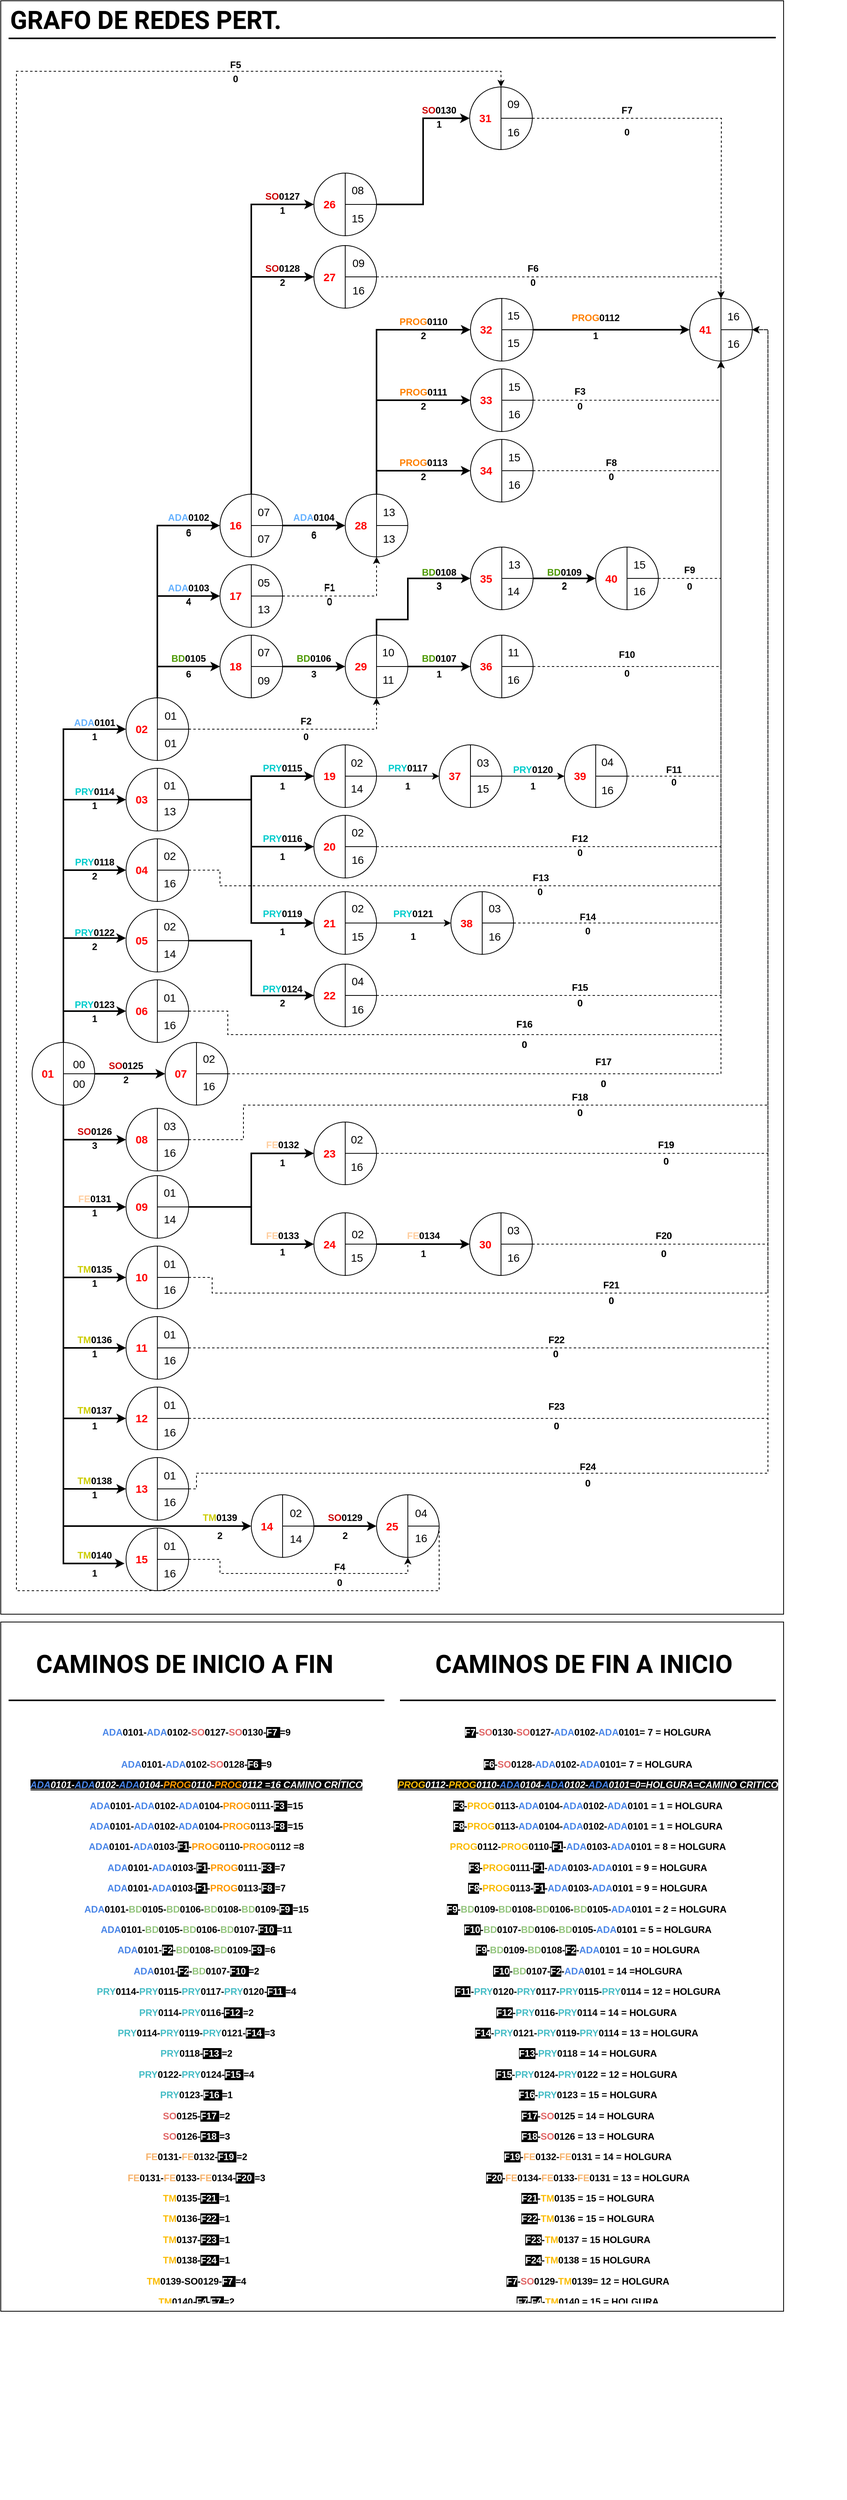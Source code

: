 <mxfile version="13.3.1" type="device"><diagram id="N9Y7ZV6LQ1n1nsp9Yrg0" name="Page-1"><mxGraphModel dx="1707" dy="2156" grid="1" gridSize="10" guides="1" tooltips="1" connect="1" arrows="1" fold="1" page="1" pageScale="1" pageWidth="827" pageHeight="1169" math="0" shadow="0" extFonts="Roboto^https://fonts.googleapis.com/css?family=Roboto"><root><mxCell id="0"/><mxCell id="1" parent="0"/><mxCell id="yq_bVBzcCymOFq7EvMDU-51" value="" style="rounded=0;whiteSpace=wrap;html=1;fontSize=14;" parent="1" vertex="1"><mxGeometry y="-870" width="1000" height="2060" as="geometry"/></mxCell><mxCell id="447hp3zjptzB4kptUuxr-34" style="edgeStyle=orthogonalEdgeStyle;rounded=0;orthogonalLoop=1;jettySize=auto;html=1;exitX=0.5;exitY=0;exitDx=0;exitDy=0;entryX=0;entryY=0.5;entryDx=0;entryDy=0;fontSize=18;strokeWidth=2;" parent="1" source="447hp3zjptzB4kptUuxr-1" target="447hp3zjptzB4kptUuxr-4" edge="1"><mxGeometry relative="1" as="geometry"/></mxCell><mxCell id="447hp3zjptzB4kptUuxr-44" style="edgeStyle=orthogonalEdgeStyle;rounded=0;orthogonalLoop=1;jettySize=auto;html=1;exitX=0.5;exitY=0;exitDx=0;exitDy=0;entryX=0;entryY=0.5;entryDx=0;entryDy=0;fontSize=12;strokeWidth=2;" parent="1" source="447hp3zjptzB4kptUuxr-1" target="447hp3zjptzB4kptUuxr-39" edge="1"><mxGeometry relative="1" as="geometry"/></mxCell><mxCell id="447hp3zjptzB4kptUuxr-52" style="edgeStyle=orthogonalEdgeStyle;rounded=0;orthogonalLoop=1;jettySize=auto;html=1;exitX=0.5;exitY=0;exitDx=0;exitDy=0;entryX=0;entryY=0.5;entryDx=0;entryDy=0;fontSize=12;strokeWidth=2;" parent="1" source="447hp3zjptzB4kptUuxr-1" target="447hp3zjptzB4kptUuxr-47" edge="1"><mxGeometry relative="1" as="geometry"/></mxCell><mxCell id="447hp3zjptzB4kptUuxr-65" style="edgeStyle=orthogonalEdgeStyle;rounded=0;orthogonalLoop=1;jettySize=auto;html=1;entryX=-0.002;entryY=0.459;entryDx=0;entryDy=0;entryPerimeter=0;fontSize=12;strokeWidth=2;" parent="1" source="447hp3zjptzB4kptUuxr-1" target="447hp3zjptzB4kptUuxr-55" edge="1"><mxGeometry relative="1" as="geometry"><Array as="points"><mxPoint x="80" y="327"/></Array></mxGeometry></mxCell><mxCell id="447hp3zjptzB4kptUuxr-66" style="edgeStyle=orthogonalEdgeStyle;rounded=0;orthogonalLoop=1;jettySize=auto;html=1;exitX=0.5;exitY=0;exitDx=0;exitDy=0;entryX=0;entryY=0.5;entryDx=0;entryDy=0;fontSize=12;strokeWidth=2;" parent="1" source="447hp3zjptzB4kptUuxr-1" target="447hp3zjptzB4kptUuxr-60" edge="1"><mxGeometry relative="1" as="geometry"><Array as="points"><mxPoint x="80" y="420"/></Array></mxGeometry></mxCell><mxCell id="447hp3zjptzB4kptUuxr-76" style="edgeStyle=orthogonalEdgeStyle;rounded=0;orthogonalLoop=1;jettySize=auto;html=1;exitX=0.5;exitY=1;exitDx=0;exitDy=0;entryX=0;entryY=0.5;entryDx=0;entryDy=0;fontSize=12;strokeWidth=2;" parent="1" source="447hp3zjptzB4kptUuxr-1" target="447hp3zjptzB4kptUuxr-71" edge="1"><mxGeometry relative="1" as="geometry"><Array as="points"><mxPoint x="80" y="500"/><mxPoint x="200" y="500"/></Array></mxGeometry></mxCell><mxCell id="447hp3zjptzB4kptUuxr-84" style="edgeStyle=orthogonalEdgeStyle;rounded=0;orthogonalLoop=1;jettySize=auto;html=1;exitX=0.5;exitY=1;exitDx=0;exitDy=0;entryX=0;entryY=0.5;entryDx=0;entryDy=0;fontSize=12;strokeWidth=2;" parent="1" source="447hp3zjptzB4kptUuxr-1" target="447hp3zjptzB4kptUuxr-79" edge="1"><mxGeometry relative="1" as="geometry"/></mxCell><mxCell id="447hp3zjptzB4kptUuxr-92" style="edgeStyle=orthogonalEdgeStyle;rounded=0;orthogonalLoop=1;jettySize=auto;html=1;exitX=0.5;exitY=1;exitDx=0;exitDy=0;entryX=0;entryY=0.5;entryDx=0;entryDy=0;fontSize=12;strokeWidth=2;" parent="1" source="447hp3zjptzB4kptUuxr-1" target="447hp3zjptzB4kptUuxr-87" edge="1"><mxGeometry relative="1" as="geometry"/></mxCell><mxCell id="447hp3zjptzB4kptUuxr-115" style="edgeStyle=orthogonalEdgeStyle;rounded=0;orthogonalLoop=1;jettySize=auto;html=1;exitX=0.5;exitY=1;exitDx=0;exitDy=0;entryX=0;entryY=0.5;entryDx=0;entryDy=0;fontSize=12;fontColor=#FF0000;strokeWidth=2;" parent="1" source="447hp3zjptzB4kptUuxr-1" target="447hp3zjptzB4kptUuxr-95" edge="1"><mxGeometry relative="1" as="geometry"/></mxCell><mxCell id="447hp3zjptzB4kptUuxr-118" style="edgeStyle=orthogonalEdgeStyle;rounded=0;orthogonalLoop=1;jettySize=auto;html=1;exitX=0.5;exitY=1;exitDx=0;exitDy=0;entryX=0;entryY=0.5;entryDx=0;entryDy=0;fontSize=12;fontColor=#FF0000;strokeWidth=2;" parent="1" source="447hp3zjptzB4kptUuxr-1" target="447hp3zjptzB4kptUuxr-100" edge="1"><mxGeometry relative="1" as="geometry"/></mxCell><mxCell id="447hp3zjptzB4kptUuxr-119" style="edgeStyle=orthogonalEdgeStyle;rounded=0;orthogonalLoop=1;jettySize=auto;html=1;exitX=0.5;exitY=1;exitDx=0;exitDy=0;entryX=0;entryY=0.5;entryDx=0;entryDy=0;fontSize=12;fontColor=#FF0000;strokeWidth=2;" parent="1" source="447hp3zjptzB4kptUuxr-1" target="447hp3zjptzB4kptUuxr-105" edge="1"><mxGeometry relative="1" as="geometry"/></mxCell><mxCell id="447hp3zjptzB4kptUuxr-129" style="edgeStyle=orthogonalEdgeStyle;rounded=0;orthogonalLoop=1;jettySize=auto;html=1;exitX=0.5;exitY=1;exitDx=0;exitDy=0;entryX=0;entryY=0.5;entryDx=0;entryDy=0;fontSize=12;fontColor=#FF0000;strokeWidth=2;" parent="1" source="447hp3zjptzB4kptUuxr-1" target="447hp3zjptzB4kptUuxr-110" edge="1"><mxGeometry relative="1" as="geometry"/></mxCell><mxCell id="447hp3zjptzB4kptUuxr-130" style="edgeStyle=orthogonalEdgeStyle;rounded=0;orthogonalLoop=1;jettySize=auto;html=1;exitX=0.5;exitY=1;exitDx=0;exitDy=0;entryX=-0.023;entryY=0.566;entryDx=0;entryDy=0;entryPerimeter=0;fontSize=12;fontColor=#FF0000;strokeWidth=2;" parent="1" source="447hp3zjptzB4kptUuxr-1" target="447hp3zjptzB4kptUuxr-124" edge="1"><mxGeometry relative="1" as="geometry"><Array as="points"><mxPoint x="80" y="1125"/></Array></mxGeometry></mxCell><mxCell id="447hp3zjptzB4kptUuxr-140" style="edgeStyle=orthogonalEdgeStyle;rounded=0;orthogonalLoop=1;jettySize=auto;html=1;exitX=0.5;exitY=1;exitDx=0;exitDy=0;entryX=0;entryY=0.5;entryDx=0;entryDy=0;fontSize=12;fontColor=#FF0000;strokeWidth=2;" parent="1" source="447hp3zjptzB4kptUuxr-1" target="447hp3zjptzB4kptUuxr-135" edge="1"><mxGeometry relative="1" as="geometry"/></mxCell><mxCell id="447hp3zjptzB4kptUuxr-1" value="" style="ellipse;whiteSpace=wrap;html=1;" parent="1" vertex="1"><mxGeometry x="40" y="460" width="80" height="80" as="geometry"/></mxCell><mxCell id="447hp3zjptzB4kptUuxr-2" value="" style="endArrow=none;html=1;entryX=0.5;entryY=0;entryDx=0;entryDy=0;" parent="1" target="447hp3zjptzB4kptUuxr-1" edge="1"><mxGeometry width="50" height="50" relative="1" as="geometry"><mxPoint x="80" y="540" as="sourcePoint"/><mxPoint x="90" y="560" as="targetPoint"/></mxGeometry></mxCell><mxCell id="447hp3zjptzB4kptUuxr-3" value="" style="endArrow=none;html=1;entryX=1;entryY=0.5;entryDx=0;entryDy=0;" parent="1" target="447hp3zjptzB4kptUuxr-1" edge="1"><mxGeometry width="50" height="50" relative="1" as="geometry"><mxPoint x="80" y="500" as="sourcePoint"/><mxPoint x="90" y="560" as="targetPoint"/></mxGeometry></mxCell><mxCell id="447hp3zjptzB4kptUuxr-148" style="edgeStyle=orthogonalEdgeStyle;rounded=0;orthogonalLoop=1;jettySize=auto;html=1;exitX=0.5;exitY=0;exitDx=0;exitDy=0;entryX=0;entryY=0.5;entryDx=0;entryDy=0;fontSize=12;fontColor=#FF0000;strokeWidth=2;" parent="1" source="447hp3zjptzB4kptUuxr-4" target="447hp3zjptzB4kptUuxr-143" edge="1"><mxGeometry relative="1" as="geometry"/></mxCell><mxCell id="447hp3zjptzB4kptUuxr-156" style="edgeStyle=orthogonalEdgeStyle;rounded=0;orthogonalLoop=1;jettySize=auto;html=1;exitX=0.5;exitY=0;exitDx=0;exitDy=0;entryX=0;entryY=0.5;entryDx=0;entryDy=0;fontSize=12;fontColor=#FF0000;strokeWidth=2;" parent="1" source="447hp3zjptzB4kptUuxr-4" target="447hp3zjptzB4kptUuxr-151" edge="1"><mxGeometry relative="1" as="geometry"/></mxCell><mxCell id="447hp3zjptzB4kptUuxr-175" style="edgeStyle=orthogonalEdgeStyle;rounded=0;orthogonalLoop=1;jettySize=auto;html=1;exitX=0.5;exitY=0;exitDx=0;exitDy=0;entryX=0;entryY=0.5;entryDx=0;entryDy=0;fontSize=12;fontColor=#FF0000;strokeWidth=2;" parent="1" source="447hp3zjptzB4kptUuxr-4" target="447hp3zjptzB4kptUuxr-170" edge="1"><mxGeometry relative="1" as="geometry"/></mxCell><mxCell id="447hp3zjptzB4kptUuxr-183" style="edgeStyle=orthogonalEdgeStyle;rounded=0;orthogonalLoop=1;jettySize=auto;html=1;exitX=1;exitY=0.5;exitDx=0;exitDy=0;entryX=0.5;entryY=1;entryDx=0;entryDy=0;fontSize=12;fontColor=#FF0000;dashed=1;" parent="1" source="447hp3zjptzB4kptUuxr-4" target="447hp3zjptzB4kptUuxr-178" edge="1"><mxGeometry relative="1" as="geometry"/></mxCell><mxCell id="447hp3zjptzB4kptUuxr-4" value="" style="ellipse;whiteSpace=wrap;html=1;" parent="1" vertex="1"><mxGeometry x="160" y="20" width="80" height="80" as="geometry"/></mxCell><mxCell id="447hp3zjptzB4kptUuxr-5" value="" style="endArrow=none;html=1;entryX=0.5;entryY=0;entryDx=0;entryDy=0;exitX=0.5;exitY=1;exitDx=0;exitDy=0;" parent="1" source="447hp3zjptzB4kptUuxr-4" target="447hp3zjptzB4kptUuxr-4" edge="1"><mxGeometry width="50" height="50" relative="1" as="geometry"><mxPoint x="160" y="170" as="sourcePoint"/><mxPoint x="210" y="120" as="targetPoint"/></mxGeometry></mxCell><mxCell id="447hp3zjptzB4kptUuxr-6" value="" style="endArrow=none;html=1;entryX=1;entryY=0.5;entryDx=0;entryDy=0;" parent="1" target="447hp3zjptzB4kptUuxr-4" edge="1"><mxGeometry width="50" height="50" relative="1" as="geometry"><mxPoint x="200" y="60" as="sourcePoint"/><mxPoint x="210" y="120" as="targetPoint"/></mxGeometry></mxCell><mxCell id="447hp3zjptzB4kptUuxr-26" value="01" style="text;html=1;strokeColor=none;fillColor=none;align=center;verticalAlign=middle;whiteSpace=wrap;rounded=0;fontSize=14;fontColor=#FF0000;allowArrows=0;expand=0;editable=1;movable=1;resizable=0;rotatable=0;cloneable=0;deletable=0;pointerEvents=0;fontStyle=1" parent="1" vertex="1"><mxGeometry x="50" y="492.5" width="20" height="15" as="geometry"/></mxCell><mxCell id="447hp3zjptzB4kptUuxr-28" value="00" style="text;html=1;strokeColor=none;fillColor=none;align=center;verticalAlign=middle;whiteSpace=wrap;rounded=0;fontSize=14;allowArrows=0;expand=0;editable=1;movable=1;resizable=0;rotatable=0;cloneable=0;deletable=0;pointerEvents=0;" parent="1" vertex="1"><mxGeometry x="90" y="507.5" width="20" height="10" as="geometry"/></mxCell><mxCell id="447hp3zjptzB4kptUuxr-32" value="00" style="text;html=1;strokeColor=none;fillColor=none;align=center;verticalAlign=middle;whiteSpace=wrap;rounded=0;fontSize=14;allowArrows=0;expand=0;editable=1;movable=1;resizable=0;rotatable=0;cloneable=0;deletable=0;pointerEvents=0;" parent="1" vertex="1"><mxGeometry x="90" y="482.5" width="20" height="10" as="geometry"/></mxCell><mxCell id="447hp3zjptzB4kptUuxr-35" value="&lt;font style=&quot;font-size: 12px&quot;&gt;&lt;font color=&quot;#66b2ff&quot;&gt;ADA&lt;/font&gt;0101&lt;/font&gt;" style="text;html=1;strokeColor=none;fillColor=none;align=center;verticalAlign=middle;whiteSpace=wrap;rounded=0;fontSize=18;fontStyle=1" parent="1" vertex="1"><mxGeometry x="100" y="40" width="40" height="20" as="geometry"/></mxCell><mxCell id="447hp3zjptzB4kptUuxr-36" value="&lt;font style=&quot;font-size: 12px;&quot;&gt;1&lt;/font&gt;" style="text;html=1;strokeColor=none;fillColor=none;align=center;verticalAlign=middle;whiteSpace=wrap;rounded=0;fontSize=12;fontStyle=1" parent="1" vertex="1"><mxGeometry x="100" y="60" width="40" height="20" as="geometry"/></mxCell><mxCell id="447hp3zjptzB4kptUuxr-37" value="02" style="text;html=1;strokeColor=none;fillColor=none;align=center;verticalAlign=middle;whiteSpace=wrap;rounded=0;fontSize=14;fontColor=#FF0000;allowArrows=0;expand=0;editable=1;movable=1;resizable=0;rotatable=0;cloneable=0;deletable=0;pointerEvents=0;fontStyle=1" parent="1" vertex="1"><mxGeometry x="170" y="52.5" width="20" height="15" as="geometry"/></mxCell><mxCell id="447hp3zjptzB4kptUuxr-38" value="01" style="text;html=1;strokeColor=none;fillColor=none;align=center;verticalAlign=middle;whiteSpace=wrap;rounded=0;fontSize=14;allowArrows=0;expand=0;editable=1;movable=1;resizable=0;rotatable=0;cloneable=0;deletable=0;pointerEvents=0;" parent="1" vertex="1"><mxGeometry x="207" y="37.5" width="20" height="10" as="geometry"/></mxCell><mxCell id="447hp3zjptzB4kptUuxr-264" style="edgeStyle=orthogonalEdgeStyle;rounded=0;orthogonalLoop=1;jettySize=auto;html=1;exitX=1;exitY=0.5;exitDx=0;exitDy=0;entryX=0;entryY=0.5;entryDx=0;entryDy=0;fontSize=12;fontColor=#FF0000;strokeWidth=2;" parent="1" source="447hp3zjptzB4kptUuxr-39" target="447hp3zjptzB4kptUuxr-258" edge="1"><mxGeometry relative="1" as="geometry"/></mxCell><mxCell id="447hp3zjptzB4kptUuxr-276" style="edgeStyle=orthogonalEdgeStyle;rounded=0;orthogonalLoop=1;jettySize=auto;html=1;exitX=1;exitY=0.5;exitDx=0;exitDy=0;entryX=0;entryY=0.5;entryDx=0;entryDy=0;fontSize=12;fontColor=#FF0000;strokeWidth=2;" parent="1" source="447hp3zjptzB4kptUuxr-39" target="447hp3zjptzB4kptUuxr-266" edge="1"><mxGeometry relative="1" as="geometry"/></mxCell><mxCell id="447hp3zjptzB4kptUuxr-277" style="edgeStyle=orthogonalEdgeStyle;rounded=0;orthogonalLoop=1;jettySize=auto;html=1;exitX=1;exitY=0.5;exitDx=0;exitDy=0;entryX=0;entryY=0.5;entryDx=0;entryDy=0;fontSize=12;fontColor=#FF0000;strokeWidth=2;" parent="1" source="447hp3zjptzB4kptUuxr-39" target="447hp3zjptzB4kptUuxr-271" edge="1"><mxGeometry relative="1" as="geometry"/></mxCell><mxCell id="447hp3zjptzB4kptUuxr-39" value="" style="ellipse;whiteSpace=wrap;html=1;" parent="1" vertex="1"><mxGeometry x="160" y="110" width="80" height="80" as="geometry"/></mxCell><mxCell id="447hp3zjptzB4kptUuxr-40" value="" style="endArrow=none;html=1;entryX=0.5;entryY=0;entryDx=0;entryDy=0;exitX=0.5;exitY=1;exitDx=0;exitDy=0;" parent="1" source="447hp3zjptzB4kptUuxr-39" target="447hp3zjptzB4kptUuxr-39" edge="1"><mxGeometry width="50" height="50" relative="1" as="geometry"><mxPoint x="160" y="260" as="sourcePoint"/><mxPoint x="210" y="210" as="targetPoint"/></mxGeometry></mxCell><mxCell id="447hp3zjptzB4kptUuxr-41" value="" style="endArrow=none;html=1;entryX=1;entryY=0.5;entryDx=0;entryDy=0;" parent="1" target="447hp3zjptzB4kptUuxr-39" edge="1"><mxGeometry width="50" height="50" relative="1" as="geometry"><mxPoint x="200" y="150" as="sourcePoint"/><mxPoint x="210" y="210" as="targetPoint"/></mxGeometry></mxCell><mxCell id="447hp3zjptzB4kptUuxr-42" value="03" style="text;html=1;strokeColor=none;fillColor=none;align=center;verticalAlign=middle;whiteSpace=wrap;rounded=0;fontSize=14;fontColor=#FF0000;allowArrows=0;expand=0;editable=1;movable=1;resizable=0;rotatable=0;cloneable=0;deletable=0;pointerEvents=0;fontStyle=1" parent="1" vertex="1"><mxGeometry x="170" y="142.5" width="20" height="15" as="geometry"/></mxCell><mxCell id="447hp3zjptzB4kptUuxr-43" value="01" style="text;html=1;strokeColor=none;fillColor=none;align=center;verticalAlign=middle;whiteSpace=wrap;rounded=0;fontSize=14;allowArrows=0;expand=0;editable=1;movable=1;resizable=0;rotatable=0;cloneable=0;deletable=0;pointerEvents=0;" parent="1" vertex="1"><mxGeometry x="206" y="126.5" width="20" height="10" as="geometry"/></mxCell><mxCell id="447hp3zjptzB4kptUuxr-45" value="&lt;font style=&quot;font-size: 12px&quot;&gt;&lt;font color=&quot;#00cccc&quot;&gt;PRY&lt;/font&gt;0114&lt;/font&gt;" style="text;html=1;strokeColor=none;fillColor=none;align=center;verticalAlign=middle;whiteSpace=wrap;rounded=0;fontSize=18;fontStyle=1" parent="1" vertex="1"><mxGeometry x="100" y="127.5" width="40" height="20" as="geometry"/></mxCell><mxCell id="447hp3zjptzB4kptUuxr-46" value="&lt;font style=&quot;font-size: 12px;&quot;&gt;1&lt;/font&gt;" style="text;html=1;strokeColor=none;fillColor=none;align=center;verticalAlign=middle;whiteSpace=wrap;rounded=0;fontSize=12;fontStyle=1" parent="1" vertex="1"><mxGeometry x="100" y="147.5" width="40" height="20" as="geometry"/></mxCell><mxCell id="447hp3zjptzB4kptUuxr-428" style="edgeStyle=orthogonalEdgeStyle;rounded=0;orthogonalLoop=1;jettySize=auto;html=1;exitX=1;exitY=0.5;exitDx=0;exitDy=0;entryX=0.5;entryY=1;entryDx=0;entryDy=0;dashed=1;fontSize=12;fontColor=#FF0000;" parent="1" source="447hp3zjptzB4kptUuxr-47" target="447hp3zjptzB4kptUuxr-234" edge="1"><mxGeometry relative="1" as="geometry"><Array as="points"><mxPoint x="280" y="240"/><mxPoint x="280" y="260"/><mxPoint x="920" y="260"/></Array></mxGeometry></mxCell><mxCell id="447hp3zjptzB4kptUuxr-47" value="" style="ellipse;whiteSpace=wrap;html=1;" parent="1" vertex="1"><mxGeometry x="160" y="200" width="80" height="80" as="geometry"/></mxCell><mxCell id="447hp3zjptzB4kptUuxr-48" value="" style="endArrow=none;html=1;entryX=0.5;entryY=0;entryDx=0;entryDy=0;exitX=0.5;exitY=1;exitDx=0;exitDy=0;" parent="1" source="447hp3zjptzB4kptUuxr-47" target="447hp3zjptzB4kptUuxr-47" edge="1"><mxGeometry width="50" height="50" relative="1" as="geometry"><mxPoint x="160" y="350" as="sourcePoint"/><mxPoint x="210" y="300" as="targetPoint"/></mxGeometry></mxCell><mxCell id="447hp3zjptzB4kptUuxr-49" value="" style="endArrow=none;html=1;entryX=1;entryY=0.5;entryDx=0;entryDy=0;" parent="1" target="447hp3zjptzB4kptUuxr-47" edge="1"><mxGeometry width="50" height="50" relative="1" as="geometry"><mxPoint x="200" y="240" as="sourcePoint"/><mxPoint x="210" y="300" as="targetPoint"/></mxGeometry></mxCell><mxCell id="447hp3zjptzB4kptUuxr-50" value="04" style="text;html=1;strokeColor=none;fillColor=none;align=center;verticalAlign=middle;whiteSpace=wrap;rounded=0;fontSize=14;fontColor=#FF0000;allowArrows=0;expand=0;editable=1;movable=1;resizable=0;rotatable=0;cloneable=0;deletable=0;pointerEvents=0;fontStyle=1" parent="1" vertex="1"><mxGeometry x="170" y="232.5" width="20" height="15" as="geometry"/></mxCell><mxCell id="447hp3zjptzB4kptUuxr-51" value="02" style="text;html=1;strokeColor=none;fillColor=none;align=center;verticalAlign=middle;whiteSpace=wrap;rounded=0;fontSize=14;allowArrows=0;expand=0;editable=1;movable=1;resizable=0;rotatable=0;cloneable=0;deletable=0;pointerEvents=0;" parent="1" vertex="1"><mxGeometry x="206" y="216.5" width="20" height="10" as="geometry"/></mxCell><mxCell id="447hp3zjptzB4kptUuxr-53" value="&lt;font style=&quot;font-size: 12px&quot;&gt;&lt;font color=&quot;#00cccc&quot;&gt;PRY&lt;/font&gt;0118&lt;/font&gt;" style="text;html=1;strokeColor=none;fillColor=none;align=center;verticalAlign=middle;whiteSpace=wrap;rounded=0;fontSize=18;fontStyle=1" parent="1" vertex="1"><mxGeometry x="100" y="217.5" width="40" height="20" as="geometry"/></mxCell><mxCell id="447hp3zjptzB4kptUuxr-54" value="&lt;font style=&quot;font-size: 12px&quot;&gt;2&lt;/font&gt;" style="text;html=1;strokeColor=none;fillColor=none;align=center;verticalAlign=middle;whiteSpace=wrap;rounded=0;fontSize=12;fontStyle=1" parent="1" vertex="1"><mxGeometry x="100" y="237.5" width="40" height="20" as="geometry"/></mxCell><mxCell id="447hp3zjptzB4kptUuxr-288" style="edgeStyle=orthogonalEdgeStyle;rounded=0;orthogonalLoop=1;jettySize=auto;html=1;exitX=1;exitY=0.5;exitDx=0;exitDy=0;entryX=0;entryY=0.5;entryDx=0;entryDy=0;fontSize=12;fontColor=#FF0000;strokeWidth=2;" parent="1" source="447hp3zjptzB4kptUuxr-55" target="447hp3zjptzB4kptUuxr-283" edge="1"><mxGeometry relative="1" as="geometry"/></mxCell><mxCell id="447hp3zjptzB4kptUuxr-55" value="" style="ellipse;whiteSpace=wrap;html=1;" parent="1" vertex="1"><mxGeometry x="160" y="290" width="80" height="80" as="geometry"/></mxCell><mxCell id="447hp3zjptzB4kptUuxr-56" value="" style="endArrow=none;html=1;entryX=0.5;entryY=0;entryDx=0;entryDy=0;exitX=0.5;exitY=1;exitDx=0;exitDy=0;" parent="1" source="447hp3zjptzB4kptUuxr-55" target="447hp3zjptzB4kptUuxr-55" edge="1"><mxGeometry width="50" height="50" relative="1" as="geometry"><mxPoint x="160" y="440" as="sourcePoint"/><mxPoint x="210" y="390" as="targetPoint"/></mxGeometry></mxCell><mxCell id="447hp3zjptzB4kptUuxr-57" value="" style="endArrow=none;html=1;entryX=1;entryY=0.5;entryDx=0;entryDy=0;" parent="1" target="447hp3zjptzB4kptUuxr-55" edge="1"><mxGeometry width="50" height="50" relative="1" as="geometry"><mxPoint x="200" y="330" as="sourcePoint"/><mxPoint x="210" y="390" as="targetPoint"/></mxGeometry></mxCell><mxCell id="447hp3zjptzB4kptUuxr-58" value="05" style="text;html=1;strokeColor=none;fillColor=none;align=center;verticalAlign=middle;whiteSpace=wrap;rounded=0;fontSize=14;fontColor=#FF0000;allowArrows=0;expand=0;editable=1;movable=1;resizable=0;rotatable=0;cloneable=0;deletable=0;pointerEvents=0;fontStyle=1" parent="1" vertex="1"><mxGeometry x="170" y="322.5" width="20" height="15" as="geometry"/></mxCell><mxCell id="447hp3zjptzB4kptUuxr-59" value="02" style="text;html=1;strokeColor=none;fillColor=none;align=center;verticalAlign=middle;whiteSpace=wrap;rounded=0;fontSize=14;allowArrows=0;expand=0;editable=1;movable=1;resizable=0;rotatable=0;cloneable=0;deletable=0;pointerEvents=0;" parent="1" vertex="1"><mxGeometry x="206" y="306.5" width="20" height="10" as="geometry"/></mxCell><mxCell id="447hp3zjptzB4kptUuxr-430" style="edgeStyle=orthogonalEdgeStyle;rounded=0;orthogonalLoop=1;jettySize=auto;html=1;exitX=1;exitY=0.5;exitDx=0;exitDy=0;entryX=0.5;entryY=1;entryDx=0;entryDy=0;dashed=1;fontSize=12;fontColor=#FF0000;" parent="1" source="447hp3zjptzB4kptUuxr-60" target="447hp3zjptzB4kptUuxr-234" edge="1"><mxGeometry relative="1" as="geometry"><Array as="points"><mxPoint x="290" y="420"/><mxPoint x="290" y="450"/><mxPoint x="920" y="450"/></Array></mxGeometry></mxCell><mxCell id="447hp3zjptzB4kptUuxr-60" value="" style="ellipse;whiteSpace=wrap;html=1;" parent="1" vertex="1"><mxGeometry x="160" y="380" width="80" height="80" as="geometry"/></mxCell><mxCell id="447hp3zjptzB4kptUuxr-61" value="" style="endArrow=none;html=1;entryX=0.5;entryY=0;entryDx=0;entryDy=0;exitX=0.5;exitY=1;exitDx=0;exitDy=0;" parent="1" source="447hp3zjptzB4kptUuxr-60" target="447hp3zjptzB4kptUuxr-60" edge="1"><mxGeometry width="50" height="50" relative="1" as="geometry"><mxPoint x="160" y="530" as="sourcePoint"/><mxPoint x="210" y="480" as="targetPoint"/></mxGeometry></mxCell><mxCell id="447hp3zjptzB4kptUuxr-62" value="" style="endArrow=none;html=1;entryX=1;entryY=0.5;entryDx=0;entryDy=0;" parent="1" target="447hp3zjptzB4kptUuxr-60" edge="1"><mxGeometry width="50" height="50" relative="1" as="geometry"><mxPoint x="200" y="420" as="sourcePoint"/><mxPoint x="210" y="480" as="targetPoint"/></mxGeometry></mxCell><mxCell id="447hp3zjptzB4kptUuxr-63" value="06" style="text;html=1;strokeColor=none;fillColor=none;align=center;verticalAlign=middle;whiteSpace=wrap;rounded=0;fontSize=14;fontColor=#FF0000;allowArrows=0;expand=0;editable=1;movable=1;resizable=0;rotatable=0;cloneable=0;deletable=0;pointerEvents=0;fontStyle=1" parent="1" vertex="1"><mxGeometry x="170" y="412.5" width="20" height="15" as="geometry"/></mxCell><mxCell id="447hp3zjptzB4kptUuxr-64" value="01" style="text;html=1;strokeColor=none;fillColor=none;align=center;verticalAlign=middle;whiteSpace=wrap;rounded=0;fontSize=14;allowArrows=0;expand=0;editable=1;movable=1;resizable=0;rotatable=0;cloneable=0;deletable=0;pointerEvents=0;" parent="1" vertex="1"><mxGeometry x="206" y="397.5" width="20" height="10" as="geometry"/></mxCell><mxCell id="447hp3zjptzB4kptUuxr-67" value="&lt;font style=&quot;font-size: 12px&quot;&gt;&lt;font color=&quot;#00cccc&quot;&gt;PRY&lt;/font&gt;0122&lt;/font&gt;" style="text;html=1;strokeColor=none;fillColor=none;align=center;verticalAlign=middle;whiteSpace=wrap;rounded=0;fontSize=18;fontStyle=1" parent="1" vertex="1"><mxGeometry x="100" y="307.5" width="40" height="20" as="geometry"/></mxCell><mxCell id="447hp3zjptzB4kptUuxr-68" value="&lt;font style=&quot;font-size: 12px&quot;&gt;&lt;font color=&quot;#00cccc&quot;&gt;PRY&lt;/font&gt;0123&lt;/font&gt;" style="text;html=1;strokeColor=none;fillColor=none;align=center;verticalAlign=middle;whiteSpace=wrap;rounded=0;fontSize=18;fontStyle=1" parent="1" vertex="1"><mxGeometry x="100" y="400" width="40" height="20" as="geometry"/></mxCell><mxCell id="447hp3zjptzB4kptUuxr-69" value="&lt;font style=&quot;font-size: 12px&quot;&gt;2&lt;/font&gt;" style="text;html=1;strokeColor=none;fillColor=none;align=center;verticalAlign=middle;whiteSpace=wrap;rounded=0;fontSize=12;fontStyle=1" parent="1" vertex="1"><mxGeometry x="100" y="327.5" width="40" height="20" as="geometry"/></mxCell><mxCell id="447hp3zjptzB4kptUuxr-70" value="&lt;font style=&quot;font-size: 12px&quot;&gt;1&lt;/font&gt;" style="text;html=1;strokeColor=none;fillColor=none;align=center;verticalAlign=middle;whiteSpace=wrap;rounded=0;fontSize=12;fontStyle=1" parent="1" vertex="1"><mxGeometry x="100" y="420" width="40" height="20" as="geometry"/></mxCell><mxCell id="447hp3zjptzB4kptUuxr-431" style="edgeStyle=orthogonalEdgeStyle;rounded=0;orthogonalLoop=1;jettySize=auto;html=1;exitX=1;exitY=0.5;exitDx=0;exitDy=0;entryX=0.5;entryY=1;entryDx=0;entryDy=0;dashed=1;fontSize=12;fontColor=#FF0000;" parent="1" source="447hp3zjptzB4kptUuxr-71" target="447hp3zjptzB4kptUuxr-234" edge="1"><mxGeometry relative="1" as="geometry"/></mxCell><mxCell id="447hp3zjptzB4kptUuxr-71" value="" style="ellipse;whiteSpace=wrap;html=1;" parent="1" vertex="1"><mxGeometry x="210" y="460" width="80" height="80" as="geometry"/></mxCell><mxCell id="447hp3zjptzB4kptUuxr-72" value="" style="endArrow=none;html=1;entryX=0.5;entryY=0;entryDx=0;entryDy=0;exitX=0.5;exitY=1;exitDx=0;exitDy=0;" parent="1" source="447hp3zjptzB4kptUuxr-71" target="447hp3zjptzB4kptUuxr-71" edge="1"><mxGeometry width="50" height="50" relative="1" as="geometry"><mxPoint x="210" y="610" as="sourcePoint"/><mxPoint x="260" y="560" as="targetPoint"/></mxGeometry></mxCell><mxCell id="447hp3zjptzB4kptUuxr-73" value="" style="endArrow=none;html=1;entryX=1;entryY=0.5;entryDx=0;entryDy=0;" parent="1" target="447hp3zjptzB4kptUuxr-71" edge="1"><mxGeometry width="50" height="50" relative="1" as="geometry"><mxPoint x="250" y="500" as="sourcePoint"/><mxPoint x="260" y="560" as="targetPoint"/></mxGeometry></mxCell><mxCell id="447hp3zjptzB4kptUuxr-74" value="07" style="text;html=1;strokeColor=none;fillColor=none;align=center;verticalAlign=middle;whiteSpace=wrap;rounded=0;fontSize=14;fontColor=#FF0000;allowArrows=0;expand=0;editable=1;movable=1;resizable=0;rotatable=0;cloneable=0;deletable=0;pointerEvents=0;fontStyle=1" parent="1" vertex="1"><mxGeometry x="220" y="492.5" width="20" height="15" as="geometry"/></mxCell><mxCell id="447hp3zjptzB4kptUuxr-75" value="02" style="text;html=1;strokeColor=none;fillColor=none;align=center;verticalAlign=middle;whiteSpace=wrap;rounded=0;fontSize=14;allowArrows=0;expand=0;editable=1;movable=1;resizable=0;rotatable=0;cloneable=0;deletable=0;pointerEvents=0;" parent="1" vertex="1"><mxGeometry x="256" y="475.5" width="20" height="10" as="geometry"/></mxCell><mxCell id="447hp3zjptzB4kptUuxr-77" value="&lt;span style=&quot;font-size: 12px&quot;&gt;&lt;b&gt;&lt;font color=&quot;#cc0000&quot;&gt;SO&lt;/font&gt;0125&lt;/b&gt;&lt;/span&gt;" style="text;html=1;strokeColor=none;fillColor=none;align=center;verticalAlign=middle;whiteSpace=wrap;rounded=0;fontSize=18;" parent="1" vertex="1"><mxGeometry x="140" y="477.5" width="40" height="20" as="geometry"/></mxCell><mxCell id="447hp3zjptzB4kptUuxr-78" value="&lt;font style=&quot;font-size: 12px&quot;&gt;2&lt;/font&gt;" style="text;html=1;strokeColor=none;fillColor=none;align=center;verticalAlign=middle;whiteSpace=wrap;rounded=0;fontSize=12;fontStyle=1" parent="1" vertex="1"><mxGeometry x="140" y="497.5" width="40" height="20" as="geometry"/></mxCell><mxCell id="447hp3zjptzB4kptUuxr-432" style="edgeStyle=orthogonalEdgeStyle;rounded=0;orthogonalLoop=1;jettySize=auto;html=1;exitX=1;exitY=0.5;exitDx=0;exitDy=0;entryX=1;entryY=0.5;entryDx=0;entryDy=0;dashed=1;fontSize=12;fontColor=#FF0000;" parent="1" source="447hp3zjptzB4kptUuxr-79" target="447hp3zjptzB4kptUuxr-234" edge="1"><mxGeometry relative="1" as="geometry"><Array as="points"><mxPoint x="310" y="584"/><mxPoint x="310" y="540"/><mxPoint x="980" y="540"/><mxPoint x="980" y="-450"/></Array></mxGeometry></mxCell><mxCell id="447hp3zjptzB4kptUuxr-79" value="" style="ellipse;whiteSpace=wrap;html=1;" parent="1" vertex="1"><mxGeometry x="160" y="544.14" width="80" height="80" as="geometry"/></mxCell><mxCell id="447hp3zjptzB4kptUuxr-80" value="" style="endArrow=none;html=1;entryX=0.5;entryY=0;entryDx=0;entryDy=0;exitX=0.5;exitY=1;exitDx=0;exitDy=0;" parent="1" source="447hp3zjptzB4kptUuxr-79" target="447hp3zjptzB4kptUuxr-79" edge="1"><mxGeometry width="50" height="50" relative="1" as="geometry"><mxPoint x="160" y="694.14" as="sourcePoint"/><mxPoint x="210" y="644.14" as="targetPoint"/></mxGeometry></mxCell><mxCell id="447hp3zjptzB4kptUuxr-81" value="" style="endArrow=none;html=1;entryX=1;entryY=0.5;entryDx=0;entryDy=0;" parent="1" target="447hp3zjptzB4kptUuxr-79" edge="1"><mxGeometry width="50" height="50" relative="1" as="geometry"><mxPoint x="200" y="584.14" as="sourcePoint"/><mxPoint x="210" y="644.14" as="targetPoint"/></mxGeometry></mxCell><mxCell id="447hp3zjptzB4kptUuxr-82" value="08" style="text;html=1;strokeColor=none;fillColor=none;align=center;verticalAlign=middle;whiteSpace=wrap;rounded=0;fontSize=14;fontColor=#FF0000;allowArrows=0;expand=0;editable=1;movable=1;resizable=0;rotatable=0;cloneable=0;deletable=0;pointerEvents=0;fontStyle=1" parent="1" vertex="1"><mxGeometry x="170" y="576.64" width="20" height="15" as="geometry"/></mxCell><mxCell id="447hp3zjptzB4kptUuxr-83" value="03" style="text;html=1;strokeColor=none;fillColor=none;align=center;verticalAlign=middle;whiteSpace=wrap;rounded=0;fontSize=14;allowArrows=0;expand=0;editable=1;movable=1;resizable=0;rotatable=0;cloneable=0;deletable=0;pointerEvents=0;" parent="1" vertex="1"><mxGeometry x="206" y="561.64" width="20" height="10" as="geometry"/></mxCell><mxCell id="447hp3zjptzB4kptUuxr-85" value="&lt;span style=&quot;font-size: 12px&quot;&gt;&lt;font color=&quot;#cc0000&quot;&gt;SO&lt;/font&gt;0126&lt;/span&gt;" style="text;html=1;strokeColor=none;fillColor=none;align=center;verticalAlign=middle;whiteSpace=wrap;rounded=0;fontSize=18;fontStyle=1" parent="1" vertex="1"><mxGeometry x="100" y="561.64" width="40" height="20" as="geometry"/></mxCell><mxCell id="447hp3zjptzB4kptUuxr-86" value="&lt;font style=&quot;font-size: 12px&quot;&gt;3&lt;/font&gt;" style="text;html=1;strokeColor=none;fillColor=none;align=center;verticalAlign=middle;whiteSpace=wrap;rounded=0;fontSize=12;fontStyle=1" parent="1" vertex="1"><mxGeometry x="100" y="581.64" width="40" height="20" as="geometry"/></mxCell><mxCell id="447hp3zjptzB4kptUuxr-372" style="edgeStyle=orthogonalEdgeStyle;rounded=0;orthogonalLoop=1;jettySize=auto;html=1;exitX=1;exitY=0.5;exitDx=0;exitDy=0;entryX=0;entryY=0.5;entryDx=0;entryDy=0;fontSize=12;fontColor=#FF0000;strokeWidth=2;" parent="1" source="447hp3zjptzB4kptUuxr-87" target="447hp3zjptzB4kptUuxr-367" edge="1"><mxGeometry relative="1" as="geometry"/></mxCell><mxCell id="447hp3zjptzB4kptUuxr-378" style="edgeStyle=orthogonalEdgeStyle;rounded=0;orthogonalLoop=1;jettySize=auto;html=1;exitX=1;exitY=0.5;exitDx=0;exitDy=0;entryX=0;entryY=0.5;entryDx=0;entryDy=0;fontSize=12;fontColor=#FF0000;strokeWidth=2;" parent="1" source="447hp3zjptzB4kptUuxr-87" target="447hp3zjptzB4kptUuxr-373" edge="1"><mxGeometry relative="1" as="geometry"/></mxCell><mxCell id="447hp3zjptzB4kptUuxr-87" value="" style="ellipse;whiteSpace=wrap;html=1;" parent="1" vertex="1"><mxGeometry x="160" y="630" width="80" height="80" as="geometry"/></mxCell><mxCell id="447hp3zjptzB4kptUuxr-88" value="" style="endArrow=none;html=1;entryX=0.5;entryY=0;entryDx=0;entryDy=0;exitX=0.5;exitY=1;exitDx=0;exitDy=0;" parent="1" source="447hp3zjptzB4kptUuxr-87" target="447hp3zjptzB4kptUuxr-87" edge="1"><mxGeometry width="50" height="50" relative="1" as="geometry"><mxPoint x="160" y="780" as="sourcePoint"/><mxPoint x="210" y="730" as="targetPoint"/></mxGeometry></mxCell><mxCell id="447hp3zjptzB4kptUuxr-89" value="" style="endArrow=none;html=1;entryX=1;entryY=0.5;entryDx=0;entryDy=0;" parent="1" target="447hp3zjptzB4kptUuxr-87" edge="1"><mxGeometry width="50" height="50" relative="1" as="geometry"><mxPoint x="200" y="670" as="sourcePoint"/><mxPoint x="210" y="730" as="targetPoint"/></mxGeometry></mxCell><mxCell id="447hp3zjptzB4kptUuxr-90" value="09" style="text;html=1;align=center;verticalAlign=middle;whiteSpace=wrap;rounded=0;fontSize=14;fontColor=#FF0000;allowArrows=0;expand=0;editable=1;movable=1;resizable=0;rotatable=0;cloneable=0;deletable=0;pointerEvents=0;fontStyle=1" parent="1" vertex="1"><mxGeometry x="170" y="662.5" width="20" height="15" as="geometry"/></mxCell><mxCell id="447hp3zjptzB4kptUuxr-91" value="01" style="text;html=1;strokeColor=none;fillColor=none;align=center;verticalAlign=middle;whiteSpace=wrap;rounded=0;fontSize=14;allowArrows=0;expand=0;editable=1;movable=1;resizable=0;rotatable=0;cloneable=0;deletable=0;pointerEvents=0;" parent="1" vertex="1"><mxGeometry x="206" y="646.5" width="20" height="10" as="geometry"/></mxCell><mxCell id="447hp3zjptzB4kptUuxr-93" value="&lt;span style=&quot;font-size: 12px&quot;&gt;&lt;font color=&quot;#ffce9f&quot;&gt;FE&lt;/font&gt;0131&lt;/span&gt;" style="text;html=1;strokeColor=none;fillColor=none;align=center;verticalAlign=middle;whiteSpace=wrap;rounded=0;fontSize=18;fontStyle=1" parent="1" vertex="1"><mxGeometry x="100" y="647.5" width="40" height="20" as="geometry"/></mxCell><mxCell id="447hp3zjptzB4kptUuxr-94" value="&lt;font style=&quot;font-size: 12px&quot;&gt;1&lt;/font&gt;" style="text;html=1;strokeColor=none;fillColor=none;align=center;verticalAlign=middle;whiteSpace=wrap;rounded=0;fontSize=12;fontStyle=1" parent="1" vertex="1"><mxGeometry x="100" y="667.5" width="40" height="20" as="geometry"/></mxCell><mxCell id="447hp3zjptzB4kptUuxr-435" style="edgeStyle=orthogonalEdgeStyle;rounded=0;orthogonalLoop=1;jettySize=auto;html=1;exitX=1;exitY=0.5;exitDx=0;exitDy=0;entryX=1;entryY=0.5;entryDx=0;entryDy=0;dashed=1;fontSize=12;fontColor=#FF0000;" parent="1" source="447hp3zjptzB4kptUuxr-95" target="447hp3zjptzB4kptUuxr-234" edge="1"><mxGeometry relative="1" as="geometry"><Array as="points"><mxPoint x="270" y="760"/><mxPoint x="270" y="780"/><mxPoint x="980" y="780"/><mxPoint x="980" y="-450"/></Array></mxGeometry></mxCell><mxCell id="447hp3zjptzB4kptUuxr-95" value="" style="ellipse;whiteSpace=wrap;html=1;" parent="1" vertex="1"><mxGeometry x="160" y="720" width="80" height="80" as="geometry"/></mxCell><mxCell id="447hp3zjptzB4kptUuxr-96" value="" style="endArrow=none;html=1;entryX=0.5;entryY=0;entryDx=0;entryDy=0;exitX=0.5;exitY=1;exitDx=0;exitDy=0;" parent="1" source="447hp3zjptzB4kptUuxr-95" target="447hp3zjptzB4kptUuxr-95" edge="1"><mxGeometry width="50" height="50" relative="1" as="geometry"><mxPoint x="160" y="870" as="sourcePoint"/><mxPoint x="210" y="820" as="targetPoint"/></mxGeometry></mxCell><mxCell id="447hp3zjptzB4kptUuxr-97" value="" style="endArrow=none;html=1;entryX=1;entryY=0.5;entryDx=0;entryDy=0;" parent="1" target="447hp3zjptzB4kptUuxr-95" edge="1"><mxGeometry width="50" height="50" relative="1" as="geometry"><mxPoint x="200" y="760" as="sourcePoint"/><mxPoint x="210" y="820" as="targetPoint"/></mxGeometry></mxCell><mxCell id="447hp3zjptzB4kptUuxr-98" value="10" style="text;html=1;align=center;verticalAlign=middle;whiteSpace=wrap;rounded=0;fontSize=14;fontColor=#FF0000;allowArrows=0;expand=0;editable=1;movable=1;resizable=0;rotatable=0;cloneable=0;deletable=0;pointerEvents=0;fontStyle=1" parent="1" vertex="1"><mxGeometry x="170" y="752.5" width="20" height="15" as="geometry"/></mxCell><mxCell id="447hp3zjptzB4kptUuxr-99" value="01" style="text;html=1;strokeColor=none;fillColor=none;align=center;verticalAlign=middle;whiteSpace=wrap;rounded=0;fontSize=14;allowArrows=0;expand=0;editable=1;movable=1;resizable=0;rotatable=0;cloneable=0;deletable=0;pointerEvents=0;" parent="1" vertex="1"><mxGeometry x="206" y="737.5" width="20" height="10" as="geometry"/></mxCell><mxCell id="447hp3zjptzB4kptUuxr-436" style="edgeStyle=orthogonalEdgeStyle;rounded=0;orthogonalLoop=1;jettySize=auto;html=1;exitX=1;exitY=0.5;exitDx=0;exitDy=0;entryX=1;entryY=0.5;entryDx=0;entryDy=0;dashed=1;fontSize=12;fontColor=#FF0000;" parent="1" source="447hp3zjptzB4kptUuxr-100" target="447hp3zjptzB4kptUuxr-234" edge="1"><mxGeometry relative="1" as="geometry"/></mxCell><mxCell id="447hp3zjptzB4kptUuxr-100" value="" style="ellipse;whiteSpace=wrap;html=1;" parent="1" vertex="1"><mxGeometry x="160" y="810" width="80" height="80" as="geometry"/></mxCell><mxCell id="447hp3zjptzB4kptUuxr-101" value="" style="endArrow=none;html=1;entryX=0.5;entryY=0;entryDx=0;entryDy=0;exitX=0.5;exitY=1;exitDx=0;exitDy=0;" parent="1" source="447hp3zjptzB4kptUuxr-100" target="447hp3zjptzB4kptUuxr-100" edge="1"><mxGeometry width="50" height="50" relative="1" as="geometry"><mxPoint x="160" y="960" as="sourcePoint"/><mxPoint x="210" y="910" as="targetPoint"/></mxGeometry></mxCell><mxCell id="447hp3zjptzB4kptUuxr-102" value="" style="endArrow=none;html=1;entryX=1;entryY=0.5;entryDx=0;entryDy=0;" parent="1" target="447hp3zjptzB4kptUuxr-100" edge="1"><mxGeometry width="50" height="50" relative="1" as="geometry"><mxPoint x="200" y="850" as="sourcePoint"/><mxPoint x="210" y="910" as="targetPoint"/></mxGeometry></mxCell><mxCell id="447hp3zjptzB4kptUuxr-103" value="11" style="text;html=1;align=center;verticalAlign=middle;whiteSpace=wrap;rounded=0;fontSize=14;fontColor=#FF0000;allowArrows=0;expand=0;editable=1;movable=1;resizable=0;rotatable=0;cloneable=0;deletable=0;pointerEvents=0;fontStyle=1" parent="1" vertex="1"><mxGeometry x="170" y="842.5" width="20" height="15" as="geometry"/></mxCell><mxCell id="447hp3zjptzB4kptUuxr-104" value="01" style="text;html=1;strokeColor=none;fillColor=none;align=center;verticalAlign=middle;whiteSpace=wrap;rounded=0;fontSize=14;allowArrows=0;expand=0;editable=1;movable=1;resizable=0;rotatable=0;cloneable=0;deletable=0;pointerEvents=0;" parent="1" vertex="1"><mxGeometry x="206" y="827.5" width="20" height="10" as="geometry"/></mxCell><mxCell id="447hp3zjptzB4kptUuxr-437" style="edgeStyle=orthogonalEdgeStyle;rounded=0;orthogonalLoop=1;jettySize=auto;html=1;exitX=1;exitY=0.5;exitDx=0;exitDy=0;entryX=1;entryY=0.5;entryDx=0;entryDy=0;dashed=1;fontSize=12;fontColor=#FF0000;" parent="1" source="447hp3zjptzB4kptUuxr-105" target="447hp3zjptzB4kptUuxr-234" edge="1"><mxGeometry relative="1" as="geometry"/></mxCell><mxCell id="447hp3zjptzB4kptUuxr-105" value="" style="ellipse;whiteSpace=wrap;html=1;" parent="1" vertex="1"><mxGeometry x="160" y="900" width="80" height="80" as="geometry"/></mxCell><mxCell id="447hp3zjptzB4kptUuxr-106" value="" style="endArrow=none;html=1;entryX=0.5;entryY=0;entryDx=0;entryDy=0;exitX=0.5;exitY=1;exitDx=0;exitDy=0;" parent="1" source="447hp3zjptzB4kptUuxr-105" target="447hp3zjptzB4kptUuxr-105" edge="1"><mxGeometry width="50" height="50" relative="1" as="geometry"><mxPoint x="160" y="1050" as="sourcePoint"/><mxPoint x="210" y="1000" as="targetPoint"/></mxGeometry></mxCell><mxCell id="447hp3zjptzB4kptUuxr-107" value="" style="endArrow=none;html=1;entryX=1;entryY=0.5;entryDx=0;entryDy=0;" parent="1" target="447hp3zjptzB4kptUuxr-105" edge="1"><mxGeometry width="50" height="50" relative="1" as="geometry"><mxPoint x="200" y="940" as="sourcePoint"/><mxPoint x="210" y="1000" as="targetPoint"/></mxGeometry></mxCell><mxCell id="447hp3zjptzB4kptUuxr-108" value="12" style="text;html=1;align=center;verticalAlign=middle;whiteSpace=wrap;rounded=0;fontSize=14;fontColor=#FF0000;allowArrows=0;expand=0;editable=1;movable=1;resizable=0;rotatable=0;cloneable=0;deletable=0;pointerEvents=0;fontStyle=1" parent="1" vertex="1"><mxGeometry x="170" y="932.5" width="20" height="15" as="geometry"/></mxCell><mxCell id="447hp3zjptzB4kptUuxr-109" value="01" style="text;html=1;strokeColor=none;fillColor=none;align=center;verticalAlign=middle;whiteSpace=wrap;rounded=0;fontSize=14;allowArrows=0;expand=0;editable=1;movable=1;resizable=0;rotatable=0;cloneable=0;deletable=0;pointerEvents=0;" parent="1" vertex="1"><mxGeometry x="206" y="917.5" width="20" height="10" as="geometry"/></mxCell><mxCell id="447hp3zjptzB4kptUuxr-438" style="edgeStyle=orthogonalEdgeStyle;rounded=0;orthogonalLoop=1;jettySize=auto;html=1;exitX=1;exitY=0.5;exitDx=0;exitDy=0;entryX=1;entryY=0.5;entryDx=0;entryDy=0;dashed=1;fontSize=12;fontColor=#FF0000;" parent="1" source="447hp3zjptzB4kptUuxr-110" target="447hp3zjptzB4kptUuxr-234" edge="1"><mxGeometry relative="1" as="geometry"><Array as="points"><mxPoint x="250" y="1030"/><mxPoint x="250" y="1010"/><mxPoint x="980" y="1010"/><mxPoint x="980" y="-450"/></Array></mxGeometry></mxCell><mxCell id="447hp3zjptzB4kptUuxr-110" value="" style="ellipse;whiteSpace=wrap;html=1;" parent="1" vertex="1"><mxGeometry x="160" y="990" width="80" height="80" as="geometry"/></mxCell><mxCell id="447hp3zjptzB4kptUuxr-111" value="" style="endArrow=none;html=1;entryX=0.5;entryY=0;entryDx=0;entryDy=0;exitX=0.5;exitY=1;exitDx=0;exitDy=0;" parent="1" source="447hp3zjptzB4kptUuxr-110" target="447hp3zjptzB4kptUuxr-110" edge="1"><mxGeometry width="50" height="50" relative="1" as="geometry"><mxPoint x="160" y="1140" as="sourcePoint"/><mxPoint x="210" y="1090" as="targetPoint"/></mxGeometry></mxCell><mxCell id="447hp3zjptzB4kptUuxr-112" value="" style="endArrow=none;html=1;entryX=1;entryY=0.5;entryDx=0;entryDy=0;" parent="1" target="447hp3zjptzB4kptUuxr-110" edge="1"><mxGeometry width="50" height="50" relative="1" as="geometry"><mxPoint x="200" y="1030" as="sourcePoint"/><mxPoint x="210" y="1090" as="targetPoint"/></mxGeometry></mxCell><mxCell id="447hp3zjptzB4kptUuxr-113" value="13" style="text;html=1;align=center;verticalAlign=middle;whiteSpace=wrap;rounded=0;fontSize=14;fontColor=#FF0000;allowArrows=0;expand=0;editable=1;movable=1;resizable=0;rotatable=0;cloneable=0;deletable=0;pointerEvents=0;fontStyle=1" parent="1" vertex="1"><mxGeometry x="170" y="1022.5" width="20" height="15" as="geometry"/></mxCell><mxCell id="447hp3zjptzB4kptUuxr-114" value="01" style="text;html=1;strokeColor=none;fillColor=none;align=center;verticalAlign=middle;whiteSpace=wrap;rounded=0;fontSize=14;allowArrows=0;expand=0;editable=1;movable=1;resizable=0;rotatable=0;cloneable=0;deletable=0;pointerEvents=0;" parent="1" vertex="1"><mxGeometry x="206" y="1007.5" width="20" height="10" as="geometry"/></mxCell><mxCell id="447hp3zjptzB4kptUuxr-116" value="&lt;span style=&quot;font-size: 12px&quot;&gt;&lt;font color=&quot;#cccc00&quot;&gt;TM&lt;/font&gt;0135&lt;/span&gt;" style="text;html=1;strokeColor=none;fillColor=none;align=center;verticalAlign=middle;whiteSpace=wrap;rounded=0;fontSize=18;fontStyle=1" parent="1" vertex="1"><mxGeometry x="100" y="737.5" width="40" height="20" as="geometry"/></mxCell><mxCell id="447hp3zjptzB4kptUuxr-117" value="&lt;font style=&quot;font-size: 12px&quot;&gt;1&lt;/font&gt;" style="text;html=1;strokeColor=none;fillColor=none;align=center;verticalAlign=middle;whiteSpace=wrap;rounded=0;fontSize=12;fontStyle=1" parent="1" vertex="1"><mxGeometry x="100" y="757.5" width="40" height="20" as="geometry"/></mxCell><mxCell id="447hp3zjptzB4kptUuxr-120" value="&lt;span style=&quot;font-size: 12px&quot;&gt;&lt;font color=&quot;#cccc00&quot;&gt;TM&lt;/font&gt;0136&lt;/span&gt;" style="text;html=1;strokeColor=none;fillColor=none;align=center;verticalAlign=middle;whiteSpace=wrap;rounded=0;fontSize=18;fontStyle=1" parent="1" vertex="1"><mxGeometry x="100" y="827.5" width="40" height="20" as="geometry"/></mxCell><mxCell id="447hp3zjptzB4kptUuxr-121" value="&lt;font style=&quot;font-size: 12px&quot;&gt;1&lt;/font&gt;" style="text;html=1;strokeColor=none;fillColor=none;align=center;verticalAlign=middle;whiteSpace=wrap;rounded=0;fontSize=12;fontStyle=1" parent="1" vertex="1"><mxGeometry x="100" y="847.5" width="40" height="20" as="geometry"/></mxCell><mxCell id="447hp3zjptzB4kptUuxr-122" value="&lt;font style=&quot;font-size: 12px&quot;&gt;1&lt;/font&gt;" style="text;html=1;strokeColor=none;fillColor=none;align=center;verticalAlign=middle;whiteSpace=wrap;rounded=0;fontSize=12;fontStyle=1" parent="1" vertex="1"><mxGeometry x="100" y="940" width="40" height="20" as="geometry"/></mxCell><mxCell id="447hp3zjptzB4kptUuxr-123" value="&lt;span style=&quot;font-size: 12px&quot;&gt;&lt;font color=&quot;#cccc00&quot;&gt;TM&lt;/font&gt;0137&lt;/span&gt;" style="text;html=1;strokeColor=none;fillColor=none;align=center;verticalAlign=middle;whiteSpace=wrap;rounded=0;fontSize=18;fontStyle=1" parent="1" vertex="1"><mxGeometry x="100" y="917.5" width="40" height="20" as="geometry"/></mxCell><mxCell id="447hp3zjptzB4kptUuxr-347" style="edgeStyle=orthogonalEdgeStyle;rounded=0;orthogonalLoop=1;jettySize=auto;html=1;exitX=1;exitY=0.5;exitDx=0;exitDy=0;entryX=0.5;entryY=1;entryDx=0;entryDy=0;fontSize=12;fontColor=#FF0000;dashed=1;" parent="1" source="447hp3zjptzB4kptUuxr-124" target="447hp3zjptzB4kptUuxr-341" edge="1"><mxGeometry relative="1" as="geometry"><Array as="points"><mxPoint x="280" y="1120"/><mxPoint x="280" y="1138"/><mxPoint x="520" y="1138"/></Array></mxGeometry></mxCell><mxCell id="447hp3zjptzB4kptUuxr-124" value="" style="ellipse;whiteSpace=wrap;html=1;" parent="1" vertex="1"><mxGeometry x="160" y="1080" width="80" height="80" as="geometry"/></mxCell><mxCell id="447hp3zjptzB4kptUuxr-125" value="" style="endArrow=none;html=1;entryX=0.5;entryY=0;entryDx=0;entryDy=0;exitX=0.5;exitY=1;exitDx=0;exitDy=0;" parent="1" source="447hp3zjptzB4kptUuxr-124" target="447hp3zjptzB4kptUuxr-124" edge="1"><mxGeometry width="50" height="50" relative="1" as="geometry"><mxPoint x="160" y="1230" as="sourcePoint"/><mxPoint x="210" y="1180" as="targetPoint"/></mxGeometry></mxCell><mxCell id="447hp3zjptzB4kptUuxr-126" value="" style="endArrow=none;html=1;entryX=1;entryY=0.5;entryDx=0;entryDy=0;" parent="1" target="447hp3zjptzB4kptUuxr-124" edge="1"><mxGeometry width="50" height="50" relative="1" as="geometry"><mxPoint x="200" y="1120" as="sourcePoint"/><mxPoint x="210" y="1180" as="targetPoint"/></mxGeometry></mxCell><mxCell id="447hp3zjptzB4kptUuxr-127" value="15" style="text;html=1;align=center;verticalAlign=middle;whiteSpace=wrap;rounded=0;fontSize=14;fontColor=#FF0000;allowArrows=0;expand=0;editable=1;movable=1;resizable=0;rotatable=0;cloneable=0;deletable=0;pointerEvents=0;fontStyle=1" parent="1" vertex="1"><mxGeometry x="170" y="1112.5" width="20" height="15" as="geometry"/></mxCell><mxCell id="447hp3zjptzB4kptUuxr-128" value="01" style="text;html=1;strokeColor=none;fillColor=none;align=center;verticalAlign=middle;whiteSpace=wrap;rounded=0;fontSize=14;allowArrows=0;expand=0;editable=1;movable=1;resizable=0;rotatable=0;cloneable=0;deletable=0;pointerEvents=0;" parent="1" vertex="1"><mxGeometry x="206" y="1097.5" width="20" height="10" as="geometry"/></mxCell><mxCell id="447hp3zjptzB4kptUuxr-131" value="&lt;span style=&quot;font-size: 12px&quot;&gt;&lt;font color=&quot;#cccc00&quot;&gt;TM&lt;/font&gt;0138&lt;/span&gt;" style="text;html=1;strokeColor=none;fillColor=none;align=center;verticalAlign=middle;whiteSpace=wrap;rounded=0;fontSize=18;fontStyle=1" parent="1" vertex="1"><mxGeometry x="100" y="1007.5" width="40" height="20" as="geometry"/></mxCell><mxCell id="447hp3zjptzB4kptUuxr-132" value="&lt;font style=&quot;font-size: 12px&quot;&gt;1&lt;/font&gt;" style="text;html=1;strokeColor=none;fillColor=none;align=center;verticalAlign=middle;whiteSpace=wrap;rounded=0;fontSize=12;fontStyle=1" parent="1" vertex="1"><mxGeometry x="100" y="1027.5" width="40" height="20" as="geometry"/></mxCell><mxCell id="447hp3zjptzB4kptUuxr-133" value="&lt;span style=&quot;font-size: 12px&quot;&gt;&lt;font color=&quot;#cccc00&quot;&gt;TM&lt;/font&gt;0140&lt;/span&gt;" style="text;html=1;strokeColor=none;fillColor=none;align=center;verticalAlign=middle;whiteSpace=wrap;rounded=0;fontSize=18;fontStyle=1" parent="1" vertex="1"><mxGeometry x="100" y="1102.5" width="40" height="20" as="geometry"/></mxCell><mxCell id="447hp3zjptzB4kptUuxr-134" value="1" style="text;html=1;strokeColor=none;fillColor=none;align=center;verticalAlign=middle;whiteSpace=wrap;rounded=0;fontSize=12;fontStyle=1" parent="1" vertex="1"><mxGeometry x="100" y="1127.5" width="40" height="20" as="geometry"/></mxCell><mxCell id="447hp3zjptzB4kptUuxr-346" style="edgeStyle=orthogonalEdgeStyle;rounded=0;orthogonalLoop=1;jettySize=auto;html=1;exitX=1;exitY=0.5;exitDx=0;exitDy=0;entryX=0;entryY=0.5;entryDx=0;entryDy=0;fontSize=12;fontColor=#FF0000;strokeWidth=2;" parent="1" source="447hp3zjptzB4kptUuxr-135" target="447hp3zjptzB4kptUuxr-341" edge="1"><mxGeometry relative="1" as="geometry"/></mxCell><mxCell id="447hp3zjptzB4kptUuxr-135" value="" style="ellipse;whiteSpace=wrap;html=1;" parent="1" vertex="1"><mxGeometry x="320" y="1037.5" width="80" height="80" as="geometry"/></mxCell><mxCell id="447hp3zjptzB4kptUuxr-136" value="" style="endArrow=none;html=1;entryX=0.5;entryY=0;entryDx=0;entryDy=0;exitX=0.5;exitY=1;exitDx=0;exitDy=0;" parent="1" source="447hp3zjptzB4kptUuxr-135" target="447hp3zjptzB4kptUuxr-135" edge="1"><mxGeometry width="50" height="50" relative="1" as="geometry"><mxPoint x="320" y="1187.5" as="sourcePoint"/><mxPoint x="370" y="1137.5" as="targetPoint"/></mxGeometry></mxCell><mxCell id="447hp3zjptzB4kptUuxr-137" value="" style="endArrow=none;html=1;entryX=1;entryY=0.5;entryDx=0;entryDy=0;" parent="1" target="447hp3zjptzB4kptUuxr-135" edge="1"><mxGeometry width="50" height="50" relative="1" as="geometry"><mxPoint x="360" y="1077.5" as="sourcePoint"/><mxPoint x="370" y="1137.5" as="targetPoint"/></mxGeometry></mxCell><mxCell id="447hp3zjptzB4kptUuxr-138" value="14" style="text;html=1;align=center;verticalAlign=middle;whiteSpace=wrap;rounded=0;fontSize=14;fontColor=#FF0000;allowArrows=0;expand=0;editable=1;movable=1;resizable=0;rotatable=0;cloneable=0;deletable=0;pointerEvents=0;fontStyle=1" parent="1" vertex="1"><mxGeometry x="330" y="1070" width="20" height="15" as="geometry"/></mxCell><mxCell id="447hp3zjptzB4kptUuxr-139" value="02" style="text;html=1;strokeColor=none;fillColor=none;align=center;verticalAlign=middle;whiteSpace=wrap;rounded=0;fontSize=14;allowArrows=0;expand=0;editable=1;movable=1;resizable=0;rotatable=0;cloneable=0;deletable=0;pointerEvents=0;" parent="1" vertex="1"><mxGeometry x="367" y="1056" width="20" height="10" as="geometry"/></mxCell><mxCell id="447hp3zjptzB4kptUuxr-141" value="&lt;span style=&quot;font-size: 12px&quot;&gt;&lt;font color=&quot;#cccc00&quot;&gt;TM&lt;/font&gt;0139&lt;/span&gt;" style="text;html=1;strokeColor=none;fillColor=none;align=center;verticalAlign=middle;whiteSpace=wrap;rounded=0;fontSize=18;fontStyle=1" parent="1" vertex="1"><mxGeometry x="260" y="1055" width="40" height="20" as="geometry"/></mxCell><mxCell id="447hp3zjptzB4kptUuxr-142" value="&lt;font style=&quot;font-size: 12px&quot;&gt;2&lt;/font&gt;" style="text;html=1;strokeColor=none;fillColor=none;align=center;verticalAlign=middle;whiteSpace=wrap;rounded=0;fontSize=12;fontStyle=1" parent="1" vertex="1"><mxGeometry x="260" y="1080" width="40" height="20" as="geometry"/></mxCell><mxCell id="447hp3zjptzB4kptUuxr-164" style="edgeStyle=orthogonalEdgeStyle;rounded=0;orthogonalLoop=1;jettySize=auto;html=1;exitX=1;exitY=0.5;exitDx=0;exitDy=0;entryX=0;entryY=0.5;entryDx=0;entryDy=0;fontSize=12;fontColor=#FF0000;strokeWidth=2;" parent="1" source="447hp3zjptzB4kptUuxr-143" target="447hp3zjptzB4kptUuxr-159" edge="1"><mxGeometry relative="1" as="geometry"/></mxCell><mxCell id="447hp3zjptzB4kptUuxr-314" style="edgeStyle=orthogonalEdgeStyle;rounded=0;orthogonalLoop=1;jettySize=auto;html=1;exitX=0.5;exitY=0;exitDx=0;exitDy=0;entryX=0;entryY=0.5;entryDx=0;entryDy=0;fontSize=12;fontColor=#FF0000;strokeWidth=2;" parent="1" source="447hp3zjptzB4kptUuxr-143" target="447hp3zjptzB4kptUuxr-309" edge="1"><mxGeometry relative="1" as="geometry"/></mxCell><mxCell id="447hp3zjptzB4kptUuxr-331" style="edgeStyle=orthogonalEdgeStyle;rounded=0;orthogonalLoop=1;jettySize=auto;html=1;exitX=0.5;exitY=0;exitDx=0;exitDy=0;entryX=0;entryY=0.5;entryDx=0;entryDy=0;fontSize=12;fontColor=#FF0000;strokeWidth=2;" parent="1" source="447hp3zjptzB4kptUuxr-143" target="447hp3zjptzB4kptUuxr-326" edge="1"><mxGeometry relative="1" as="geometry"/></mxCell><mxCell id="447hp3zjptzB4kptUuxr-143" value="" style="ellipse;whiteSpace=wrap;html=1;" parent="1" vertex="1"><mxGeometry x="280" y="-240" width="80" height="80" as="geometry"/></mxCell><mxCell id="447hp3zjptzB4kptUuxr-144" value="" style="endArrow=none;html=1;entryX=0.5;entryY=0;entryDx=0;entryDy=0;exitX=0.5;exitY=1;exitDx=0;exitDy=0;" parent="1" source="447hp3zjptzB4kptUuxr-143" target="447hp3zjptzB4kptUuxr-143" edge="1"><mxGeometry width="50" height="50" relative="1" as="geometry"><mxPoint x="280" y="-90" as="sourcePoint"/><mxPoint x="330" y="-140" as="targetPoint"/></mxGeometry></mxCell><mxCell id="447hp3zjptzB4kptUuxr-145" value="" style="endArrow=none;html=1;entryX=1;entryY=0.5;entryDx=0;entryDy=0;" parent="1" target="447hp3zjptzB4kptUuxr-143" edge="1"><mxGeometry width="50" height="50" relative="1" as="geometry"><mxPoint x="320" y="-200" as="sourcePoint"/><mxPoint x="330" y="-140" as="targetPoint"/></mxGeometry></mxCell><mxCell id="447hp3zjptzB4kptUuxr-146" value="16" style="text;html=1;strokeColor=none;fillColor=none;align=center;verticalAlign=middle;whiteSpace=wrap;rounded=0;fontSize=14;fontColor=#FF0000;allowArrows=0;expand=0;editable=1;movable=1;resizable=0;rotatable=0;cloneable=0;deletable=0;pointerEvents=0;fontStyle=1" parent="1" vertex="1"><mxGeometry x="290" y="-207.5" width="20" height="15" as="geometry"/></mxCell><mxCell id="447hp3zjptzB4kptUuxr-147" value="07" style="text;html=1;strokeColor=none;fillColor=none;align=center;verticalAlign=middle;whiteSpace=wrap;rounded=0;fontSize=14;allowArrows=0;expand=0;editable=1;movable=1;resizable=0;rotatable=0;cloneable=0;deletable=0;pointerEvents=0;" parent="1" vertex="1"><mxGeometry x="326" y="-222.5" width="20" height="10" as="geometry"/></mxCell><mxCell id="447hp3zjptzB4kptUuxr-149" value="&lt;font style=&quot;font-size: 12px&quot;&gt;&lt;font color=&quot;#66b2ff&quot;&gt;ADA&lt;/font&gt;0102&lt;/font&gt;" style="text;html=1;strokeColor=none;fillColor=none;align=center;verticalAlign=middle;whiteSpace=wrap;rounded=0;fontSize=18;fontStyle=1" parent="1" vertex="1"><mxGeometry x="220" y="-222" width="40" height="20" as="geometry"/></mxCell><mxCell id="447hp3zjptzB4kptUuxr-150" value="&lt;font style=&quot;font-size: 12px&quot;&gt;6&lt;/font&gt;" style="text;html=1;strokeColor=none;fillColor=none;align=center;verticalAlign=middle;whiteSpace=wrap;rounded=0;fontSize=12;" parent="1" vertex="1"><mxGeometry x="220" y="-200" width="40" height="20" as="geometry"/></mxCell><mxCell id="447hp3zjptzB4kptUuxr-167" style="edgeStyle=orthogonalEdgeStyle;rounded=0;orthogonalLoop=1;jettySize=auto;html=1;exitX=1;exitY=0.5;exitDx=0;exitDy=0;entryX=0.5;entryY=1;entryDx=0;entryDy=0;fontSize=12;fontColor=#FF0000;dashed=1;" parent="1" source="447hp3zjptzB4kptUuxr-151" target="447hp3zjptzB4kptUuxr-159" edge="1"><mxGeometry relative="1" as="geometry"/></mxCell><mxCell id="447hp3zjptzB4kptUuxr-151" value="" style="ellipse;whiteSpace=wrap;html=1;" parent="1" vertex="1"><mxGeometry x="280" y="-150" width="80" height="80" as="geometry"/></mxCell><mxCell id="447hp3zjptzB4kptUuxr-152" value="" style="endArrow=none;html=1;entryX=0.5;entryY=0;entryDx=0;entryDy=0;exitX=0.5;exitY=1;exitDx=0;exitDy=0;" parent="1" source="447hp3zjptzB4kptUuxr-151" target="447hp3zjptzB4kptUuxr-151" edge="1"><mxGeometry width="50" height="50" relative="1" as="geometry"><mxPoint x="280" as="sourcePoint"/><mxPoint x="330" y="-50" as="targetPoint"/></mxGeometry></mxCell><mxCell id="447hp3zjptzB4kptUuxr-153" value="" style="endArrow=none;html=1;entryX=1;entryY=0.5;entryDx=0;entryDy=0;" parent="1" target="447hp3zjptzB4kptUuxr-151" edge="1"><mxGeometry width="50" height="50" relative="1" as="geometry"><mxPoint x="320" y="-110.0" as="sourcePoint"/><mxPoint x="330" y="-50" as="targetPoint"/></mxGeometry></mxCell><mxCell id="447hp3zjptzB4kptUuxr-154" value="17" style="text;html=1;strokeColor=none;fillColor=none;align=center;verticalAlign=middle;whiteSpace=wrap;rounded=0;fontSize=14;fontColor=#FF0000;allowArrows=0;expand=0;editable=1;movable=1;resizable=0;rotatable=0;cloneable=0;deletable=0;pointerEvents=0;fontStyle=1" parent="1" vertex="1"><mxGeometry x="290" y="-117.5" width="20" height="15" as="geometry"/></mxCell><mxCell id="447hp3zjptzB4kptUuxr-155" value="05" style="text;html=1;strokeColor=none;fillColor=none;align=center;verticalAlign=middle;whiteSpace=wrap;rounded=0;fontSize=14;allowArrows=0;expand=0;editable=1;movable=1;resizable=0;rotatable=0;cloneable=0;deletable=0;pointerEvents=0;" parent="1" vertex="1"><mxGeometry x="326" y="-132.5" width="20" height="10" as="geometry"/></mxCell><mxCell id="447hp3zjptzB4kptUuxr-157" value="&lt;font style=&quot;font-size: 12px&quot;&gt;&lt;font color=&quot;#66b2ff&quot;&gt;ADA&lt;/font&gt;0103&lt;/font&gt;" style="text;html=1;strokeColor=none;fillColor=none;align=center;verticalAlign=middle;whiteSpace=wrap;rounded=0;fontSize=18;fontStyle=1" parent="1" vertex="1"><mxGeometry x="220" y="-132.5" width="40" height="20" as="geometry"/></mxCell><mxCell id="447hp3zjptzB4kptUuxr-158" value="&lt;font style=&quot;font-size: 12px&quot;&gt;4&lt;/font&gt;" style="text;html=1;strokeColor=none;fillColor=none;align=center;verticalAlign=middle;whiteSpace=wrap;rounded=0;fontSize=12;" parent="1" vertex="1"><mxGeometry x="220" y="-112.5" width="40" height="20" as="geometry"/></mxCell><mxCell id="447hp3zjptzB4kptUuxr-228" style="edgeStyle=orthogonalEdgeStyle;rounded=0;orthogonalLoop=1;jettySize=auto;html=1;exitX=0.5;exitY=0;exitDx=0;exitDy=0;entryX=0;entryY=0.5;entryDx=0;entryDy=0;fontSize=12;fontColor=#FF0000;strokeWidth=2;" parent="1" source="447hp3zjptzB4kptUuxr-159" target="447hp3zjptzB4kptUuxr-213" edge="1"><mxGeometry relative="1" as="geometry"/></mxCell><mxCell id="447hp3zjptzB4kptUuxr-229" style="edgeStyle=orthogonalEdgeStyle;rounded=0;orthogonalLoop=1;jettySize=auto;html=1;exitX=0.5;exitY=0;exitDx=0;exitDy=0;entryX=0;entryY=0.5;entryDx=0;entryDy=0;fontSize=12;fontColor=#FF0000;strokeWidth=2;" parent="1" source="447hp3zjptzB4kptUuxr-159" target="447hp3zjptzB4kptUuxr-218" edge="1"><mxGeometry relative="1" as="geometry"/></mxCell><mxCell id="447hp3zjptzB4kptUuxr-255" style="edgeStyle=orthogonalEdgeStyle;rounded=0;orthogonalLoop=1;jettySize=auto;html=1;exitX=0.5;exitY=0;exitDx=0;exitDy=0;entryX=0;entryY=0.5;entryDx=0;entryDy=0;fontSize=12;fontColor=#FF0000;strokeWidth=2;" parent="1" source="447hp3zjptzB4kptUuxr-159" target="447hp3zjptzB4kptUuxr-250" edge="1"><mxGeometry relative="1" as="geometry"/></mxCell><mxCell id="447hp3zjptzB4kptUuxr-159" value="" style="ellipse;whiteSpace=wrap;html=1;" parent="1" vertex="1"><mxGeometry x="440" y="-240" width="80" height="80" as="geometry"/></mxCell><mxCell id="447hp3zjptzB4kptUuxr-160" value="" style="endArrow=none;html=1;entryX=0.5;entryY=0;entryDx=0;entryDy=0;exitX=0.5;exitY=1;exitDx=0;exitDy=0;" parent="1" source="447hp3zjptzB4kptUuxr-159" target="447hp3zjptzB4kptUuxr-159" edge="1"><mxGeometry width="50" height="50" relative="1" as="geometry"><mxPoint x="440" y="-90" as="sourcePoint"/><mxPoint x="490" y="-140" as="targetPoint"/></mxGeometry></mxCell><mxCell id="447hp3zjptzB4kptUuxr-161" value="" style="endArrow=none;html=1;entryX=1;entryY=0.5;entryDx=0;entryDy=0;" parent="1" target="447hp3zjptzB4kptUuxr-159" edge="1"><mxGeometry width="50" height="50" relative="1" as="geometry"><mxPoint x="480" y="-200" as="sourcePoint"/><mxPoint x="490" y="-140" as="targetPoint"/></mxGeometry></mxCell><mxCell id="447hp3zjptzB4kptUuxr-162" value="28" style="text;html=1;strokeColor=none;fillColor=none;align=center;verticalAlign=middle;whiteSpace=wrap;rounded=0;fontSize=14;fontColor=#FF0000;allowArrows=0;expand=0;editable=1;movable=1;resizable=0;rotatable=0;cloneable=0;deletable=0;pointerEvents=0;fontStyle=1" parent="1" vertex="1"><mxGeometry x="450" y="-207.5" width="20" height="15" as="geometry"/></mxCell><mxCell id="447hp3zjptzB4kptUuxr-163" value="13" style="text;html=1;strokeColor=none;fillColor=none;align=center;verticalAlign=middle;whiteSpace=wrap;rounded=0;fontSize=14;allowArrows=0;expand=0;editable=1;movable=1;resizable=0;rotatable=0;cloneable=0;deletable=0;pointerEvents=0;" parent="1" vertex="1"><mxGeometry x="486" y="-222.5" width="20" height="10" as="geometry"/></mxCell><mxCell id="447hp3zjptzB4kptUuxr-165" value="&lt;font style=&quot;font-size: 12px&quot;&gt;&lt;b&gt;&lt;font color=&quot;#66b2ff&quot;&gt;ADA&lt;/font&gt;0104&lt;/b&gt;&lt;/font&gt;" style="text;html=1;strokeColor=none;fillColor=none;align=center;verticalAlign=middle;whiteSpace=wrap;rounded=0;fontSize=18;" parent="1" vertex="1"><mxGeometry x="380" y="-222.5" width="40" height="20" as="geometry"/></mxCell><mxCell id="447hp3zjptzB4kptUuxr-166" value="&lt;font style=&quot;font-size: 12px&quot;&gt;6&lt;/font&gt;" style="text;html=1;strokeColor=none;fillColor=none;align=center;verticalAlign=middle;whiteSpace=wrap;rounded=0;fontSize=12;" parent="1" vertex="1"><mxGeometry x="380" y="-197.5" width="40" height="20" as="geometry"/></mxCell><mxCell id="447hp3zjptzB4kptUuxr-168" value="&lt;span style=&quot;font-size: 12px&quot;&gt;F1&lt;/span&gt;" style="text;html=1;strokeColor=none;fillColor=none;align=center;verticalAlign=middle;whiteSpace=wrap;rounded=0;fontSize=18;" parent="1" vertex="1"><mxGeometry x="400" y="-132.5" width="40" height="20" as="geometry"/></mxCell><mxCell id="447hp3zjptzB4kptUuxr-169" value="&lt;font style=&quot;font-size: 12px&quot;&gt;0&lt;/font&gt;" style="text;html=1;strokeColor=none;fillColor=none;align=center;verticalAlign=middle;whiteSpace=wrap;rounded=0;fontSize=12;" parent="1" vertex="1"><mxGeometry x="400" y="-112.5" width="40" height="20" as="geometry"/></mxCell><mxCell id="447hp3zjptzB4kptUuxr-184" style="edgeStyle=orthogonalEdgeStyle;rounded=0;orthogonalLoop=1;jettySize=auto;html=1;exitX=1;exitY=0.5;exitDx=0;exitDy=0;entryX=0;entryY=0.5;entryDx=0;entryDy=0;fontSize=12;fontColor=#FF0000;strokeWidth=2;" parent="1" source="447hp3zjptzB4kptUuxr-170" target="447hp3zjptzB4kptUuxr-178" edge="1"><mxGeometry relative="1" as="geometry"/></mxCell><mxCell id="447hp3zjptzB4kptUuxr-170" value="" style="ellipse;whiteSpace=wrap;html=1;" parent="1" vertex="1"><mxGeometry x="280" y="-60" width="80" height="80" as="geometry"/></mxCell><mxCell id="447hp3zjptzB4kptUuxr-171" value="" style="endArrow=none;html=1;entryX=0.5;entryY=0;entryDx=0;entryDy=0;exitX=0.5;exitY=1;exitDx=0;exitDy=0;" parent="1" source="447hp3zjptzB4kptUuxr-170" target="447hp3zjptzB4kptUuxr-170" edge="1"><mxGeometry width="50" height="50" relative="1" as="geometry"><mxPoint x="280" y="90" as="sourcePoint"/><mxPoint x="330" y="40" as="targetPoint"/></mxGeometry></mxCell><mxCell id="447hp3zjptzB4kptUuxr-172" value="" style="endArrow=none;html=1;entryX=1;entryY=0.5;entryDx=0;entryDy=0;" parent="1" target="447hp3zjptzB4kptUuxr-170" edge="1"><mxGeometry width="50" height="50" relative="1" as="geometry"><mxPoint x="320" y="-20" as="sourcePoint"/><mxPoint x="330" y="40" as="targetPoint"/></mxGeometry></mxCell><mxCell id="447hp3zjptzB4kptUuxr-173" value="18" style="text;html=1;strokeColor=none;fillColor=none;align=center;verticalAlign=middle;whiteSpace=wrap;rounded=0;fontSize=14;fontColor=#FF0000;allowArrows=0;expand=0;editable=1;movable=1;resizable=0;rotatable=0;cloneable=0;deletable=0;pointerEvents=0;fontStyle=1" parent="1" vertex="1"><mxGeometry x="290" y="-27.5" width="20" height="15" as="geometry"/></mxCell><mxCell id="447hp3zjptzB4kptUuxr-174" value="07" style="text;html=1;strokeColor=none;fillColor=none;align=center;verticalAlign=middle;whiteSpace=wrap;rounded=0;fontSize=14;allowArrows=0;expand=0;editable=1;movable=1;resizable=0;rotatable=0;cloneable=0;deletable=0;pointerEvents=0;" parent="1" vertex="1"><mxGeometry x="326" y="-43.5" width="20" height="10" as="geometry"/></mxCell><mxCell id="447hp3zjptzB4kptUuxr-176" value="&lt;span style=&quot;font-size: 12px&quot;&gt;&lt;b&gt;&lt;font color=&quot;#4d9900&quot;&gt;BD&lt;/font&gt;0105&lt;/b&gt;&lt;/span&gt;" style="text;html=1;strokeColor=none;fillColor=none;align=center;verticalAlign=middle;whiteSpace=wrap;rounded=0;fontSize=18;" parent="1" vertex="1"><mxGeometry x="220" y="-42.5" width="40" height="20" as="geometry"/></mxCell><mxCell id="447hp3zjptzB4kptUuxr-177" value="&lt;font style=&quot;font-size: 12px&quot;&gt;6&lt;/font&gt;" style="text;html=1;strokeColor=none;fillColor=none;align=center;verticalAlign=middle;whiteSpace=wrap;rounded=0;fontSize=12;fontStyle=1" parent="1" vertex="1"><mxGeometry x="220" y="-20.29" width="40" height="20" as="geometry"/></mxCell><mxCell id="447hp3zjptzB4kptUuxr-194" style="edgeStyle=orthogonalEdgeStyle;rounded=0;orthogonalLoop=1;jettySize=auto;html=1;exitX=1;exitY=0.5;exitDx=0;exitDy=0;entryX=0;entryY=0.5;entryDx=0;entryDy=0;fontSize=12;fontColor=#FF0000;strokeWidth=2;" parent="1" source="447hp3zjptzB4kptUuxr-178" target="447hp3zjptzB4kptUuxr-189" edge="1"><mxGeometry relative="1" as="geometry"/></mxCell><mxCell id="447hp3zjptzB4kptUuxr-202" style="edgeStyle=orthogonalEdgeStyle;rounded=0;orthogonalLoop=1;jettySize=auto;html=1;exitX=0.5;exitY=0;exitDx=0;exitDy=0;entryX=0;entryY=0.5;entryDx=0;entryDy=0;fontSize=12;fontColor=#FF0000;strokeWidth=2;" parent="1" source="447hp3zjptzB4kptUuxr-178" target="447hp3zjptzB4kptUuxr-197" edge="1"><mxGeometry relative="1" as="geometry"><Array as="points"><mxPoint x="480" y="-80"/><mxPoint x="520" y="-80"/><mxPoint x="520" y="-133"/></Array></mxGeometry></mxCell><mxCell id="447hp3zjptzB4kptUuxr-178" value="" style="ellipse;whiteSpace=wrap;html=1;" parent="1" vertex="1"><mxGeometry x="440.0" y="-60" width="80" height="80" as="geometry"/></mxCell><mxCell id="447hp3zjptzB4kptUuxr-179" value="" style="endArrow=none;html=1;entryX=0.5;entryY=0;entryDx=0;entryDy=0;exitX=0.5;exitY=1;exitDx=0;exitDy=0;" parent="1" source="447hp3zjptzB4kptUuxr-178" target="447hp3zjptzB4kptUuxr-178" edge="1"><mxGeometry width="50" height="50" relative="1" as="geometry"><mxPoint x="440.0" y="90" as="sourcePoint"/><mxPoint x="490.0" y="40" as="targetPoint"/></mxGeometry></mxCell><mxCell id="447hp3zjptzB4kptUuxr-180" value="" style="endArrow=none;html=1;entryX=1;entryY=0.5;entryDx=0;entryDy=0;" parent="1" target="447hp3zjptzB4kptUuxr-178" edge="1"><mxGeometry width="50" height="50" relative="1" as="geometry"><mxPoint x="480.0" y="-20" as="sourcePoint"/><mxPoint x="490.0" y="40" as="targetPoint"/></mxGeometry></mxCell><mxCell id="447hp3zjptzB4kptUuxr-181" value="29" style="text;html=1;strokeColor=none;fillColor=none;align=center;verticalAlign=middle;whiteSpace=wrap;rounded=0;fontSize=14;fontColor=#FF0000;allowArrows=0;expand=0;editable=1;movable=1;resizable=0;rotatable=0;cloneable=0;deletable=0;pointerEvents=0;fontStyle=1" parent="1" vertex="1"><mxGeometry x="450.0" y="-27.5" width="20" height="15" as="geometry"/></mxCell><mxCell id="447hp3zjptzB4kptUuxr-182" value="10" style="text;html=1;strokeColor=none;fillColor=none;align=center;verticalAlign=middle;whiteSpace=wrap;rounded=0;fontSize=14;allowArrows=0;expand=0;editable=1;movable=1;resizable=0;rotatable=0;cloneable=0;deletable=0;pointerEvents=0;" parent="1" vertex="1"><mxGeometry x="485.0" y="-43.5" width="20" height="10" as="geometry"/></mxCell><mxCell id="447hp3zjptzB4kptUuxr-185" value="&lt;span style=&quot;font-size: 12px&quot;&gt;&lt;b&gt;&lt;font color=&quot;#4d9900&quot;&gt;BD&lt;/font&gt;0106&lt;/b&gt;&lt;/span&gt;" style="text;html=1;strokeColor=none;fillColor=none;align=center;verticalAlign=middle;whiteSpace=wrap;rounded=0;fontSize=18;" parent="1" vertex="1"><mxGeometry x="380" y="-42.5" width="40" height="20" as="geometry"/></mxCell><mxCell id="447hp3zjptzB4kptUuxr-186" value="&lt;font style=&quot;font-size: 12px&quot;&gt;3&lt;/font&gt;" style="text;html=1;strokeColor=none;fillColor=none;align=center;verticalAlign=middle;whiteSpace=wrap;rounded=0;fontSize=12;fontStyle=1" parent="1" vertex="1"><mxGeometry x="380" y="-20.29" width="40" height="20" as="geometry"/></mxCell><mxCell id="447hp3zjptzB4kptUuxr-187" value="&lt;span style=&quot;font-size: 12px&quot;&gt;F2&lt;/span&gt;" style="text;html=1;strokeColor=none;fillColor=none;align=center;verticalAlign=middle;whiteSpace=wrap;rounded=0;fontSize=18;fontStyle=1" parent="1" vertex="1"><mxGeometry x="370" y="37.5" width="40" height="20" as="geometry"/></mxCell><mxCell id="447hp3zjptzB4kptUuxr-188" value="&lt;font style=&quot;font-size: 12px&quot;&gt;0&lt;/font&gt;" style="text;html=1;strokeColor=none;fillColor=none;align=center;verticalAlign=middle;whiteSpace=wrap;rounded=0;fontSize=12;fontStyle=1" parent="1" vertex="1"><mxGeometry x="370" y="60" width="40" height="20" as="geometry"/></mxCell><mxCell id="447hp3zjptzB4kptUuxr-420" style="edgeStyle=orthogonalEdgeStyle;rounded=0;orthogonalLoop=1;jettySize=auto;html=1;exitX=1;exitY=0.5;exitDx=0;exitDy=0;entryX=0.5;entryY=1;entryDx=0;entryDy=0;dashed=1;fontSize=12;fontColor=#FF0000;" parent="1" source="447hp3zjptzB4kptUuxr-189" target="447hp3zjptzB4kptUuxr-234" edge="1"><mxGeometry relative="1" as="geometry"/></mxCell><mxCell id="447hp3zjptzB4kptUuxr-189" value="" style="ellipse;whiteSpace=wrap;html=1;" parent="1" vertex="1"><mxGeometry x="600" y="-60" width="80" height="80" as="geometry"/></mxCell><mxCell id="447hp3zjptzB4kptUuxr-190" value="" style="endArrow=none;html=1;entryX=0.5;entryY=0;entryDx=0;entryDy=0;exitX=0.5;exitY=1;exitDx=0;exitDy=0;" parent="1" source="447hp3zjptzB4kptUuxr-189" target="447hp3zjptzB4kptUuxr-189" edge="1"><mxGeometry width="50" height="50" relative="1" as="geometry"><mxPoint x="600" y="90" as="sourcePoint"/><mxPoint x="650" y="40" as="targetPoint"/></mxGeometry></mxCell><mxCell id="447hp3zjptzB4kptUuxr-191" value="" style="endArrow=none;html=1;entryX=1;entryY=0.5;entryDx=0;entryDy=0;" parent="1" target="447hp3zjptzB4kptUuxr-189" edge="1"><mxGeometry width="50" height="50" relative="1" as="geometry"><mxPoint x="640" y="-20" as="sourcePoint"/><mxPoint x="650" y="40" as="targetPoint"/></mxGeometry></mxCell><mxCell id="447hp3zjptzB4kptUuxr-192" value="36" style="text;html=1;strokeColor=none;fillColor=none;align=center;verticalAlign=middle;whiteSpace=wrap;rounded=0;fontSize=14;fontColor=#FF0000;fontStyle=1" parent="1" vertex="1"><mxGeometry x="610" y="-27.5" width="20" height="15" as="geometry"/></mxCell><mxCell id="447hp3zjptzB4kptUuxr-193" value="11" style="text;html=1;strokeColor=none;fillColor=none;align=center;verticalAlign=middle;whiteSpace=wrap;rounded=0;fontSize=14;" parent="1" vertex="1"><mxGeometry x="645" y="-43.5" width="20" height="10" as="geometry"/></mxCell><mxCell id="447hp3zjptzB4kptUuxr-195" value="&lt;span style=&quot;font-size: 12px&quot;&gt;&lt;font color=&quot;#4d9900&quot;&gt;&lt;span&gt;BD&lt;/span&gt;&lt;/font&gt;0107&lt;/span&gt;" style="text;html=1;strokeColor=none;fillColor=none;align=center;verticalAlign=middle;whiteSpace=wrap;rounded=0;fontSize=18;fontStyle=1" parent="1" vertex="1"><mxGeometry x="540" y="-42.5" width="40" height="20" as="geometry"/></mxCell><mxCell id="447hp3zjptzB4kptUuxr-196" value="&lt;font style=&quot;font-size: 12px&quot;&gt;1&lt;/font&gt;" style="text;html=1;strokeColor=none;fillColor=none;align=center;verticalAlign=middle;whiteSpace=wrap;rounded=0;fontSize=12;fontStyle=1" parent="1" vertex="1"><mxGeometry x="540" y="-20.29" width="40" height="20" as="geometry"/></mxCell><mxCell id="447hp3zjptzB4kptUuxr-210" style="edgeStyle=orthogonalEdgeStyle;rounded=0;orthogonalLoop=1;jettySize=auto;html=1;exitX=1;exitY=0.5;exitDx=0;exitDy=0;entryX=0;entryY=0.5;entryDx=0;entryDy=0;fontSize=12;fontColor=#FF0000;strokeWidth=2;" parent="1" source="447hp3zjptzB4kptUuxr-197" target="447hp3zjptzB4kptUuxr-205" edge="1"><mxGeometry relative="1" as="geometry"/></mxCell><mxCell id="447hp3zjptzB4kptUuxr-197" value="" style="ellipse;whiteSpace=wrap;html=1;" parent="1" vertex="1"><mxGeometry x="600" y="-172.5" width="80" height="80" as="geometry"/></mxCell><mxCell id="447hp3zjptzB4kptUuxr-198" value="" style="endArrow=none;html=1;entryX=0.5;entryY=0;entryDx=0;entryDy=0;exitX=0.5;exitY=1;exitDx=0;exitDy=0;" parent="1" source="447hp3zjptzB4kptUuxr-197" target="447hp3zjptzB4kptUuxr-197" edge="1"><mxGeometry width="50" height="50" relative="1" as="geometry"><mxPoint x="600" y="-22.5" as="sourcePoint"/><mxPoint x="650" y="-72.5" as="targetPoint"/></mxGeometry></mxCell><mxCell id="447hp3zjptzB4kptUuxr-199" value="" style="endArrow=none;html=1;entryX=1;entryY=0.5;entryDx=0;entryDy=0;" parent="1" target="447hp3zjptzB4kptUuxr-197" edge="1"><mxGeometry width="50" height="50" relative="1" as="geometry"><mxPoint x="640" y="-132.5" as="sourcePoint"/><mxPoint x="650" y="-72.5" as="targetPoint"/></mxGeometry></mxCell><mxCell id="447hp3zjptzB4kptUuxr-200" value="35" style="text;html=1;strokeColor=none;fillColor=none;align=center;verticalAlign=middle;whiteSpace=wrap;rounded=0;fontSize=14;fontColor=#FF0000;fontStyle=1" parent="1" vertex="1"><mxGeometry x="610" y="-140" width="20" height="15" as="geometry"/></mxCell><mxCell id="447hp3zjptzB4kptUuxr-201" value="13" style="text;html=1;strokeColor=none;fillColor=none;align=center;verticalAlign=middle;whiteSpace=wrap;rounded=0;fontSize=14;" parent="1" vertex="1"><mxGeometry x="646" y="-155" width="20" height="10" as="geometry"/></mxCell><mxCell id="447hp3zjptzB4kptUuxr-203" value="&lt;span style=&quot;font-size: 12px&quot;&gt;&lt;font color=&quot;#4d9900&quot;&gt;BD&lt;/font&gt;0108&lt;/span&gt;" style="text;html=1;strokeColor=none;fillColor=none;align=center;verticalAlign=middle;whiteSpace=wrap;rounded=0;fontSize=18;fontStyle=1" parent="1" vertex="1"><mxGeometry x="540" y="-152.5" width="40" height="20" as="geometry"/></mxCell><mxCell id="447hp3zjptzB4kptUuxr-204" value="&lt;font style=&quot;font-size: 12px&quot;&gt;3&lt;/font&gt;" style="text;html=1;strokeColor=none;fillColor=none;align=center;verticalAlign=middle;whiteSpace=wrap;rounded=0;fontSize=12;" parent="1" vertex="1"><mxGeometry x="540" y="-132.5" width="40" height="20" as="geometry"/></mxCell><mxCell id="447hp3zjptzB4kptUuxr-417" style="edgeStyle=orthogonalEdgeStyle;rounded=0;orthogonalLoop=1;jettySize=auto;html=1;exitX=1;exitY=0.5;exitDx=0;exitDy=0;entryX=0.5;entryY=1;entryDx=0;entryDy=0;dashed=1;fontSize=12;fontColor=#FF0000;" parent="1" source="447hp3zjptzB4kptUuxr-205" target="447hp3zjptzB4kptUuxr-234" edge="1"><mxGeometry relative="1" as="geometry"/></mxCell><mxCell id="447hp3zjptzB4kptUuxr-205" value="" style="ellipse;whiteSpace=wrap;html=1;" parent="1" vertex="1"><mxGeometry x="760" y="-172.5" width="80" height="80" as="geometry"/></mxCell><mxCell id="447hp3zjptzB4kptUuxr-206" value="" style="endArrow=none;html=1;entryX=0.5;entryY=0;entryDx=0;entryDy=0;exitX=0.5;exitY=1;exitDx=0;exitDy=0;" parent="1" source="447hp3zjptzB4kptUuxr-205" target="447hp3zjptzB4kptUuxr-205" edge="1"><mxGeometry width="50" height="50" relative="1" as="geometry"><mxPoint x="760" y="-22.5" as="sourcePoint"/><mxPoint x="810" y="-72.5" as="targetPoint"/></mxGeometry></mxCell><mxCell id="447hp3zjptzB4kptUuxr-207" value="" style="endArrow=none;html=1;entryX=1;entryY=0.5;entryDx=0;entryDy=0;" parent="1" target="447hp3zjptzB4kptUuxr-205" edge="1"><mxGeometry width="50" height="50" relative="1" as="geometry"><mxPoint x="800" y="-132.5" as="sourcePoint"/><mxPoint x="810" y="-72.5" as="targetPoint"/></mxGeometry></mxCell><mxCell id="447hp3zjptzB4kptUuxr-208" value="40" style="text;html=1;strokeColor=none;fillColor=none;align=center;verticalAlign=middle;whiteSpace=wrap;rounded=0;fontSize=14;fontColor=#FF0000;fontStyle=1" parent="1" vertex="1"><mxGeometry x="770" y="-140" width="20" height="15" as="geometry"/></mxCell><mxCell id="447hp3zjptzB4kptUuxr-209" value="15" style="text;html=1;strokeColor=none;fillColor=none;align=center;verticalAlign=middle;whiteSpace=wrap;rounded=0;fontSize=14;" parent="1" vertex="1"><mxGeometry x="806" y="-155" width="20" height="10" as="geometry"/></mxCell><mxCell id="447hp3zjptzB4kptUuxr-211" value="&lt;span style=&quot;font-size: 12px&quot;&gt;&lt;font color=&quot;#4d9900&quot;&gt;BD&lt;/font&gt;0109&lt;/span&gt;" style="text;html=1;strokeColor=none;fillColor=none;align=center;verticalAlign=middle;whiteSpace=wrap;rounded=0;fontSize=18;fontStyle=1" parent="1" vertex="1"><mxGeometry x="700" y="-152.5" width="40" height="20" as="geometry"/></mxCell><mxCell id="447hp3zjptzB4kptUuxr-212" value="&lt;font style=&quot;font-size: 12px&quot;&gt;2&lt;/font&gt;" style="text;html=1;strokeColor=none;fillColor=none;align=center;verticalAlign=middle;whiteSpace=wrap;rounded=0;fontSize=12;" parent="1" vertex="1"><mxGeometry x="700" y="-132.5" width="40" height="20" as="geometry"/></mxCell><mxCell id="447hp3zjptzB4kptUuxr-239" style="edgeStyle=orthogonalEdgeStyle;rounded=0;orthogonalLoop=1;jettySize=auto;html=1;exitX=1;exitY=0.5;exitDx=0;exitDy=0;entryX=0;entryY=0.5;entryDx=0;entryDy=0;fontSize=12;fontColor=#FF0000;strokeWidth=2;" parent="1" source="447hp3zjptzB4kptUuxr-213" target="447hp3zjptzB4kptUuxr-234" edge="1"><mxGeometry relative="1" as="geometry"/></mxCell><mxCell id="447hp3zjptzB4kptUuxr-213" value="" style="ellipse;whiteSpace=wrap;html=1;" parent="1" vertex="1"><mxGeometry x="600" y="-490" width="80" height="80" as="geometry"/></mxCell><mxCell id="447hp3zjptzB4kptUuxr-214" value="" style="endArrow=none;html=1;entryX=0.5;entryY=0;entryDx=0;entryDy=0;exitX=0.5;exitY=1;exitDx=0;exitDy=0;" parent="1" source="447hp3zjptzB4kptUuxr-213" target="447hp3zjptzB4kptUuxr-213" edge="1"><mxGeometry width="50" height="50" relative="1" as="geometry"><mxPoint x="600" y="-340" as="sourcePoint"/><mxPoint x="650" y="-390" as="targetPoint"/></mxGeometry></mxCell><mxCell id="447hp3zjptzB4kptUuxr-215" value="" style="endArrow=none;html=1;entryX=1;entryY=0.5;entryDx=0;entryDy=0;" parent="1" target="447hp3zjptzB4kptUuxr-213" edge="1"><mxGeometry width="50" height="50" relative="1" as="geometry"><mxPoint x="640" y="-450" as="sourcePoint"/><mxPoint x="650" y="-390" as="targetPoint"/></mxGeometry></mxCell><mxCell id="447hp3zjptzB4kptUuxr-216" value="32" style="text;html=1;strokeColor=none;fillColor=none;align=center;verticalAlign=middle;whiteSpace=wrap;rounded=0;fontSize=14;fontColor=#FF0000;allowArrows=0;expand=0;editable=1;movable=1;resizable=0;rotatable=0;cloneable=0;deletable=0;pointerEvents=0;fontStyle=1" parent="1" vertex="1"><mxGeometry x="610" y="-457.5" width="20" height="15" as="geometry"/></mxCell><mxCell id="447hp3zjptzB4kptUuxr-217" value="15" style="text;html=1;strokeColor=none;fillColor=none;align=center;verticalAlign=middle;whiteSpace=wrap;rounded=0;fontSize=14;allowArrows=0;expand=0;editable=1;movable=1;resizable=0;rotatable=0;cloneable=0;deletable=0;pointerEvents=0;" parent="1" vertex="1"><mxGeometry x="645" y="-473.5" width="20" height="10" as="geometry"/></mxCell><mxCell id="447hp3zjptzB4kptUuxr-240" style="edgeStyle=orthogonalEdgeStyle;rounded=0;orthogonalLoop=1;jettySize=auto;html=1;exitX=1;exitY=0.5;exitDx=0;exitDy=0;entryX=0.5;entryY=1;entryDx=0;entryDy=0;fontSize=12;fontColor=#FF0000;dashed=1;" parent="1" source="447hp3zjptzB4kptUuxr-218" target="447hp3zjptzB4kptUuxr-234" edge="1"><mxGeometry relative="1" as="geometry"/></mxCell><mxCell id="447hp3zjptzB4kptUuxr-218" value="" style="ellipse;whiteSpace=wrap;html=1;" parent="1" vertex="1"><mxGeometry x="600" y="-400" width="80" height="80" as="geometry"/></mxCell><mxCell id="447hp3zjptzB4kptUuxr-219" value="" style="endArrow=none;html=1;entryX=0.5;entryY=0;entryDx=0;entryDy=0;exitX=0.5;exitY=1;exitDx=0;exitDy=0;" parent="1" source="447hp3zjptzB4kptUuxr-218" target="447hp3zjptzB4kptUuxr-218" edge="1"><mxGeometry width="50" height="50" relative="1" as="geometry"><mxPoint x="600" y="-250" as="sourcePoint"/><mxPoint x="650" y="-300" as="targetPoint"/></mxGeometry></mxCell><mxCell id="447hp3zjptzB4kptUuxr-220" value="" style="endArrow=none;html=1;entryX=1;entryY=0.5;entryDx=0;entryDy=0;" parent="1" target="447hp3zjptzB4kptUuxr-218" edge="1"><mxGeometry width="50" height="50" relative="1" as="geometry"><mxPoint x="640" y="-360" as="sourcePoint"/><mxPoint x="650" y="-300" as="targetPoint"/></mxGeometry></mxCell><mxCell id="447hp3zjptzB4kptUuxr-221" value="33" style="text;html=1;strokeColor=none;fillColor=none;align=center;verticalAlign=middle;whiteSpace=wrap;rounded=0;fontSize=14;fontColor=#FF0000;allowArrows=0;expand=0;editable=1;movable=1;resizable=0;rotatable=0;cloneable=0;deletable=0;pointerEvents=0;fontStyle=1" parent="1" vertex="1"><mxGeometry x="610" y="-367.5" width="20" height="15" as="geometry"/></mxCell><mxCell id="447hp3zjptzB4kptUuxr-222" value="15" style="text;html=1;strokeColor=none;fillColor=none;align=center;verticalAlign=middle;whiteSpace=wrap;rounded=0;fontSize=14;allowArrows=0;expand=0;editable=1;movable=1;resizable=0;rotatable=0;cloneable=0;deletable=0;pointerEvents=0;" parent="1" vertex="1"><mxGeometry x="646" y="-382.5" width="20" height="10" as="geometry"/></mxCell><mxCell id="447hp3zjptzB4kptUuxr-230" value="&lt;span style=&quot;font-size: 12px&quot;&gt;&lt;b&gt;&lt;font color=&quot;#ff8000&quot;&gt;PROG&lt;/font&gt;0110&lt;/b&gt;&lt;/span&gt;" style="text;html=1;strokeColor=none;fillColor=none;align=center;verticalAlign=middle;whiteSpace=wrap;rounded=0;fontSize=18;" parent="1" vertex="1"><mxGeometry x="520" y="-472.5" width="40" height="20" as="geometry"/></mxCell><mxCell id="447hp3zjptzB4kptUuxr-231" value="&lt;span style=&quot;font-size: 12px&quot;&gt;&lt;font color=&quot;#ff8000&quot;&gt;PROG&lt;/font&gt;0111&lt;/span&gt;" style="text;html=1;strokeColor=none;fillColor=none;align=center;verticalAlign=middle;whiteSpace=wrap;rounded=0;fontSize=18;fontStyle=1" parent="1" vertex="1"><mxGeometry x="520" y="-382.5" width="40" height="20" as="geometry"/></mxCell><mxCell id="447hp3zjptzB4kptUuxr-232" value="&lt;font style=&quot;font-size: 12px&quot;&gt;2&lt;/font&gt;" style="text;html=1;strokeColor=none;fillColor=none;align=center;verticalAlign=middle;whiteSpace=wrap;rounded=0;fontSize=12;fontStyle=1" parent="1" vertex="1"><mxGeometry x="520" y="-452.5" width="40" height="20" as="geometry"/></mxCell><mxCell id="447hp3zjptzB4kptUuxr-233" value="&lt;font style=&quot;font-size: 12px&quot;&gt;2&lt;/font&gt;" style="text;html=1;strokeColor=none;fillColor=none;align=center;verticalAlign=middle;whiteSpace=wrap;rounded=0;fontSize=12;fontStyle=1" parent="1" vertex="1"><mxGeometry x="520" y="-362.5" width="40" height="20" as="geometry"/></mxCell><mxCell id="447hp3zjptzB4kptUuxr-234" value="" style="ellipse;whiteSpace=wrap;html=1;" parent="1" vertex="1"><mxGeometry x="880" y="-490" width="80" height="80" as="geometry"/></mxCell><mxCell id="447hp3zjptzB4kptUuxr-235" value="" style="endArrow=none;html=1;entryX=0.5;entryY=0;entryDx=0;entryDy=0;" parent="1" target="447hp3zjptzB4kptUuxr-234" edge="1"><mxGeometry width="50" height="50" relative="1" as="geometry"><mxPoint x="920" y="-410" as="sourcePoint"/><mxPoint x="930" y="-390" as="targetPoint"/></mxGeometry></mxCell><mxCell id="447hp3zjptzB4kptUuxr-236" value="" style="endArrow=none;html=1;entryX=1;entryY=0.5;entryDx=0;entryDy=0;" parent="1" target="447hp3zjptzB4kptUuxr-234" edge="1"><mxGeometry width="50" height="50" relative="1" as="geometry"><mxPoint x="920.0" y="-450" as="sourcePoint"/><mxPoint x="930" y="-390" as="targetPoint"/></mxGeometry></mxCell><mxCell id="447hp3zjptzB4kptUuxr-237" value="41" style="text;html=1;strokeColor=none;fillColor=none;align=center;verticalAlign=middle;whiteSpace=wrap;rounded=0;fontSize=14;fontColor=#FF0000;allowArrows=0;expand=0;editable=1;movable=1;resizable=0;rotatable=0;cloneable=0;deletable=0;pointerEvents=0;fontStyle=1" parent="1" vertex="1"><mxGeometry x="890" y="-457.5" width="20" height="15" as="geometry"/></mxCell><mxCell id="447hp3zjptzB4kptUuxr-238" value="16" style="text;html=1;strokeColor=none;fillColor=none;align=center;verticalAlign=middle;whiteSpace=wrap;rounded=0;fontSize=14;allowArrows=0;expand=0;editable=1;movable=1;resizable=0;rotatable=0;cloneable=0;deletable=0;pointerEvents=0;" parent="1" vertex="1"><mxGeometry x="926" y="-472.5" width="20" height="10" as="geometry"/></mxCell><mxCell id="447hp3zjptzB4kptUuxr-246" value="&lt;span style=&quot;font-size: 12px&quot;&gt;&lt;font color=&quot;#ff8000&quot;&gt;PROG&lt;/font&gt;0112&lt;/span&gt;" style="text;html=1;strokeColor=none;fillColor=none;align=center;verticalAlign=middle;whiteSpace=wrap;rounded=0;fontSize=18;fontStyle=1" parent="1" vertex="1"><mxGeometry x="740" y="-477.5" width="40" height="20" as="geometry"/></mxCell><mxCell id="447hp3zjptzB4kptUuxr-247" value="&lt;font style=&quot;font-size: 12px&quot;&gt;1&lt;/font&gt;" style="text;html=1;strokeColor=none;fillColor=none;align=center;verticalAlign=middle;whiteSpace=wrap;rounded=0;fontSize=12;fontStyle=1" parent="1" vertex="1"><mxGeometry x="740" y="-452.5" width="40" height="20" as="geometry"/></mxCell><mxCell id="447hp3zjptzB4kptUuxr-248" value="&lt;span style=&quot;font-size: 12px&quot;&gt;F3&lt;/span&gt;" style="text;html=1;strokeColor=none;fillColor=none;align=center;verticalAlign=middle;whiteSpace=wrap;rounded=0;fontSize=18;fontStyle=1" parent="1" vertex="1"><mxGeometry x="720" y="-383.36" width="40" height="20" as="geometry"/></mxCell><mxCell id="447hp3zjptzB4kptUuxr-249" value="&lt;font style=&quot;font-size: 12px&quot;&gt;0&lt;/font&gt;" style="text;html=1;strokeColor=none;fillColor=none;align=center;verticalAlign=middle;whiteSpace=wrap;rounded=0;fontSize=12;fontStyle=1" parent="1" vertex="1"><mxGeometry x="720" y="-362.5" width="40" height="20" as="geometry"/></mxCell><mxCell id="447hp3zjptzB4kptUuxr-414" style="edgeStyle=orthogonalEdgeStyle;rounded=0;orthogonalLoop=1;jettySize=auto;html=1;exitX=1;exitY=0.5;exitDx=0;exitDy=0;entryX=0.5;entryY=1;entryDx=0;entryDy=0;dashed=1;fontSize=12;fontColor=#FF0000;" parent="1" source="447hp3zjptzB4kptUuxr-250" target="447hp3zjptzB4kptUuxr-234" edge="1"><mxGeometry relative="1" as="geometry"/></mxCell><mxCell id="447hp3zjptzB4kptUuxr-250" value="" style="ellipse;whiteSpace=wrap;html=1;" parent="1" vertex="1"><mxGeometry x="600" y="-310" width="80" height="80" as="geometry"/></mxCell><mxCell id="447hp3zjptzB4kptUuxr-251" value="" style="endArrow=none;html=1;entryX=0.5;entryY=0;entryDx=0;entryDy=0;exitX=0.5;exitY=1;exitDx=0;exitDy=0;" parent="1" source="447hp3zjptzB4kptUuxr-250" target="447hp3zjptzB4kptUuxr-250" edge="1"><mxGeometry width="50" height="50" relative="1" as="geometry"><mxPoint x="600" y="-160" as="sourcePoint"/><mxPoint x="650" y="-210" as="targetPoint"/></mxGeometry></mxCell><mxCell id="447hp3zjptzB4kptUuxr-252" value="" style="endArrow=none;html=1;entryX=1;entryY=0.5;entryDx=0;entryDy=0;" parent="1" target="447hp3zjptzB4kptUuxr-250" edge="1"><mxGeometry width="50" height="50" relative="1" as="geometry"><mxPoint x="640" y="-270" as="sourcePoint"/><mxPoint x="650" y="-210" as="targetPoint"/></mxGeometry></mxCell><mxCell id="447hp3zjptzB4kptUuxr-253" value="34" style="text;html=1;strokeColor=none;fillColor=none;align=center;verticalAlign=middle;whiteSpace=wrap;rounded=0;fontSize=14;fontColor=#FF0000;allowArrows=0;expand=0;editable=1;movable=1;resizable=0;rotatable=0;cloneable=0;deletable=0;pointerEvents=0;fontStyle=1" parent="1" vertex="1"><mxGeometry x="610" y="-277.5" width="20" height="15" as="geometry"/></mxCell><mxCell id="447hp3zjptzB4kptUuxr-254" value="15" style="text;html=1;strokeColor=none;fillColor=none;align=center;verticalAlign=middle;whiteSpace=wrap;rounded=0;fontSize=14;allowArrows=0;expand=0;editable=1;movable=1;resizable=0;rotatable=0;cloneable=0;deletable=0;pointerEvents=0;" parent="1" vertex="1"><mxGeometry x="646" y="-292.5" width="20" height="10" as="geometry"/></mxCell><mxCell id="447hp3zjptzB4kptUuxr-256" value="&lt;span style=&quot;font-size: 12px&quot;&gt;&lt;font color=&quot;#ff8000&quot;&gt;PROG&lt;/font&gt;0113&lt;/span&gt;" style="text;html=1;strokeColor=none;fillColor=none;align=center;verticalAlign=middle;whiteSpace=wrap;rounded=0;fontSize=18;fontStyle=1" parent="1" vertex="1"><mxGeometry x="520" y="-292.5" width="40" height="20" as="geometry"/></mxCell><mxCell id="447hp3zjptzB4kptUuxr-257" value="&lt;font style=&quot;font-size: 12px&quot;&gt;2&lt;/font&gt;" style="text;html=1;strokeColor=none;fillColor=none;align=center;verticalAlign=middle;whiteSpace=wrap;rounded=0;fontSize=12;fontStyle=1" parent="1" vertex="1"><mxGeometry x="520" y="-272.5" width="40" height="20" as="geometry"/></mxCell><mxCell id="447hp3zjptzB4kptUuxr-296" style="edgeStyle=orthogonalEdgeStyle;rounded=0;orthogonalLoop=1;jettySize=auto;html=1;exitX=1;exitY=0.5;exitDx=0;exitDy=0;entryX=0;entryY=0.5;entryDx=0;entryDy=0;fontSize=12;fontColor=#FF0000;" parent="1" source="447hp3zjptzB4kptUuxr-258" target="447hp3zjptzB4kptUuxr-291" edge="1"><mxGeometry relative="1" as="geometry"/></mxCell><mxCell id="447hp3zjptzB4kptUuxr-258" value="" style="ellipse;whiteSpace=wrap;html=1;" parent="1" vertex="1"><mxGeometry x="400" y="80" width="80" height="80" as="geometry"/></mxCell><mxCell id="447hp3zjptzB4kptUuxr-259" value="" style="endArrow=none;html=1;entryX=0.5;entryY=0;entryDx=0;entryDy=0;exitX=0.5;exitY=1;exitDx=0;exitDy=0;" parent="1" source="447hp3zjptzB4kptUuxr-258" target="447hp3zjptzB4kptUuxr-258" edge="1"><mxGeometry width="50" height="50" relative="1" as="geometry"><mxPoint x="400" y="230" as="sourcePoint"/><mxPoint x="450" y="180" as="targetPoint"/></mxGeometry></mxCell><mxCell id="447hp3zjptzB4kptUuxr-260" value="" style="endArrow=none;html=1;entryX=1;entryY=0.5;entryDx=0;entryDy=0;" parent="1" target="447hp3zjptzB4kptUuxr-258" edge="1"><mxGeometry width="50" height="50" relative="1" as="geometry"><mxPoint x="440.0" y="120" as="sourcePoint"/><mxPoint x="450" y="180" as="targetPoint"/></mxGeometry></mxCell><mxCell id="447hp3zjptzB4kptUuxr-261" value="19" style="text;html=1;strokeColor=none;fillColor=none;align=center;verticalAlign=middle;whiteSpace=wrap;rounded=0;fontSize=14;fontColor=#FF0000;fontStyle=1" parent="1" vertex="1"><mxGeometry x="410" y="112.5" width="20" height="15" as="geometry"/></mxCell><mxCell id="447hp3zjptzB4kptUuxr-262" value="02" style="text;html=1;strokeColor=none;fillColor=none;align=center;verticalAlign=middle;whiteSpace=wrap;rounded=0;fontSize=14;" parent="1" vertex="1"><mxGeometry x="445" y="97.5" width="20" height="10" as="geometry"/></mxCell><mxCell id="447hp3zjptzB4kptUuxr-265" value="&lt;font style=&quot;font-size: 12px&quot;&gt;&lt;font color=&quot;#00cccc&quot;&gt;PRY&lt;/font&gt;0115&lt;/font&gt;" style="text;html=1;strokeColor=none;fillColor=none;align=center;verticalAlign=middle;whiteSpace=wrap;rounded=0;fontSize=18;fontStyle=1" parent="1" vertex="1"><mxGeometry x="340" y="97.5" width="40" height="20" as="geometry"/></mxCell><mxCell id="447hp3zjptzB4kptUuxr-425" style="edgeStyle=orthogonalEdgeStyle;rounded=0;orthogonalLoop=1;jettySize=auto;html=1;exitX=1;exitY=0.5;exitDx=0;exitDy=0;entryX=0.5;entryY=1;entryDx=0;entryDy=0;dashed=1;fontSize=12;fontColor=#FF0000;" parent="1" source="447hp3zjptzB4kptUuxr-266" target="447hp3zjptzB4kptUuxr-234" edge="1"><mxGeometry relative="1" as="geometry"/></mxCell><mxCell id="447hp3zjptzB4kptUuxr-266" value="" style="ellipse;whiteSpace=wrap;html=1;" parent="1" vertex="1"><mxGeometry x="400" y="170" width="80" height="80" as="geometry"/></mxCell><mxCell id="447hp3zjptzB4kptUuxr-267" value="" style="endArrow=none;html=1;entryX=0.5;entryY=0;entryDx=0;entryDy=0;exitX=0.5;exitY=1;exitDx=0;exitDy=0;" parent="1" source="447hp3zjptzB4kptUuxr-266" target="447hp3zjptzB4kptUuxr-266" edge="1"><mxGeometry width="50" height="50" relative="1" as="geometry"><mxPoint x="400" y="320" as="sourcePoint"/><mxPoint x="450" y="270" as="targetPoint"/></mxGeometry></mxCell><mxCell id="447hp3zjptzB4kptUuxr-268" value="" style="endArrow=none;html=1;entryX=1;entryY=0.5;entryDx=0;entryDy=0;" parent="1" target="447hp3zjptzB4kptUuxr-266" edge="1"><mxGeometry width="50" height="50" relative="1" as="geometry"><mxPoint x="440.0" y="210.0" as="sourcePoint"/><mxPoint x="450" y="270" as="targetPoint"/></mxGeometry></mxCell><mxCell id="447hp3zjptzB4kptUuxr-269" value="20" style="text;html=1;strokeColor=none;fillColor=none;align=center;verticalAlign=middle;whiteSpace=wrap;rounded=0;fontSize=14;fontColor=#FF0000;fontStyle=1" parent="1" vertex="1"><mxGeometry x="410" y="202.5" width="20" height="15" as="geometry"/></mxCell><mxCell id="447hp3zjptzB4kptUuxr-270" value="02" style="text;html=1;strokeColor=none;fillColor=none;align=center;verticalAlign=middle;whiteSpace=wrap;rounded=0;fontSize=14;" parent="1" vertex="1"><mxGeometry x="446" y="186.5" width="20" height="10" as="geometry"/></mxCell><mxCell id="447hp3zjptzB4kptUuxr-427" style="edgeStyle=orthogonalEdgeStyle;rounded=0;orthogonalLoop=1;jettySize=auto;html=1;entryX=0.5;entryY=1;entryDx=0;entryDy=0;dashed=1;fontSize=12;fontColor=#FF0000;exitX=1;exitY=0.5;exitDx=0;exitDy=0;" parent="1" source="lUcIfi162ptuejL7Gfpy-3" target="447hp3zjptzB4kptUuxr-234" edge="1"><mxGeometry relative="1" as="geometry"><mxPoint x="660" y="308" as="sourcePoint"/></mxGeometry></mxCell><mxCell id="lUcIfi162ptuejL7Gfpy-12" style="edgeStyle=orthogonalEdgeStyle;rounded=0;orthogonalLoop=1;jettySize=auto;html=1;exitX=1;exitY=0.5;exitDx=0;exitDy=0;entryX=0;entryY=0.5;entryDx=0;entryDy=0;" parent="1" source="447hp3zjptzB4kptUuxr-271" target="lUcIfi162ptuejL7Gfpy-3" edge="1"><mxGeometry relative="1" as="geometry"/></mxCell><mxCell id="447hp3zjptzB4kptUuxr-271" value="" style="ellipse;whiteSpace=wrap;html=1;" parent="1" vertex="1"><mxGeometry x="400" y="267.5" width="80" height="80" as="geometry"/></mxCell><mxCell id="447hp3zjptzB4kptUuxr-272" value="" style="endArrow=none;html=1;entryX=0.5;entryY=0;entryDx=0;entryDy=0;exitX=0.5;exitY=1;exitDx=0;exitDy=0;" parent="1" source="447hp3zjptzB4kptUuxr-271" target="447hp3zjptzB4kptUuxr-271" edge="1"><mxGeometry width="50" height="50" relative="1" as="geometry"><mxPoint x="400" y="417.5" as="sourcePoint"/><mxPoint x="450" y="367.5" as="targetPoint"/></mxGeometry></mxCell><mxCell id="447hp3zjptzB4kptUuxr-273" value="" style="endArrow=none;html=1;entryX=1;entryY=0.5;entryDx=0;entryDy=0;" parent="1" target="447hp3zjptzB4kptUuxr-271" edge="1"><mxGeometry width="50" height="50" relative="1" as="geometry"><mxPoint x="440.0" y="307.5" as="sourcePoint"/><mxPoint x="450" y="367.5" as="targetPoint"/></mxGeometry></mxCell><mxCell id="447hp3zjptzB4kptUuxr-274" value="21" style="text;html=1;strokeColor=none;fillColor=none;align=center;verticalAlign=middle;whiteSpace=wrap;rounded=0;fontSize=14;fontColor=#FF0000;fontStyle=1" parent="1" vertex="1"><mxGeometry x="410" y="300" width="20" height="15" as="geometry"/></mxCell><mxCell id="447hp3zjptzB4kptUuxr-275" value="02" style="text;html=1;strokeColor=none;fillColor=none;align=center;verticalAlign=middle;whiteSpace=wrap;rounded=0;fontSize=14;" parent="1" vertex="1"><mxGeometry x="446" y="284" width="20" height="10" as="geometry"/></mxCell><mxCell id="447hp3zjptzB4kptUuxr-278" value="&lt;font style=&quot;font-size: 12px&quot;&gt;&lt;font color=&quot;#00cccc&quot;&gt;PRY&lt;/font&gt;0116&lt;/font&gt;" style="text;html=1;strokeColor=none;fillColor=none;align=center;verticalAlign=middle;whiteSpace=wrap;rounded=0;fontSize=18;fontStyle=1" parent="1" vertex="1"><mxGeometry x="340" y="187.5" width="40" height="20" as="geometry"/></mxCell><mxCell id="447hp3zjptzB4kptUuxr-279" value="&lt;font style=&quot;font-size: 12px&quot;&gt;&lt;font color=&quot;#00cccc&quot;&gt;PRY&lt;/font&gt;0119&lt;/font&gt;" style="text;html=1;strokeColor=none;fillColor=none;align=center;verticalAlign=middle;whiteSpace=wrap;rounded=0;fontSize=18;fontStyle=1" parent="1" vertex="1"><mxGeometry x="340" y="283.5" width="40" height="20" as="geometry"/></mxCell><mxCell id="447hp3zjptzB4kptUuxr-280" value="&lt;font style=&quot;font-size: 12px&quot;&gt;1&lt;/font&gt;" style="text;html=1;strokeColor=none;fillColor=none;align=center;verticalAlign=middle;whiteSpace=wrap;rounded=0;fontSize=12;fontStyle=1" parent="1" vertex="1"><mxGeometry x="340" y="122.5" width="40" height="20" as="geometry"/></mxCell><mxCell id="447hp3zjptzB4kptUuxr-281" value="&lt;font style=&quot;font-size: 12px&quot;&gt;1&lt;/font&gt;" style="text;html=1;strokeColor=none;fillColor=none;align=center;verticalAlign=middle;whiteSpace=wrap;rounded=0;fontSize=12;fontStyle=1" parent="1" vertex="1"><mxGeometry x="340" y="212.5" width="40" height="20" as="geometry"/></mxCell><mxCell id="447hp3zjptzB4kptUuxr-282" value="&lt;font style=&quot;font-size: 12px&quot;&gt;1&lt;/font&gt;" style="text;html=1;strokeColor=none;fillColor=none;align=center;verticalAlign=middle;whiteSpace=wrap;rounded=0;fontSize=12;fontStyle=1" parent="1" vertex="1"><mxGeometry x="340" y="308.5" width="40" height="20" as="geometry"/></mxCell><mxCell id="447hp3zjptzB4kptUuxr-429" style="edgeStyle=orthogonalEdgeStyle;rounded=0;orthogonalLoop=1;jettySize=auto;html=1;exitX=1;exitY=0.5;exitDx=0;exitDy=0;entryX=0.5;entryY=1;entryDx=0;entryDy=0;dashed=1;fontSize=12;fontColor=#FF0000;" parent="1" source="447hp3zjptzB4kptUuxr-283" target="447hp3zjptzB4kptUuxr-234" edge="1"><mxGeometry relative="1" as="geometry"/></mxCell><mxCell id="447hp3zjptzB4kptUuxr-283" value="" style="ellipse;whiteSpace=wrap;html=1;" parent="1" vertex="1"><mxGeometry x="400" y="360" width="80" height="80" as="geometry"/></mxCell><mxCell id="447hp3zjptzB4kptUuxr-284" value="" style="endArrow=none;html=1;entryX=0.5;entryY=0;entryDx=0;entryDy=0;exitX=0.5;exitY=1;exitDx=0;exitDy=0;" parent="1" source="447hp3zjptzB4kptUuxr-283" target="447hp3zjptzB4kptUuxr-283" edge="1"><mxGeometry width="50" height="50" relative="1" as="geometry"><mxPoint x="400" y="510" as="sourcePoint"/><mxPoint x="450" y="460" as="targetPoint"/></mxGeometry></mxCell><mxCell id="447hp3zjptzB4kptUuxr-285" value="" style="endArrow=none;html=1;entryX=1;entryY=0.5;entryDx=0;entryDy=0;" parent="1" target="447hp3zjptzB4kptUuxr-283" edge="1"><mxGeometry width="50" height="50" relative="1" as="geometry"><mxPoint x="440.0" y="400" as="sourcePoint"/><mxPoint x="450" y="460" as="targetPoint"/></mxGeometry></mxCell><mxCell id="447hp3zjptzB4kptUuxr-286" value="22" style="text;html=1;strokeColor=none;fillColor=none;align=center;verticalAlign=middle;whiteSpace=wrap;rounded=0;fontSize=14;fontColor=#FF0000;fontStyle=1" parent="1" vertex="1"><mxGeometry x="410" y="392.5" width="20" height="15" as="geometry"/></mxCell><mxCell id="447hp3zjptzB4kptUuxr-287" value="04" style="text;html=1;strokeColor=none;fillColor=none;align=center;verticalAlign=middle;whiteSpace=wrap;rounded=0;fontSize=14;" parent="1" vertex="1"><mxGeometry x="446" y="376.5" width="20" height="10" as="geometry"/></mxCell><mxCell id="447hp3zjptzB4kptUuxr-289" value="&lt;font style=&quot;font-size: 12px&quot;&gt;&lt;font color=&quot;#00cccc&quot;&gt;PRY&lt;/font&gt;0124&lt;/font&gt;" style="text;html=1;strokeColor=none;fillColor=none;align=center;verticalAlign=middle;whiteSpace=wrap;rounded=0;fontSize=18;fontStyle=1" parent="1" vertex="1"><mxGeometry x="340" y="380" width="40" height="20" as="geometry"/></mxCell><mxCell id="447hp3zjptzB4kptUuxr-290" value="&lt;font style=&quot;font-size: 12px&quot;&gt;2&lt;/font&gt;" style="text;html=1;strokeColor=none;fillColor=none;align=center;verticalAlign=middle;whiteSpace=wrap;rounded=0;fontSize=12;fontStyle=1" parent="1" vertex="1"><mxGeometry x="340" y="400" width="40" height="20" as="geometry"/></mxCell><mxCell id="447hp3zjptzB4kptUuxr-304" style="edgeStyle=orthogonalEdgeStyle;rounded=0;orthogonalLoop=1;jettySize=auto;html=1;exitX=1;exitY=0.5;exitDx=0;exitDy=0;entryX=0;entryY=0.5;entryDx=0;entryDy=0;fontSize=12;fontColor=#FF0000;" parent="1" source="447hp3zjptzB4kptUuxr-291" target="447hp3zjptzB4kptUuxr-299" edge="1"><mxGeometry relative="1" as="geometry"/></mxCell><mxCell id="447hp3zjptzB4kptUuxr-291" value="" style="ellipse;whiteSpace=wrap;html=1;" parent="1" vertex="1"><mxGeometry x="560" y="80" width="80" height="80" as="geometry"/></mxCell><mxCell id="447hp3zjptzB4kptUuxr-292" value="" style="endArrow=none;html=1;entryX=0.5;entryY=0;entryDx=0;entryDy=0;exitX=0.5;exitY=1;exitDx=0;exitDy=0;" parent="1" source="447hp3zjptzB4kptUuxr-291" target="447hp3zjptzB4kptUuxr-291" edge="1"><mxGeometry width="50" height="50" relative="1" as="geometry"><mxPoint x="560" y="230" as="sourcePoint"/><mxPoint x="610" y="180" as="targetPoint"/></mxGeometry></mxCell><mxCell id="447hp3zjptzB4kptUuxr-293" value="" style="endArrow=none;html=1;entryX=1;entryY=0.5;entryDx=0;entryDy=0;" parent="1" target="447hp3zjptzB4kptUuxr-291" edge="1"><mxGeometry width="50" height="50" relative="1" as="geometry"><mxPoint x="600.0" y="120" as="sourcePoint"/><mxPoint x="610" y="180" as="targetPoint"/></mxGeometry></mxCell><mxCell id="447hp3zjptzB4kptUuxr-294" value="37" style="text;html=1;strokeColor=none;fillColor=none;align=center;verticalAlign=middle;whiteSpace=wrap;rounded=0;fontSize=14;fontColor=#FF0000;fontStyle=1" parent="1" vertex="1"><mxGeometry x="570" y="112.5" width="20" height="15" as="geometry"/></mxCell><mxCell id="447hp3zjptzB4kptUuxr-295" value="03" style="text;html=1;strokeColor=none;fillColor=none;align=center;verticalAlign=middle;whiteSpace=wrap;rounded=0;fontSize=14;" parent="1" vertex="1"><mxGeometry x="606" y="97.5" width="20" height="10" as="geometry"/></mxCell><mxCell id="447hp3zjptzB4kptUuxr-297" value="&lt;font style=&quot;font-size: 12px&quot;&gt;&lt;font color=&quot;#00cccc&quot;&gt;PRY&lt;/font&gt;0117&lt;/font&gt;" style="text;html=1;strokeColor=none;fillColor=none;align=center;verticalAlign=middle;whiteSpace=wrap;rounded=0;fontSize=18;fontStyle=1" parent="1" vertex="1"><mxGeometry x="500" y="97.5" width="40" height="20" as="geometry"/></mxCell><mxCell id="447hp3zjptzB4kptUuxr-298" value="&lt;font style=&quot;font-size: 12px&quot;&gt;1&lt;/font&gt;" style="text;html=1;strokeColor=none;fillColor=none;align=center;verticalAlign=middle;whiteSpace=wrap;rounded=0;fontSize=12;fontStyle=1" parent="1" vertex="1"><mxGeometry x="500" y="122.5" width="40" height="20" as="geometry"/></mxCell><mxCell id="447hp3zjptzB4kptUuxr-423" style="edgeStyle=orthogonalEdgeStyle;rounded=0;orthogonalLoop=1;jettySize=auto;html=1;exitX=1;exitY=0.5;exitDx=0;exitDy=0;entryX=0.5;entryY=1;entryDx=0;entryDy=0;dashed=1;fontSize=12;fontColor=#FF0000;" parent="1" source="447hp3zjptzB4kptUuxr-299" target="447hp3zjptzB4kptUuxr-234" edge="1"><mxGeometry relative="1" as="geometry"/></mxCell><mxCell id="447hp3zjptzB4kptUuxr-299" value="" style="ellipse;whiteSpace=wrap;html=1;" parent="1" vertex="1"><mxGeometry x="720" y="80" width="80" height="80" as="geometry"/></mxCell><mxCell id="447hp3zjptzB4kptUuxr-300" value="" style="endArrow=none;html=1;entryX=0.5;entryY=0;entryDx=0;entryDy=0;exitX=0.5;exitY=1;exitDx=0;exitDy=0;" parent="1" source="447hp3zjptzB4kptUuxr-299" target="447hp3zjptzB4kptUuxr-299" edge="1"><mxGeometry width="50" height="50" relative="1" as="geometry"><mxPoint x="720" y="230" as="sourcePoint"/><mxPoint x="770" y="180" as="targetPoint"/></mxGeometry></mxCell><mxCell id="447hp3zjptzB4kptUuxr-301" value="" style="endArrow=none;html=1;entryX=1;entryY=0.5;entryDx=0;entryDy=0;" parent="1" target="447hp3zjptzB4kptUuxr-299" edge="1"><mxGeometry width="50" height="50" relative="1" as="geometry"><mxPoint x="760" y="120.0" as="sourcePoint"/><mxPoint x="770" y="180" as="targetPoint"/></mxGeometry></mxCell><mxCell id="447hp3zjptzB4kptUuxr-302" value="39" style="text;html=1;strokeColor=none;fillColor=none;align=center;verticalAlign=middle;whiteSpace=wrap;rounded=0;fontSize=14;fontColor=#FF0000;fontStyle=1" parent="1" vertex="1"><mxGeometry x="730" y="112.5" width="20" height="15" as="geometry"/></mxCell><mxCell id="447hp3zjptzB4kptUuxr-303" value="04" style="text;html=1;strokeColor=none;fillColor=none;align=center;verticalAlign=middle;whiteSpace=wrap;rounded=0;fontSize=14;" parent="1" vertex="1"><mxGeometry x="765" y="96.5" width="20" height="10" as="geometry"/></mxCell><mxCell id="447hp3zjptzB4kptUuxr-305" value="&lt;font style=&quot;font-size: 12px&quot;&gt;&lt;font color=&quot;#00cccc&quot;&gt;PRY&lt;/font&gt;0120&lt;/font&gt;" style="text;html=1;strokeColor=none;fillColor=none;align=center;verticalAlign=middle;whiteSpace=wrap;rounded=0;fontSize=18;fontStyle=1" parent="1" vertex="1"><mxGeometry x="660" y="100" width="40" height="20" as="geometry"/></mxCell><mxCell id="447hp3zjptzB4kptUuxr-308" value="&lt;font style=&quot;font-size: 12px&quot;&gt;1&lt;/font&gt;" style="text;html=1;strokeColor=none;fillColor=none;align=center;verticalAlign=middle;whiteSpace=wrap;rounded=0;fontSize=12;fontStyle=1" parent="1" vertex="1"><mxGeometry x="660" y="122.5" width="40" height="20" as="geometry"/></mxCell><mxCell id="447hp3zjptzB4kptUuxr-357" style="edgeStyle=orthogonalEdgeStyle;rounded=0;orthogonalLoop=1;jettySize=auto;html=1;exitX=1;exitY=0.5;exitDx=0;exitDy=0;entryX=0;entryY=0.5;entryDx=0;entryDy=0;fontSize=12;fontColor=#FF0000;strokeWidth=2;" parent="1" source="447hp3zjptzB4kptUuxr-309" target="447hp3zjptzB4kptUuxr-352" edge="1"><mxGeometry relative="1" as="geometry"/></mxCell><mxCell id="447hp3zjptzB4kptUuxr-309" value="" style="ellipse;whiteSpace=wrap;html=1;" parent="1" vertex="1"><mxGeometry x="400" y="-650" width="80" height="80" as="geometry"/></mxCell><mxCell id="447hp3zjptzB4kptUuxr-310" value="" style="endArrow=none;html=1;entryX=0.5;entryY=0;entryDx=0;entryDy=0;exitX=0.5;exitY=1;exitDx=0;exitDy=0;" parent="1" source="447hp3zjptzB4kptUuxr-309" target="447hp3zjptzB4kptUuxr-309" edge="1"><mxGeometry width="50" height="50" relative="1" as="geometry"><mxPoint x="400" y="-500" as="sourcePoint"/><mxPoint x="450" y="-550" as="targetPoint"/></mxGeometry></mxCell><mxCell id="447hp3zjptzB4kptUuxr-311" value="" style="endArrow=none;html=1;entryX=1;entryY=0.5;entryDx=0;entryDy=0;" parent="1" target="447hp3zjptzB4kptUuxr-309" edge="1"><mxGeometry width="50" height="50" relative="1" as="geometry"><mxPoint x="440" y="-610.0" as="sourcePoint"/><mxPoint x="450" y="-550" as="targetPoint"/></mxGeometry></mxCell><mxCell id="447hp3zjptzB4kptUuxr-312" value="26" style="text;html=1;strokeColor=none;fillColor=none;align=center;verticalAlign=middle;whiteSpace=wrap;rounded=0;fontSize=14;fontColor=#FF0000;allowArrows=0;expand=0;editable=1;movable=1;resizable=0;rotatable=0;cloneable=0;deletable=0;pointerEvents=0;fontStyle=1" parent="1" vertex="1"><mxGeometry x="410" y="-617.5" width="20" height="15" as="geometry"/></mxCell><mxCell id="447hp3zjptzB4kptUuxr-313" value="08" style="text;html=1;strokeColor=none;fillColor=none;align=center;verticalAlign=middle;whiteSpace=wrap;rounded=0;fontSize=14;allowArrows=0;expand=0;editable=1;movable=1;resizable=0;rotatable=0;cloneable=0;deletable=0;pointerEvents=0;" parent="1" vertex="1"><mxGeometry x="446" y="-633.5" width="20" height="10" as="geometry"/></mxCell><mxCell id="447hp3zjptzB4kptUuxr-408" style="edgeStyle=orthogonalEdgeStyle;rounded=0;orthogonalLoop=1;jettySize=auto;html=1;exitX=1;exitY=0.5;exitDx=0;exitDy=0;entryX=0.5;entryY=0;entryDx=0;entryDy=0;fontSize=12;fontColor=#FF0000;dashed=1;" parent="1" source="447hp3zjptzB4kptUuxr-326" target="447hp3zjptzB4kptUuxr-234" edge="1"><mxGeometry relative="1" as="geometry"/></mxCell><mxCell id="447hp3zjptzB4kptUuxr-326" value="" style="ellipse;whiteSpace=wrap;html=1;" parent="1" vertex="1"><mxGeometry x="400" y="-557.5" width="80" height="80" as="geometry"/></mxCell><mxCell id="447hp3zjptzB4kptUuxr-327" value="" style="endArrow=none;html=1;entryX=0.5;entryY=0;entryDx=0;entryDy=0;exitX=0.5;exitY=1;exitDx=0;exitDy=0;" parent="1" source="447hp3zjptzB4kptUuxr-326" target="447hp3zjptzB4kptUuxr-326" edge="1"><mxGeometry width="50" height="50" relative="1" as="geometry"><mxPoint x="400" y="-407.5" as="sourcePoint"/><mxPoint x="450" y="-457.5" as="targetPoint"/></mxGeometry></mxCell><mxCell id="447hp3zjptzB4kptUuxr-328" value="" style="endArrow=none;html=1;entryX=1;entryY=0.5;entryDx=0;entryDy=0;" parent="1" target="447hp3zjptzB4kptUuxr-326" edge="1"><mxGeometry width="50" height="50" relative="1" as="geometry"><mxPoint x="440" y="-517.5" as="sourcePoint"/><mxPoint x="450" y="-457.5" as="targetPoint"/></mxGeometry></mxCell><mxCell id="447hp3zjptzB4kptUuxr-329" value="27" style="text;html=1;strokeColor=none;fillColor=none;align=center;verticalAlign=middle;whiteSpace=wrap;rounded=0;fontSize=14;fontColor=#FF0000;allowArrows=0;expand=0;editable=1;movable=1;resizable=0;rotatable=0;cloneable=0;deletable=0;pointerEvents=0;fontStyle=1" parent="1" vertex="1"><mxGeometry x="410" y="-525" width="20" height="15" as="geometry"/></mxCell><mxCell id="447hp3zjptzB4kptUuxr-330" value="09" style="text;html=1;strokeColor=none;fillColor=none;align=center;verticalAlign=middle;whiteSpace=wrap;rounded=0;fontSize=14;allowArrows=0;expand=0;editable=1;movable=1;resizable=0;rotatable=0;cloneable=0;deletable=0;pointerEvents=0;" parent="1" vertex="1"><mxGeometry x="447" y="-540" width="20" height="10" as="geometry"/></mxCell><mxCell id="447hp3zjptzB4kptUuxr-337" value="&lt;span style=&quot;font-size: 12px&quot;&gt;&lt;font color=&quot;#cc0000&quot;&gt;SO&lt;/font&gt;0127&lt;/span&gt;" style="text;html=1;strokeColor=none;fillColor=none;align=center;verticalAlign=middle;whiteSpace=wrap;rounded=0;fontSize=18;fontStyle=1" parent="1" vertex="1"><mxGeometry x="340" y="-632.5" width="40" height="20" as="geometry"/></mxCell><mxCell id="447hp3zjptzB4kptUuxr-338" value="&lt;span style=&quot;font-size: 12px&quot;&gt;&lt;font color=&quot;#cc0000&quot;&gt;SO&lt;/font&gt;0128&lt;/span&gt;" style="text;html=1;strokeColor=none;fillColor=none;align=center;verticalAlign=middle;whiteSpace=wrap;rounded=0;fontSize=18;fontStyle=1" parent="1" vertex="1"><mxGeometry x="340" y="-540" width="40" height="20" as="geometry"/></mxCell><mxCell id="447hp3zjptzB4kptUuxr-339" value="&lt;font style=&quot;font-size: 12px&quot;&gt;1&lt;/font&gt;" style="text;html=1;strokeColor=none;fillColor=none;align=center;verticalAlign=middle;whiteSpace=wrap;rounded=0;fontSize=12;fontStyle=1" parent="1" vertex="1"><mxGeometry x="340" y="-612.5" width="40" height="20" as="geometry"/></mxCell><mxCell id="447hp3zjptzB4kptUuxr-340" value="&lt;font style=&quot;font-size: 12px&quot;&gt;2&lt;/font&gt;" style="text;html=1;strokeColor=none;fillColor=none;align=center;verticalAlign=middle;whiteSpace=wrap;rounded=0;fontSize=12;fontStyle=1" parent="1" vertex="1"><mxGeometry x="340" y="-520" width="40" height="20" as="geometry"/></mxCell><mxCell id="447hp3zjptzB4kptUuxr-341" value="" style="ellipse;whiteSpace=wrap;html=1;" parent="1" vertex="1"><mxGeometry x="480" y="1037.5" width="80" height="80" as="geometry"/></mxCell><mxCell id="447hp3zjptzB4kptUuxr-342" value="" style="endArrow=none;html=1;entryX=0.5;entryY=0;entryDx=0;entryDy=0;exitX=0.5;exitY=1;exitDx=0;exitDy=0;" parent="1" source="447hp3zjptzB4kptUuxr-341" target="447hp3zjptzB4kptUuxr-341" edge="1"><mxGeometry width="50" height="50" relative="1" as="geometry"><mxPoint x="480" y="1187.5" as="sourcePoint"/><mxPoint x="530" y="1137.5" as="targetPoint"/></mxGeometry></mxCell><mxCell id="447hp3zjptzB4kptUuxr-343" value="" style="endArrow=none;html=1;entryX=1;entryY=0.5;entryDx=0;entryDy=0;" parent="1" target="447hp3zjptzB4kptUuxr-341" edge="1"><mxGeometry width="50" height="50" relative="1" as="geometry"><mxPoint x="520" y="1077.5" as="sourcePoint"/><mxPoint x="530" y="1137.5" as="targetPoint"/></mxGeometry></mxCell><mxCell id="447hp3zjptzB4kptUuxr-344" value="25" style="text;html=1;strokeColor=none;fillColor=none;align=center;verticalAlign=middle;whiteSpace=wrap;rounded=0;fontSize=14;fontColor=#FF0000;allowArrows=0;expand=0;editable=1;movable=1;resizable=0;rotatable=0;cloneable=0;deletable=0;pointerEvents=0;fontStyle=1" parent="1" vertex="1"><mxGeometry x="490" y="1070" width="20" height="15" as="geometry"/></mxCell><mxCell id="447hp3zjptzB4kptUuxr-360" style="edgeStyle=orthogonalEdgeStyle;rounded=0;orthogonalLoop=1;jettySize=auto;html=1;exitX=1;exitY=0.5;exitDx=0;exitDy=0;entryX=0.5;entryY=0;entryDx=0;entryDy=0;fontSize=12;fontColor=#FF0000;dashed=1;" parent="1" source="447hp3zjptzB4kptUuxr-341" target="447hp3zjptzB4kptUuxr-352" edge="1"><mxGeometry relative="1" as="geometry"><Array as="points"><mxPoint x="560" y="1160"/><mxPoint x="20" y="1160"/><mxPoint x="20" y="-780"/><mxPoint x="639" y="-780"/></Array></mxGeometry></mxCell><mxCell id="447hp3zjptzB4kptUuxr-345" value="04" style="text;html=1;strokeColor=none;fillColor=none;align=center;verticalAlign=middle;whiteSpace=wrap;rounded=0;fontSize=14;allowArrows=0;expand=0;editable=1;movable=1;resizable=0;rotatable=0;cloneable=0;deletable=0;pointerEvents=0;" parent="1" vertex="1"><mxGeometry x="527" y="1056" width="20" height="10" as="geometry"/></mxCell><mxCell id="447hp3zjptzB4kptUuxr-348" value="&lt;span style=&quot;font-size: 12px&quot;&gt;&lt;font color=&quot;#cc0000&quot;&gt;SO&lt;/font&gt;0129&lt;/span&gt;" style="text;html=1;strokeColor=none;fillColor=none;align=center;verticalAlign=middle;whiteSpace=wrap;rounded=0;fontSize=18;fontStyle=1" parent="1" vertex="1"><mxGeometry x="420" y="1055" width="40" height="20" as="geometry"/></mxCell><mxCell id="447hp3zjptzB4kptUuxr-349" value="&lt;font style=&quot;font-size: 12px&quot;&gt;2&lt;/font&gt;" style="text;html=1;strokeColor=none;fillColor=none;align=center;verticalAlign=middle;whiteSpace=wrap;rounded=0;fontSize=12;fontStyle=1" parent="1" vertex="1"><mxGeometry x="420" y="1080" width="40" height="20" as="geometry"/></mxCell><mxCell id="447hp3zjptzB4kptUuxr-350" value="&lt;span style=&quot;font-size: 12px&quot;&gt;F4&lt;/span&gt;" style="text;html=1;strokeColor=none;fillColor=none;align=center;verticalAlign=middle;whiteSpace=wrap;rounded=0;fontSize=18;fontStyle=1" parent="1" vertex="1"><mxGeometry x="412.86" y="1117.5" width="40" height="20" as="geometry"/></mxCell><mxCell id="447hp3zjptzB4kptUuxr-351" value="&lt;font style=&quot;font-size: 12px&quot;&gt;0&lt;/font&gt;" style="text;html=1;strokeColor=none;fillColor=none;align=center;verticalAlign=middle;whiteSpace=wrap;rounded=0;fontSize=12;fontStyle=1" parent="1" vertex="1"><mxGeometry x="412.86" y="1140" width="40" height="20" as="geometry"/></mxCell><mxCell id="447hp3zjptzB4kptUuxr-411" style="edgeStyle=orthogonalEdgeStyle;rounded=0;orthogonalLoop=1;jettySize=auto;html=1;exitX=1;exitY=0.5;exitDx=0;exitDy=0;dashed=1;fontSize=12;fontColor=#FF0000;" parent="1" source="447hp3zjptzB4kptUuxr-352" edge="1"><mxGeometry relative="1" as="geometry"><mxPoint x="920.0" y="-490" as="targetPoint"/></mxGeometry></mxCell><mxCell id="447hp3zjptzB4kptUuxr-352" value="" style="ellipse;whiteSpace=wrap;html=1;" parent="1" vertex="1"><mxGeometry x="599" y="-760" width="80" height="80" as="geometry"/></mxCell><mxCell id="447hp3zjptzB4kptUuxr-353" value="" style="endArrow=none;html=1;entryX=0.5;entryY=0;entryDx=0;entryDy=0;exitX=0.5;exitY=1;exitDx=0;exitDy=0;" parent="1" source="447hp3zjptzB4kptUuxr-352" target="447hp3zjptzB4kptUuxr-352" edge="1"><mxGeometry width="50" height="50" relative="1" as="geometry"><mxPoint x="599" y="-610" as="sourcePoint"/><mxPoint x="649" y="-660" as="targetPoint"/></mxGeometry></mxCell><mxCell id="447hp3zjptzB4kptUuxr-354" value="" style="endArrow=none;html=1;entryX=1;entryY=0.5;entryDx=0;entryDy=0;" parent="1" target="447hp3zjptzB4kptUuxr-352" edge="1"><mxGeometry width="50" height="50" relative="1" as="geometry"><mxPoint x="639" y="-720" as="sourcePoint"/><mxPoint x="649" y="-660" as="targetPoint"/></mxGeometry></mxCell><mxCell id="447hp3zjptzB4kptUuxr-355" value="31" style="text;html=1;strokeColor=none;fillColor=none;align=center;verticalAlign=middle;whiteSpace=wrap;rounded=0;fontSize=14;fontColor=#FF0000;allowArrows=0;expand=0;editable=1;movable=1;resizable=0;rotatable=0;cloneable=0;deletable=0;pointerEvents=0;fontStyle=1" parent="1" vertex="1"><mxGeometry x="609" y="-727.5" width="20" height="15" as="geometry"/></mxCell><mxCell id="447hp3zjptzB4kptUuxr-356" value="09" style="text;html=1;strokeColor=none;fillColor=none;align=center;verticalAlign=middle;whiteSpace=wrap;rounded=0;fontSize=14;allowArrows=0;expand=0;editable=1;movable=1;resizable=0;rotatable=0;cloneable=0;deletable=0;pointerEvents=0;" parent="1" vertex="1"><mxGeometry x="645" y="-743.5" width="20" height="10" as="geometry"/></mxCell><mxCell id="447hp3zjptzB4kptUuxr-358" value="&lt;span style=&quot;font-size: 12px&quot;&gt;&lt;font color=&quot;#cc0000&quot;&gt;SO&lt;/font&gt;0130&lt;/span&gt;" style="text;html=1;strokeColor=none;fillColor=none;align=center;verticalAlign=middle;whiteSpace=wrap;rounded=0;fontSize=18;fontStyle=1" parent="1" vertex="1"><mxGeometry x="540" y="-742.5" width="40" height="20" as="geometry"/></mxCell><mxCell id="447hp3zjptzB4kptUuxr-359" value="&lt;font style=&quot;font-size: 12px&quot;&gt;1&lt;/font&gt;" style="text;html=1;strokeColor=none;fillColor=none;align=center;verticalAlign=middle;whiteSpace=wrap;rounded=0;fontSize=12;fontStyle=1" parent="1" vertex="1"><mxGeometry x="540" y="-722.5" width="40" height="20" as="geometry"/></mxCell><mxCell id="447hp3zjptzB4kptUuxr-361" value="&lt;span style=&quot;font-size: 12px&quot;&gt;F5&lt;/span&gt;" style="text;html=1;strokeColor=none;fillColor=none;align=center;verticalAlign=middle;whiteSpace=wrap;rounded=0;fontSize=18;fontStyle=1" parent="1" vertex="1"><mxGeometry x="280" y="-800" width="40" height="20" as="geometry"/></mxCell><mxCell id="447hp3zjptzB4kptUuxr-362" value="&lt;font style=&quot;font-size: 12px&quot;&gt;0&lt;/font&gt;" style="text;html=1;strokeColor=none;fillColor=none;align=center;verticalAlign=middle;whiteSpace=wrap;rounded=0;fontSize=12;fontStyle=1" parent="1" vertex="1"><mxGeometry x="280" y="-780" width="40" height="20" as="geometry"/></mxCell><mxCell id="447hp3zjptzB4kptUuxr-433" style="edgeStyle=orthogonalEdgeStyle;rounded=0;orthogonalLoop=1;jettySize=auto;html=1;exitX=1;exitY=0.5;exitDx=0;exitDy=0;entryX=1;entryY=0.5;entryDx=0;entryDy=0;dashed=1;fontSize=12;fontColor=#FF0000;" parent="1" source="447hp3zjptzB4kptUuxr-367" target="447hp3zjptzB4kptUuxr-234" edge="1"><mxGeometry relative="1" as="geometry"/></mxCell><mxCell id="447hp3zjptzB4kptUuxr-367" value="" style="ellipse;whiteSpace=wrap;html=1;" parent="1" vertex="1"><mxGeometry x="400" y="561.64" width="80" height="80" as="geometry"/></mxCell><mxCell id="447hp3zjptzB4kptUuxr-368" value="" style="endArrow=none;html=1;entryX=0.5;entryY=0;entryDx=0;entryDy=0;exitX=0.5;exitY=1;exitDx=0;exitDy=0;" parent="1" source="447hp3zjptzB4kptUuxr-367" target="447hp3zjptzB4kptUuxr-367" edge="1"><mxGeometry width="50" height="50" relative="1" as="geometry"><mxPoint x="400" y="711.64" as="sourcePoint"/><mxPoint x="450" y="661.64" as="targetPoint"/></mxGeometry></mxCell><mxCell id="447hp3zjptzB4kptUuxr-369" value="" style="endArrow=none;html=1;entryX=1;entryY=0.5;entryDx=0;entryDy=0;" parent="1" target="447hp3zjptzB4kptUuxr-367" edge="1"><mxGeometry width="50" height="50" relative="1" as="geometry"><mxPoint x="440" y="601.64" as="sourcePoint"/><mxPoint x="450" y="661.64" as="targetPoint"/></mxGeometry></mxCell><mxCell id="447hp3zjptzB4kptUuxr-370" value="23" style="text;html=1;strokeColor=none;fillColor=none;align=center;verticalAlign=middle;whiteSpace=wrap;rounded=0;fontSize=14;fontColor=#FF0000;allowArrows=0;expand=0;editable=1;movable=1;resizable=0;rotatable=0;cloneable=0;deletable=0;pointerEvents=0;fontStyle=1" parent="1" vertex="1"><mxGeometry x="410" y="594.14" width="20" height="15" as="geometry"/></mxCell><mxCell id="447hp3zjptzB4kptUuxr-371" value="02" style="text;html=1;strokeColor=none;fillColor=none;align=center;verticalAlign=middle;whiteSpace=wrap;rounded=0;fontSize=14;allowArrows=0;expand=0;editable=1;movable=1;resizable=0;rotatable=0;cloneable=0;deletable=0;pointerEvents=0;" parent="1" vertex="1"><mxGeometry x="445" y="579.14" width="20" height="10" as="geometry"/></mxCell><mxCell id="447hp3zjptzB4kptUuxr-388" style="edgeStyle=orthogonalEdgeStyle;rounded=0;orthogonalLoop=1;jettySize=auto;html=1;exitX=1;exitY=0.5;exitDx=0;exitDy=0;entryX=0;entryY=0.5;entryDx=0;entryDy=0;fontSize=12;fontColor=#FF0000;strokeWidth=2;" parent="1" source="447hp3zjptzB4kptUuxr-373" target="447hp3zjptzB4kptUuxr-383" edge="1"><mxGeometry relative="1" as="geometry"/></mxCell><mxCell id="447hp3zjptzB4kptUuxr-373" value="" style="ellipse;whiteSpace=wrap;html=1;" parent="1" vertex="1"><mxGeometry x="400" y="677.5" width="80" height="80" as="geometry"/></mxCell><mxCell id="447hp3zjptzB4kptUuxr-374" value="" style="endArrow=none;html=1;entryX=0.5;entryY=0;entryDx=0;entryDy=0;exitX=0.5;exitY=1;exitDx=0;exitDy=0;" parent="1" source="447hp3zjptzB4kptUuxr-373" target="447hp3zjptzB4kptUuxr-373" edge="1"><mxGeometry width="50" height="50" relative="1" as="geometry"><mxPoint x="400" y="827.5" as="sourcePoint"/><mxPoint x="450" y="777.5" as="targetPoint"/></mxGeometry></mxCell><mxCell id="447hp3zjptzB4kptUuxr-375" value="" style="endArrow=none;html=1;entryX=1;entryY=0.5;entryDx=0;entryDy=0;" parent="1" target="447hp3zjptzB4kptUuxr-373" edge="1"><mxGeometry width="50" height="50" relative="1" as="geometry"><mxPoint x="440.0" y="717.5" as="sourcePoint"/><mxPoint x="450" y="777.5" as="targetPoint"/></mxGeometry></mxCell><mxCell id="447hp3zjptzB4kptUuxr-376" value="24" style="text;html=1;strokeColor=none;fillColor=none;align=center;verticalAlign=middle;whiteSpace=wrap;rounded=0;fontSize=14;fontColor=#FF0000;allowArrows=0;expand=0;editable=1;movable=1;resizable=0;rotatable=0;cloneable=0;deletable=0;pointerEvents=0;fontStyle=1" parent="1" vertex="1"><mxGeometry x="410" y="710" width="20" height="15" as="geometry"/></mxCell><mxCell id="447hp3zjptzB4kptUuxr-377" value="02" style="text;html=1;strokeColor=none;fillColor=none;align=center;verticalAlign=middle;whiteSpace=wrap;rounded=0;fontSize=14;allowArrows=0;expand=0;editable=1;movable=1;resizable=0;rotatable=0;cloneable=0;deletable=0;pointerEvents=0;" parent="1" vertex="1"><mxGeometry x="446" y="700" width="20" height="10" as="geometry"/></mxCell><mxCell id="447hp3zjptzB4kptUuxr-379" value="&lt;span style=&quot;font-size: 12px&quot;&gt;&lt;font color=&quot;#ffce9f&quot;&gt;FE&lt;/font&gt;0132&lt;/span&gt;" style="text;html=1;strokeColor=none;fillColor=none;align=center;verticalAlign=middle;whiteSpace=wrap;rounded=0;fontSize=18;fontStyle=1" parent="1" vertex="1"><mxGeometry x="340" y="579.14" width="40" height="20" as="geometry"/></mxCell><mxCell id="447hp3zjptzB4kptUuxr-380" value="&lt;span style=&quot;font-size: 12px&quot;&gt;&lt;font color=&quot;#ffce9f&quot;&gt;FE&lt;/font&gt;0133&lt;/span&gt;" style="text;html=1;strokeColor=none;fillColor=none;align=center;verticalAlign=middle;whiteSpace=wrap;rounded=0;fontSize=18;fontStyle=1" parent="1" vertex="1"><mxGeometry x="340" y="695" width="40" height="20" as="geometry"/></mxCell><mxCell id="447hp3zjptzB4kptUuxr-381" value="&lt;font style=&quot;font-size: 12px&quot;&gt;1&lt;/font&gt;" style="text;html=1;strokeColor=none;fillColor=none;align=center;verticalAlign=middle;whiteSpace=wrap;rounded=0;fontSize=12;fontStyle=1" parent="1" vertex="1"><mxGeometry x="340" y="604.14" width="40" height="20" as="geometry"/></mxCell><mxCell id="447hp3zjptzB4kptUuxr-382" value="&lt;font style=&quot;font-size: 12px&quot;&gt;1&lt;/font&gt;" style="text;html=1;strokeColor=none;fillColor=none;align=center;verticalAlign=middle;whiteSpace=wrap;rounded=0;fontSize=12;fontStyle=1" parent="1" vertex="1"><mxGeometry x="340" y="717.5" width="40" height="20" as="geometry"/></mxCell><mxCell id="447hp3zjptzB4kptUuxr-434" style="edgeStyle=orthogonalEdgeStyle;rounded=0;orthogonalLoop=1;jettySize=auto;html=1;exitX=1;exitY=0.5;exitDx=0;exitDy=0;entryX=1;entryY=0.5;entryDx=0;entryDy=0;dashed=1;fontSize=12;fontColor=#FF0000;" parent="1" source="447hp3zjptzB4kptUuxr-383" target="447hp3zjptzB4kptUuxr-234" edge="1"><mxGeometry relative="1" as="geometry"/></mxCell><mxCell id="447hp3zjptzB4kptUuxr-383" value="" style="ellipse;whiteSpace=wrap;html=1;" parent="1" vertex="1"><mxGeometry x="599" y="677.5" width="80" height="80" as="geometry"/></mxCell><mxCell id="447hp3zjptzB4kptUuxr-384" value="" style="endArrow=none;html=1;entryX=0.5;entryY=0;entryDx=0;entryDy=0;exitX=0.5;exitY=1;exitDx=0;exitDy=0;" parent="1" source="447hp3zjptzB4kptUuxr-383" target="447hp3zjptzB4kptUuxr-383" edge="1"><mxGeometry width="50" height="50" relative="1" as="geometry"><mxPoint x="599" y="827.5" as="sourcePoint"/><mxPoint x="649" y="777.5" as="targetPoint"/></mxGeometry></mxCell><mxCell id="447hp3zjptzB4kptUuxr-385" value="" style="endArrow=none;html=1;entryX=1;entryY=0.5;entryDx=0;entryDy=0;" parent="1" target="447hp3zjptzB4kptUuxr-383" edge="1"><mxGeometry width="50" height="50" relative="1" as="geometry"><mxPoint x="639.0" y="717.5" as="sourcePoint"/><mxPoint x="649" y="777.5" as="targetPoint"/></mxGeometry></mxCell><mxCell id="447hp3zjptzB4kptUuxr-386" value="30" style="text;html=1;strokeColor=none;fillColor=none;align=center;verticalAlign=middle;whiteSpace=wrap;rounded=0;fontSize=14;fontColor=#FF0000;allowArrows=0;expand=0;editable=1;movable=1;resizable=0;rotatable=0;cloneable=0;deletable=0;pointerEvents=0;fontStyle=1" parent="1" vertex="1"><mxGeometry x="609" y="710" width="20" height="15" as="geometry"/></mxCell><mxCell id="447hp3zjptzB4kptUuxr-387" value="03" style="text;html=1;strokeColor=none;fillColor=none;align=center;verticalAlign=middle;whiteSpace=wrap;rounded=0;fontSize=14;allowArrows=0;expand=0;editable=1;movable=1;resizable=0;rotatable=0;cloneable=0;deletable=0;pointerEvents=0;" parent="1" vertex="1"><mxGeometry x="645" y="695" width="20" height="10" as="geometry"/></mxCell><mxCell id="447hp3zjptzB4kptUuxr-389" value="&lt;span style=&quot;font-size: 12px&quot;&gt;&lt;font color=&quot;#ffce9f&quot;&gt;FE&lt;/font&gt;0134&lt;/span&gt;" style="text;html=1;strokeColor=none;fillColor=none;align=center;verticalAlign=middle;whiteSpace=wrap;rounded=0;fontSize=18;fontStyle=1" parent="1" vertex="1"><mxGeometry x="520" y="695" width="40" height="20" as="geometry"/></mxCell><mxCell id="447hp3zjptzB4kptUuxr-390" value="&lt;font style=&quot;font-size: 12px&quot;&gt;1&lt;/font&gt;" style="text;html=1;strokeColor=none;fillColor=none;align=center;verticalAlign=middle;whiteSpace=wrap;rounded=0;fontSize=12;fontStyle=1" parent="1" vertex="1"><mxGeometry x="520" y="720" width="40" height="20" as="geometry"/></mxCell><mxCell id="447hp3zjptzB4kptUuxr-409" value="&lt;span style=&quot;font-size: 12px&quot;&gt;F6&lt;/span&gt;" style="text;html=1;strokeColor=none;fillColor=none;align=center;verticalAlign=middle;whiteSpace=wrap;rounded=0;fontSize=18;fontStyle=1" parent="1" vertex="1"><mxGeometry x="660" y="-540" width="40" height="20" as="geometry"/></mxCell><mxCell id="447hp3zjptzB4kptUuxr-410" value="&lt;font style=&quot;font-size: 12px&quot;&gt;0&lt;/font&gt;" style="text;html=1;strokeColor=none;fillColor=none;align=center;verticalAlign=middle;whiteSpace=wrap;rounded=0;fontSize=12;fontStyle=1" parent="1" vertex="1"><mxGeometry x="660" y="-520" width="40" height="20" as="geometry"/></mxCell><mxCell id="447hp3zjptzB4kptUuxr-412" value="&lt;span style=&quot;font-size: 12px&quot;&gt;F7&lt;/span&gt;" style="text;html=1;strokeColor=none;fillColor=none;align=center;verticalAlign=middle;whiteSpace=wrap;rounded=0;fontSize=18;fontStyle=1" parent="1" vertex="1"><mxGeometry x="780" y="-742.5" width="40" height="20" as="geometry"/></mxCell><mxCell id="447hp3zjptzB4kptUuxr-413" value="&lt;font style=&quot;font-size: 12px&quot;&gt;0&lt;/font&gt;" style="text;html=1;strokeColor=none;fillColor=none;align=center;verticalAlign=middle;whiteSpace=wrap;rounded=0;fontSize=12;fontStyle=1" parent="1" vertex="1"><mxGeometry x="780" y="-712.5" width="40" height="20" as="geometry"/></mxCell><mxCell id="447hp3zjptzB4kptUuxr-415" value="&lt;span style=&quot;font-size: 12px&quot;&gt;F8&lt;/span&gt;" style="text;html=1;strokeColor=none;fillColor=none;align=center;verticalAlign=middle;whiteSpace=wrap;rounded=0;fontSize=18;fontStyle=1" parent="1" vertex="1"><mxGeometry x="760" y="-292.5" width="40" height="20" as="geometry"/></mxCell><mxCell id="447hp3zjptzB4kptUuxr-416" value="&lt;font style=&quot;font-size: 12px&quot;&gt;0&lt;/font&gt;" style="text;html=1;strokeColor=none;fillColor=none;align=center;verticalAlign=middle;whiteSpace=wrap;rounded=0;fontSize=12;fontStyle=1" parent="1" vertex="1"><mxGeometry x="760" y="-272.5" width="40" height="20" as="geometry"/></mxCell><mxCell id="447hp3zjptzB4kptUuxr-418" value="&lt;span style=&quot;font-size: 12px&quot;&gt;F9&lt;/span&gt;" style="text;html=1;strokeColor=none;fillColor=none;align=center;verticalAlign=middle;whiteSpace=wrap;rounded=0;fontSize=18;fontStyle=1" parent="1" vertex="1"><mxGeometry x="860" y="-155" width="40" height="20" as="geometry"/></mxCell><mxCell id="447hp3zjptzB4kptUuxr-419" value="&lt;font style=&quot;font-size: 12px&quot;&gt;0&lt;/font&gt;" style="text;html=1;strokeColor=none;fillColor=none;align=center;verticalAlign=middle;whiteSpace=wrap;rounded=0;fontSize=12;fontStyle=1" parent="1" vertex="1"><mxGeometry x="860" y="-132.5" width="40" height="20" as="geometry"/></mxCell><mxCell id="447hp3zjptzB4kptUuxr-421" value="&lt;span style=&quot;font-size: 12px&quot;&gt;F10&lt;/span&gt;" style="text;html=1;strokeColor=none;fillColor=none;align=center;verticalAlign=middle;whiteSpace=wrap;rounded=0;fontSize=18;fontStyle=1" parent="1" vertex="1"><mxGeometry x="780" y="-47.5" width="40" height="20" as="geometry"/></mxCell><mxCell id="447hp3zjptzB4kptUuxr-422" value="&lt;font style=&quot;font-size: 12px&quot;&gt;0&lt;/font&gt;" style="text;html=1;strokeColor=none;fillColor=none;align=center;verticalAlign=middle;whiteSpace=wrap;rounded=0;fontSize=12;fontStyle=1" parent="1" vertex="1"><mxGeometry x="780" y="-20.71" width="40" height="20" as="geometry"/></mxCell><mxCell id="447hp3zjptzB4kptUuxr-424" value="&lt;span style=&quot;font-size: 12px&quot;&gt;F11&lt;/span&gt;" style="text;html=1;strokeColor=none;fillColor=none;align=center;verticalAlign=middle;whiteSpace=wrap;rounded=0;fontSize=18;fontStyle=1" parent="1" vertex="1"><mxGeometry x="840" y="100" width="40" height="20" as="geometry"/></mxCell><mxCell id="447hp3zjptzB4kptUuxr-440" value="16" style="text;html=1;strokeColor=none;fillColor=none;align=center;verticalAlign=middle;whiteSpace=wrap;rounded=0;fontSize=14;allowArrows=0;expand=0;editable=1;movable=1;resizable=0;rotatable=0;cloneable=0;deletable=0;pointerEvents=0;" parent="1" vertex="1"><mxGeometry x="926" y="-437.5" width="20" height="10" as="geometry"/></mxCell><mxCell id="447hp3zjptzB4kptUuxr-441" value="15" style="text;html=1;strokeColor=none;fillColor=none;align=center;verticalAlign=middle;whiteSpace=wrap;rounded=0;fontSize=14;allowArrows=0;expand=0;editable=1;movable=1;resizable=0;rotatable=0;cloneable=0;deletable=0;pointerEvents=0;" parent="1" vertex="1"><mxGeometry x="645" y="-438.5" width="20" height="10" as="geometry"/></mxCell><mxCell id="447hp3zjptzB4kptUuxr-442" value="16" style="text;html=1;strokeColor=none;fillColor=none;align=center;verticalAlign=middle;whiteSpace=wrap;rounded=0;fontSize=14;allowArrows=0;expand=0;editable=1;movable=1;resizable=0;rotatable=0;cloneable=0;deletable=0;pointerEvents=0;" parent="1" vertex="1"><mxGeometry x="646" y="-347.5" width="20" height="10" as="geometry"/></mxCell><mxCell id="447hp3zjptzB4kptUuxr-443" value="16" style="text;html=1;strokeColor=none;fillColor=none;align=center;verticalAlign=middle;whiteSpace=wrap;rounded=0;fontSize=14;allowArrows=0;expand=0;editable=1;movable=1;resizable=0;rotatable=0;cloneable=0;deletable=0;pointerEvents=0;" parent="1" vertex="1"><mxGeometry x="646" y="-257.5" width="20" height="10" as="geometry"/></mxCell><mxCell id="447hp3zjptzB4kptUuxr-444" value="16" style="text;html=1;strokeColor=none;fillColor=none;align=center;verticalAlign=middle;whiteSpace=wrap;rounded=0;fontSize=14;" parent="1" vertex="1"><mxGeometry x="806" y="-121.5" width="20" height="10" as="geometry"/></mxCell><mxCell id="447hp3zjptzB4kptUuxr-445" value="16" style="text;html=1;strokeColor=none;fillColor=none;align=center;verticalAlign=middle;whiteSpace=wrap;rounded=0;fontSize=14;allowArrows=0;expand=0;editable=1;movable=1;resizable=0;rotatable=0;cloneable=0;deletable=0;pointerEvents=0;" parent="1" vertex="1"><mxGeometry x="447" y="-505.0" width="20" height="10" as="geometry"/></mxCell><mxCell id="447hp3zjptzB4kptUuxr-446" value="16" style="text;html=1;strokeColor=none;fillColor=none;align=center;verticalAlign=middle;whiteSpace=wrap;rounded=0;fontSize=14;allowArrows=0;expand=0;editable=1;movable=1;resizable=0;rotatable=0;cloneable=0;deletable=0;pointerEvents=0;" parent="1" vertex="1"><mxGeometry x="645" y="-707.5" width="20" height="10" as="geometry"/></mxCell><mxCell id="447hp3zjptzB4kptUuxr-452" value="16" style="text;html=1;strokeColor=none;fillColor=none;align=center;verticalAlign=middle;whiteSpace=wrap;rounded=0;fontSize=14;" parent="1" vertex="1"><mxGeometry x="645" y="-7.71" width="20" height="10" as="geometry"/></mxCell><mxCell id="447hp3zjptzB4kptUuxr-453" value="16" style="text;html=1;strokeColor=none;fillColor=none;align=center;verticalAlign=middle;whiteSpace=wrap;rounded=0;fontSize=14;" parent="1" vertex="1"><mxGeometry x="765" y="132.5" width="20" height="10" as="geometry"/></mxCell><mxCell id="447hp3zjptzB4kptUuxr-454" value="16" style="text;html=1;strokeColor=none;fillColor=none;align=center;verticalAlign=middle;whiteSpace=wrap;rounded=0;fontSize=14;" parent="1" vertex="1"><mxGeometry x="446" y="221.5" width="20" height="10" as="geometry"/></mxCell><mxCell id="447hp3zjptzB4kptUuxr-455" value="15" style="text;html=1;strokeColor=none;fillColor=none;align=center;verticalAlign=middle;whiteSpace=wrap;rounded=0;fontSize=14;" parent="1" vertex="1"><mxGeometry x="446" y="319.5" width="20" height="10" as="geometry"/></mxCell><mxCell id="447hp3zjptzB4kptUuxr-456" value="16" style="text;html=1;strokeColor=none;fillColor=none;align=center;verticalAlign=middle;whiteSpace=wrap;rounded=0;fontSize=14;" parent="1" vertex="1"><mxGeometry x="446" y="412.5" width="20" height="10" as="geometry"/></mxCell><mxCell id="447hp3zjptzB4kptUuxr-457" value="16" style="text;html=1;strokeColor=none;fillColor=none;align=center;verticalAlign=middle;whiteSpace=wrap;rounded=0;fontSize=14;allowArrows=0;expand=0;editable=1;movable=1;resizable=0;rotatable=0;cloneable=0;deletable=0;pointerEvents=0;" parent="1" vertex="1"><mxGeometry x="206" y="433.0" width="20" height="10" as="geometry"/></mxCell><mxCell id="447hp3zjptzB4kptUuxr-458" value="16" style="text;html=1;strokeColor=none;fillColor=none;align=center;verticalAlign=middle;whiteSpace=wrap;rounded=0;fontSize=14;allowArrows=0;expand=0;editable=1;movable=1;resizable=0;rotatable=0;cloneable=0;deletable=0;pointerEvents=0;" parent="1" vertex="1"><mxGeometry x="256" y="510.5" width="20" height="10" as="geometry"/></mxCell><mxCell id="447hp3zjptzB4kptUuxr-459" value="16" style="text;html=1;strokeColor=none;fillColor=none;align=center;verticalAlign=middle;whiteSpace=wrap;rounded=0;fontSize=14;allowArrows=0;expand=0;editable=1;movable=1;resizable=0;rotatable=0;cloneable=0;deletable=0;pointerEvents=0;" parent="1" vertex="1"><mxGeometry x="445" y="614.14" width="20" height="10" as="geometry"/></mxCell><mxCell id="447hp3zjptzB4kptUuxr-460" value="16" style="text;html=1;strokeColor=none;fillColor=none;align=center;verticalAlign=middle;whiteSpace=wrap;rounded=0;fontSize=14;allowArrows=0;expand=0;editable=1;movable=1;resizable=0;rotatable=0;cloneable=0;deletable=0;pointerEvents=0;" parent="1" vertex="1"><mxGeometry x="206" y="596.14" width="20" height="10" as="geometry"/></mxCell><mxCell id="447hp3zjptzB4kptUuxr-461" value="16" style="text;html=1;strokeColor=none;fillColor=none;align=center;verticalAlign=middle;whiteSpace=wrap;rounded=0;fontSize=14;allowArrows=0;expand=0;editable=1;movable=1;resizable=0;rotatable=0;cloneable=0;deletable=0;pointerEvents=0;" parent="1" vertex="1"><mxGeometry x="645" y="730" width="20" height="10" as="geometry"/></mxCell><mxCell id="447hp3zjptzB4kptUuxr-462" value="16" style="text;html=1;strokeColor=none;fillColor=none;align=center;verticalAlign=middle;whiteSpace=wrap;rounded=0;fontSize=14;allowArrows=0;expand=0;editable=1;movable=1;resizable=0;rotatable=0;cloneable=0;deletable=0;pointerEvents=0;" parent="1" vertex="1"><mxGeometry x="206" y="770.5" width="20" height="10" as="geometry"/></mxCell><mxCell id="447hp3zjptzB4kptUuxr-463" value="16" style="text;html=1;strokeColor=none;fillColor=none;align=center;verticalAlign=middle;whiteSpace=wrap;rounded=0;fontSize=14;allowArrows=0;expand=0;editable=1;movable=1;resizable=0;rotatable=0;cloneable=0;deletable=0;pointerEvents=0;" parent="1" vertex="1"><mxGeometry x="206" y="860.5" width="20" height="10" as="geometry"/></mxCell><mxCell id="447hp3zjptzB4kptUuxr-464" value="16" style="text;html=1;strokeColor=none;fillColor=none;align=center;verticalAlign=middle;whiteSpace=wrap;rounded=0;fontSize=14;allowArrows=0;expand=0;editable=1;movable=1;resizable=0;rotatable=0;cloneable=0;deletable=0;pointerEvents=0;" parent="1" vertex="1"><mxGeometry x="206" y="953" width="20" height="10" as="geometry"/></mxCell><mxCell id="447hp3zjptzB4kptUuxr-465" value="16" style="text;html=1;strokeColor=none;fillColor=none;align=center;verticalAlign=middle;whiteSpace=wrap;rounded=0;fontSize=14;allowArrows=0;expand=0;editable=1;movable=1;resizable=0;rotatable=0;cloneable=0;deletable=0;pointerEvents=0;" parent="1" vertex="1"><mxGeometry x="206" y="1041.5" width="20" height="10" as="geometry"/></mxCell><mxCell id="447hp3zjptzB4kptUuxr-466" value="15" style="text;html=1;strokeColor=none;fillColor=none;align=center;verticalAlign=middle;whiteSpace=wrap;rounded=0;fontSize=14;allowArrows=0;expand=0;editable=1;movable=1;resizable=0;rotatable=0;cloneable=0;deletable=0;pointerEvents=0;" parent="1" vertex="1"><mxGeometry x="445" y="730" width="20" height="10" as="geometry"/></mxCell><mxCell id="447hp3zjptzB4kptUuxr-467" value="14" style="text;html=1;strokeColor=none;fillColor=none;align=center;verticalAlign=middle;whiteSpace=wrap;rounded=0;fontSize=14;allowArrows=0;expand=0;editable=1;movable=1;resizable=0;rotatable=0;cloneable=0;deletable=0;pointerEvents=0;" parent="1" vertex="1"><mxGeometry x="206" y="680.5" width="20" height="10" as="geometry"/></mxCell><mxCell id="447hp3zjptzB4kptUuxr-468" value="14" style="text;html=1;strokeColor=none;fillColor=none;align=center;verticalAlign=middle;whiteSpace=wrap;rounded=0;fontSize=14;allowArrows=0;expand=0;editable=1;movable=1;resizable=0;rotatable=0;cloneable=0;deletable=0;pointerEvents=0;" parent="1" vertex="1"><mxGeometry x="206" y="340.5" width="20" height="12.5" as="geometry"/></mxCell><mxCell id="447hp3zjptzB4kptUuxr-469" value="16" style="text;html=1;strokeColor=none;fillColor=none;align=center;verticalAlign=middle;whiteSpace=wrap;rounded=0;fontSize=14;allowArrows=0;expand=0;editable=1;movable=1;resizable=0;rotatable=0;cloneable=0;deletable=0;pointerEvents=0;" parent="1" vertex="1"><mxGeometry x="206" y="252.0" width="20" height="10" as="geometry"/></mxCell><mxCell id="447hp3zjptzB4kptUuxr-471" value="15" style="text;html=1;strokeColor=none;fillColor=none;align=center;verticalAlign=middle;whiteSpace=wrap;rounded=0;fontSize=14;" parent="1" vertex="1"><mxGeometry x="606" y="130.5" width="20" height="10" as="geometry"/></mxCell><mxCell id="447hp3zjptzB4kptUuxr-472" value="14" style="text;html=1;strokeColor=none;fillColor=none;align=center;verticalAlign=middle;whiteSpace=wrap;rounded=0;fontSize=14;" parent="1" vertex="1"><mxGeometry x="445" y="130.5" width="20" height="10" as="geometry"/></mxCell><mxCell id="447hp3zjptzB4kptUuxr-473" value="13" style="text;html=1;strokeColor=none;fillColor=none;align=center;verticalAlign=middle;whiteSpace=wrap;rounded=0;fontSize=14;allowArrows=0;expand=0;editable=1;movable=1;resizable=0;rotatable=0;cloneable=0;deletable=0;pointerEvents=0;" parent="1" vertex="1"><mxGeometry x="206" y="160.0" width="20" height="10" as="geometry"/></mxCell><mxCell id="447hp3zjptzB4kptUuxr-474" value="14" style="text;html=1;strokeColor=none;fillColor=none;align=center;verticalAlign=middle;whiteSpace=wrap;rounded=0;fontSize=14;" parent="1" vertex="1"><mxGeometry x="645" y="-121.0" width="20" height="10" as="geometry"/></mxCell><mxCell id="447hp3zjptzB4kptUuxr-475" value="11" style="text;html=1;strokeColor=none;fillColor=none;align=center;verticalAlign=middle;whiteSpace=wrap;rounded=0;fontSize=14;allowArrows=0;expand=0;editable=1;movable=1;resizable=0;rotatable=0;cloneable=0;deletable=0;pointerEvents=0;" parent="1" vertex="1"><mxGeometry x="485" y="-7.67" width="20" height="10" as="geometry"/></mxCell><mxCell id="447hp3zjptzB4kptUuxr-476" value="09" style="text;html=1;strokeColor=none;fillColor=none;align=center;verticalAlign=middle;whiteSpace=wrap;rounded=0;fontSize=14;allowArrows=0;expand=0;editable=1;movable=1;resizable=0;rotatable=0;cloneable=0;deletable=0;pointerEvents=0;" parent="1" vertex="1"><mxGeometry x="326" y="-7.5" width="20" height="10" as="geometry"/></mxCell><mxCell id="447hp3zjptzB4kptUuxr-477" value="01" style="text;html=1;strokeColor=none;fillColor=none;align=center;verticalAlign=middle;whiteSpace=wrap;rounded=0;fontSize=14;allowArrows=0;expand=0;editable=1;movable=1;resizable=0;rotatable=0;cloneable=0;deletable=0;pointerEvents=0;" parent="1" vertex="1"><mxGeometry x="207" y="73.0" width="20" height="10" as="geometry"/></mxCell><mxCell id="447hp3zjptzB4kptUuxr-478" value="13" style="text;html=1;strokeColor=none;fillColor=none;align=center;verticalAlign=middle;whiteSpace=wrap;rounded=0;fontSize=14;allowArrows=0;expand=0;editable=1;movable=1;resizable=0;rotatable=0;cloneable=0;deletable=0;pointerEvents=0;" parent="1" vertex="1"><mxGeometry x="486" y="-188.5" width="20" height="10" as="geometry"/></mxCell><mxCell id="447hp3zjptzB4kptUuxr-479" value="07" style="text;html=1;strokeColor=none;fillColor=none;align=center;verticalAlign=middle;whiteSpace=wrap;rounded=0;fontSize=14;allowArrows=0;expand=0;editable=1;movable=1;resizable=0;rotatable=0;cloneable=0;deletable=0;pointerEvents=0;" parent="1" vertex="1"><mxGeometry x="326" y="-188.5" width="20" height="10" as="geometry"/></mxCell><mxCell id="447hp3zjptzB4kptUuxr-480" value="13" style="text;html=1;strokeColor=none;fillColor=none;align=center;verticalAlign=middle;whiteSpace=wrap;rounded=0;fontSize=14;allowArrows=0;expand=0;editable=1;movable=1;resizable=0;rotatable=0;cloneable=0;deletable=0;pointerEvents=0;" parent="1" vertex="1"><mxGeometry x="326" y="-98.5" width="20" height="10" as="geometry"/></mxCell><mxCell id="447hp3zjptzB4kptUuxr-481" value="15" style="text;html=1;strokeColor=none;fillColor=none;align=center;verticalAlign=middle;whiteSpace=wrap;rounded=0;fontSize=14;allowArrows=0;expand=0;editable=1;movable=1;resizable=0;rotatable=0;cloneable=0;deletable=0;pointerEvents=0;" parent="1" vertex="1"><mxGeometry x="446" y="-597.5" width="20" height="10" as="geometry"/></mxCell><mxCell id="447hp3zjptzB4kptUuxr-482" value="16" style="text;html=1;strokeColor=none;fillColor=none;align=center;verticalAlign=middle;whiteSpace=wrap;rounded=0;fontSize=14;allowArrows=0;expand=0;editable=1;movable=1;resizable=0;rotatable=0;cloneable=0;deletable=0;pointerEvents=0;" parent="1" vertex="1"><mxGeometry x="527" y="1088.17" width="20" height="10" as="geometry"/></mxCell><mxCell id="447hp3zjptzB4kptUuxr-483" value="16" style="text;html=1;strokeColor=none;fillColor=none;align=center;verticalAlign=middle;whiteSpace=wrap;rounded=0;fontSize=14;allowArrows=0;expand=0;editable=1;movable=1;resizable=0;rotatable=0;cloneable=0;deletable=0;pointerEvents=0;" parent="1" vertex="1"><mxGeometry x="206" y="1132.5" width="20" height="10" as="geometry"/></mxCell><mxCell id="447hp3zjptzB4kptUuxr-484" value="14" style="text;html=1;strokeColor=none;fillColor=none;align=center;verticalAlign=middle;whiteSpace=wrap;rounded=0;fontSize=14;allowArrows=0;expand=0;editable=1;movable=1;resizable=0;rotatable=0;cloneable=0;deletable=0;pointerEvents=0;" parent="1" vertex="1"><mxGeometry x="367" y="1089" width="20" height="10" as="geometry"/></mxCell><mxCell id="447hp3zjptzB4kptUuxr-485" value="&lt;span style=&quot;font-size: 12px&quot;&gt;F12&lt;/span&gt;" style="text;html=1;strokeColor=none;fillColor=none;align=center;verticalAlign=middle;whiteSpace=wrap;rounded=0;fontSize=18;fontStyle=1" parent="1" vertex="1"><mxGeometry x="720" y="187.5" width="40" height="20" as="geometry"/></mxCell><mxCell id="447hp3zjptzB4kptUuxr-486" value="&lt;span style=&quot;font-size: 12px&quot;&gt;F13&lt;/span&gt;" style="text;html=1;strokeColor=none;fillColor=none;align=center;verticalAlign=middle;whiteSpace=wrap;rounded=0;fontSize=18;fontStyle=1" parent="1" vertex="1"><mxGeometry x="670" y="237.5" width="40" height="20" as="geometry"/></mxCell><mxCell id="447hp3zjptzB4kptUuxr-487" value="&lt;span style=&quot;font-size: 12px&quot;&gt;F14&lt;/span&gt;" style="text;html=1;strokeColor=none;fillColor=none;align=center;verticalAlign=middle;whiteSpace=wrap;rounded=0;fontSize=18;fontStyle=1" parent="1" vertex="1"><mxGeometry x="730" y="287.5" width="40" height="20" as="geometry"/></mxCell><mxCell id="447hp3zjptzB4kptUuxr-488" value="&lt;span style=&quot;font-size: 12px&quot;&gt;F15&lt;/span&gt;" style="text;html=1;strokeColor=none;fillColor=none;align=center;verticalAlign=middle;whiteSpace=wrap;rounded=0;fontSize=18;" parent="1" vertex="1"><mxGeometry x="720" y="377.5" width="40" height="20" as="geometry"/></mxCell><mxCell id="447hp3zjptzB4kptUuxr-489" value="&lt;span style=&quot;font-size: 12px&quot;&gt;F16&lt;/span&gt;" style="text;html=1;strokeColor=none;fillColor=none;align=center;verticalAlign=middle;whiteSpace=wrap;rounded=0;fontSize=18;" parent="1" vertex="1"><mxGeometry x="649" y="425" width="40" height="20" as="geometry"/></mxCell><mxCell id="447hp3zjptzB4kptUuxr-490" value="&lt;span style=&quot;font-size: 12px&quot;&gt;F17&lt;/span&gt;" style="text;html=1;strokeColor=none;fillColor=none;align=center;verticalAlign=middle;whiteSpace=wrap;rounded=0;fontSize=18;" parent="1" vertex="1"><mxGeometry x="750" y="472.5" width="40" height="20" as="geometry"/></mxCell><mxCell id="447hp3zjptzB4kptUuxr-493" value="&lt;span style=&quot;font-size: 12px&quot;&gt;F18&lt;/span&gt;" style="text;html=1;strokeColor=none;fillColor=none;align=center;verticalAlign=middle;whiteSpace=wrap;rounded=0;fontSize=18;" parent="1" vertex="1"><mxGeometry x="720" y="517.5" width="40" height="20" as="geometry"/></mxCell><mxCell id="447hp3zjptzB4kptUuxr-494" value="&lt;span style=&quot;font-size: 12px&quot;&gt;F19&lt;/span&gt;" style="text;html=1;strokeColor=none;fillColor=none;align=center;verticalAlign=middle;whiteSpace=wrap;rounded=0;fontSize=18;" parent="1" vertex="1"><mxGeometry x="830" y="579.14" width="40" height="20" as="geometry"/></mxCell><mxCell id="447hp3zjptzB4kptUuxr-495" value="&lt;span style=&quot;font-size: 12px&quot;&gt;F20&lt;/span&gt;" style="text;html=1;strokeColor=none;fillColor=none;align=center;verticalAlign=middle;whiteSpace=wrap;rounded=0;fontSize=18;" parent="1" vertex="1"><mxGeometry x="826.67" y="695" width="40" height="20" as="geometry"/></mxCell><mxCell id="447hp3zjptzB4kptUuxr-496" value="&lt;span style=&quot;font-size: 12px&quot;&gt;F21&lt;/span&gt;" style="text;html=1;strokeColor=none;fillColor=none;align=center;verticalAlign=middle;whiteSpace=wrap;rounded=0;fontSize=18;" parent="1" vertex="1"><mxGeometry x="760" y="757.5" width="40" height="20" as="geometry"/></mxCell><mxCell id="447hp3zjptzB4kptUuxr-497" value="&lt;span style=&quot;font-size: 12px&quot;&gt;F22&lt;/span&gt;" style="text;html=1;strokeColor=none;fillColor=none;align=center;verticalAlign=middle;whiteSpace=wrap;rounded=0;fontSize=18;" parent="1" vertex="1"><mxGeometry x="690" y="827.5" width="40" height="20" as="geometry"/></mxCell><mxCell id="447hp3zjptzB4kptUuxr-498" value="&lt;span style=&quot;font-size: 12px&quot;&gt;F23&lt;/span&gt;" style="text;html=1;strokeColor=none;fillColor=none;align=center;verticalAlign=middle;whiteSpace=wrap;rounded=0;fontSize=18;" parent="1" vertex="1"><mxGeometry x="690" y="912.5" width="40" height="20" as="geometry"/></mxCell><mxCell id="447hp3zjptzB4kptUuxr-499" value="&lt;span style=&quot;font-size: 12px&quot;&gt;F24&lt;/span&gt;" style="text;html=1;strokeColor=none;fillColor=none;align=center;verticalAlign=middle;whiteSpace=wrap;rounded=0;fontSize=18;" parent="1" vertex="1"><mxGeometry x="730" y="990" width="40" height="20" as="geometry"/></mxCell><mxCell id="447hp3zjptzB4kptUuxr-500" value="&lt;font style=&quot;font-size: 12px&quot;&gt;0&lt;/font&gt;" style="text;html=1;strokeColor=none;fillColor=none;align=center;verticalAlign=middle;whiteSpace=wrap;rounded=0;fontSize=12;" parent="1" vertex="1"><mxGeometry x="730" y="1012.5" width="40" height="20" as="geometry"/></mxCell><mxCell id="447hp3zjptzB4kptUuxr-501" value="&lt;font style=&quot;font-size: 12px&quot;&gt;0&lt;/font&gt;" style="text;html=1;strokeColor=none;fillColor=none;align=center;verticalAlign=middle;whiteSpace=wrap;rounded=0;fontSize=12;" parent="1" vertex="1"><mxGeometry x="690" y="940" width="40" height="20" as="geometry"/></mxCell><mxCell id="447hp3zjptzB4kptUuxr-502" value="&lt;font style=&quot;font-size: 12px&quot;&gt;0&lt;/font&gt;" style="text;html=1;strokeColor=none;fillColor=none;align=center;verticalAlign=middle;whiteSpace=wrap;rounded=0;fontSize=12;" parent="1" vertex="1"><mxGeometry x="689" y="847.5" width="40" height="20" as="geometry"/></mxCell><mxCell id="447hp3zjptzB4kptUuxr-503" value="&lt;font style=&quot;font-size: 12px&quot;&gt;0&lt;/font&gt;" style="text;html=1;strokeColor=none;fillColor=none;align=center;verticalAlign=middle;whiteSpace=wrap;rounded=0;fontSize=12;" parent="1" vertex="1"><mxGeometry x="760" y="780" width="40" height="20" as="geometry"/></mxCell><mxCell id="447hp3zjptzB4kptUuxr-504" value="&lt;font style=&quot;font-size: 12px&quot;&gt;0&lt;/font&gt;" style="text;html=1;strokeColor=none;fillColor=none;align=center;verticalAlign=middle;whiteSpace=wrap;rounded=0;fontSize=12;" parent="1" vertex="1"><mxGeometry x="826.67" y="720" width="40" height="20" as="geometry"/></mxCell><mxCell id="447hp3zjptzB4kptUuxr-505" value="&lt;font style=&quot;font-size: 12px&quot;&gt;0&lt;/font&gt;" style="text;html=1;strokeColor=none;fillColor=none;align=center;verticalAlign=middle;whiteSpace=wrap;rounded=0;fontSize=12;" parent="1" vertex="1"><mxGeometry x="830" y="601.64" width="40" height="20" as="geometry"/></mxCell><mxCell id="447hp3zjptzB4kptUuxr-506" value="&lt;font style=&quot;font-size: 12px&quot;&gt;0&lt;/font&gt;" style="text;html=1;strokeColor=none;fillColor=none;align=center;verticalAlign=middle;whiteSpace=wrap;rounded=0;fontSize=12;" parent="1" vertex="1"><mxGeometry x="720" y="540" width="40" height="20" as="geometry"/></mxCell><mxCell id="447hp3zjptzB4kptUuxr-507" value="&lt;font style=&quot;font-size: 12px&quot;&gt;0&lt;/font&gt;" style="text;html=1;strokeColor=none;fillColor=none;align=center;verticalAlign=middle;whiteSpace=wrap;rounded=0;fontSize=12;" parent="1" vertex="1"><mxGeometry x="750" y="502.5" width="40" height="20" as="geometry"/></mxCell><mxCell id="447hp3zjptzB4kptUuxr-508" value="&lt;font style=&quot;font-size: 12px&quot;&gt;0&lt;/font&gt;" style="text;html=1;strokeColor=none;fillColor=none;align=center;verticalAlign=middle;whiteSpace=wrap;rounded=0;fontSize=12;" parent="1" vertex="1"><mxGeometry x="649" y="452.5" width="40" height="20" as="geometry"/></mxCell><mxCell id="447hp3zjptzB4kptUuxr-509" value="&lt;font style=&quot;font-size: 12px&quot;&gt;0&lt;/font&gt;" style="text;html=1;strokeColor=none;fillColor=none;align=center;verticalAlign=middle;whiteSpace=wrap;rounded=0;fontSize=12;" parent="1" vertex="1"><mxGeometry x="720" y="400" width="40" height="20" as="geometry"/></mxCell><mxCell id="447hp3zjptzB4kptUuxr-510" value="&lt;font style=&quot;font-size: 12px&quot;&gt;0&lt;/font&gt;" style="text;html=1;strokeColor=none;fillColor=none;align=center;verticalAlign=middle;whiteSpace=wrap;rounded=0;fontSize=12;fontStyle=1" parent="1" vertex="1"><mxGeometry x="730" y="307.5" width="40" height="20" as="geometry"/></mxCell><mxCell id="447hp3zjptzB4kptUuxr-511" value="&lt;font style=&quot;font-size: 12px&quot;&gt;0&lt;/font&gt;" style="text;html=1;strokeColor=none;fillColor=none;align=center;verticalAlign=middle;whiteSpace=wrap;rounded=0;fontSize=12;fontStyle=1" parent="1" vertex="1"><mxGeometry x="669" y="257.5" width="40" height="20" as="geometry"/></mxCell><mxCell id="447hp3zjptzB4kptUuxr-512" value="&lt;font style=&quot;font-size: 12px&quot;&gt;0&lt;/font&gt;" style="text;html=1;strokeColor=none;fillColor=none;align=center;verticalAlign=middle;whiteSpace=wrap;rounded=0;fontSize=12;fontStyle=1" parent="1" vertex="1"><mxGeometry x="720" y="207.5" width="40" height="20" as="geometry"/></mxCell><mxCell id="447hp3zjptzB4kptUuxr-513" value="&lt;font style=&quot;font-size: 12px&quot;&gt;0&lt;/font&gt;" style="text;html=1;strokeColor=none;fillColor=none;align=center;verticalAlign=middle;whiteSpace=wrap;rounded=0;fontSize=12;fontStyle=1" parent="1" vertex="1"><mxGeometry x="840" y="117.5" width="40" height="20" as="geometry"/></mxCell><mxCell id="yq_bVBzcCymOFq7EvMDU-3" value="&lt;font style=&quot;font-size: 12px&quot;&gt;4&lt;/font&gt;" style="text;html=1;strokeColor=none;fillColor=none;align=center;verticalAlign=middle;whiteSpace=wrap;rounded=0;fontSize=12;" parent="1" vertex="1"><mxGeometry x="220" y="-113.5" width="40" height="20" as="geometry"/></mxCell><mxCell id="yq_bVBzcCymOFq7EvMDU-4" value="&lt;font style=&quot;font-size: 12px&quot;&gt;6&lt;/font&gt;" style="text;html=1;strokeColor=none;fillColor=none;align=center;verticalAlign=middle;whiteSpace=wrap;rounded=0;fontSize=12;" parent="1" vertex="1"><mxGeometry x="220" y="-201" width="40" height="20" as="geometry"/></mxCell><mxCell id="yq_bVBzcCymOFq7EvMDU-5" value="&lt;font style=&quot;font-size: 12px&quot;&gt;6&lt;/font&gt;" style="text;html=1;strokeColor=none;fillColor=none;align=center;verticalAlign=middle;whiteSpace=wrap;rounded=0;fontSize=12;" parent="1" vertex="1"><mxGeometry x="380" y="-198.5" width="40" height="20" as="geometry"/></mxCell><mxCell id="yq_bVBzcCymOFq7EvMDU-6" value="&lt;font style=&quot;font-size: 12px&quot;&gt;0&lt;/font&gt;" style="text;html=1;strokeColor=none;fillColor=none;align=center;verticalAlign=middle;whiteSpace=wrap;rounded=0;fontSize=12;" parent="1" vertex="1"><mxGeometry x="400" y="-113.5" width="40" height="20" as="geometry"/></mxCell><mxCell id="yq_bVBzcCymOFq7EvMDU-7" value="&lt;span style=&quot;font-size: 12px&quot;&gt;F1&lt;/span&gt;" style="text;html=1;strokeColor=none;fillColor=none;align=center;verticalAlign=middle;whiteSpace=wrap;rounded=0;fontSize=18;" parent="1" vertex="1"><mxGeometry x="400" y="-133.5" width="40" height="20" as="geometry"/></mxCell><mxCell id="yq_bVBzcCymOFq7EvMDU-8" value="&lt;font style=&quot;font-size: 12px&quot;&gt;2&lt;/font&gt;" style="text;html=1;strokeColor=none;fillColor=none;align=center;verticalAlign=middle;whiteSpace=wrap;rounded=0;fontSize=12;" parent="1" vertex="1"><mxGeometry x="700" y="-133.5" width="40" height="20" as="geometry"/></mxCell><mxCell id="yq_bVBzcCymOFq7EvMDU-9" value="&lt;font style=&quot;font-size: 12px&quot;&gt;3&lt;/font&gt;" style="text;html=1;strokeColor=none;fillColor=none;align=center;verticalAlign=middle;whiteSpace=wrap;rounded=0;fontSize=12;" parent="1" vertex="1"><mxGeometry x="540" y="-133.5" width="40" height="20" as="geometry"/></mxCell><mxCell id="yq_bVBzcCymOFq7EvMDU-11" value="&lt;font style=&quot;font-size: 12px&quot;&gt;0&lt;/font&gt;" style="text;html=1;strokeColor=none;fillColor=none;align=center;verticalAlign=middle;whiteSpace=wrap;rounded=0;fontSize=12;" parent="1" vertex="1"><mxGeometry x="730" y="1012.5" width="40" height="20" as="geometry"/></mxCell><mxCell id="yq_bVBzcCymOFq7EvMDU-12" value="&lt;span style=&quot;font-size: 12px&quot;&gt;F24&lt;/span&gt;" style="text;html=1;strokeColor=none;fillColor=none;align=center;verticalAlign=middle;whiteSpace=wrap;rounded=0;fontSize=18;" parent="1" vertex="1"><mxGeometry x="730" y="990" width="40" height="20" as="geometry"/></mxCell><mxCell id="yq_bVBzcCymOFq7EvMDU-13" value="&lt;font style=&quot;font-size: 12px&quot;&gt;0&lt;/font&gt;" style="text;html=1;strokeColor=none;fillColor=none;align=center;verticalAlign=middle;whiteSpace=wrap;rounded=0;fontSize=12;" parent="1" vertex="1"><mxGeometry x="690" y="940" width="40" height="20" as="geometry"/></mxCell><mxCell id="yq_bVBzcCymOFq7EvMDU-14" value="&lt;span style=&quot;font-size: 12px&quot;&gt;F23&lt;/span&gt;" style="text;html=1;strokeColor=none;fillColor=none;align=center;verticalAlign=middle;whiteSpace=wrap;rounded=0;fontSize=18;" parent="1" vertex="1"><mxGeometry x="690" y="912.5" width="40" height="20" as="geometry"/></mxCell><mxCell id="yq_bVBzcCymOFq7EvMDU-15" value="&lt;span style=&quot;font-size: 12px&quot;&gt;F22&lt;/span&gt;" style="text;html=1;strokeColor=none;fillColor=none;align=center;verticalAlign=middle;whiteSpace=wrap;rounded=0;fontSize=18;" parent="1" vertex="1"><mxGeometry x="690" y="827.5" width="40" height="20" as="geometry"/></mxCell><mxCell id="yq_bVBzcCymOFq7EvMDU-16" value="&lt;font style=&quot;font-size: 12px&quot;&gt;0&lt;/font&gt;" style="text;html=1;strokeColor=none;fillColor=none;align=center;verticalAlign=middle;whiteSpace=wrap;rounded=0;fontSize=12;" parent="1" vertex="1"><mxGeometry x="689" y="847.5" width="40" height="20" as="geometry"/></mxCell><mxCell id="yq_bVBzcCymOFq7EvMDU-17" value="&lt;font style=&quot;font-size: 12px&quot;&gt;0&lt;/font&gt;" style="text;html=1;strokeColor=none;fillColor=none;align=center;verticalAlign=middle;whiteSpace=wrap;rounded=0;fontSize=12;" parent="1" vertex="1"><mxGeometry x="760" y="780" width="40" height="20" as="geometry"/></mxCell><mxCell id="yq_bVBzcCymOFq7EvMDU-18" value="&lt;span style=&quot;font-size: 12px&quot;&gt;F21&lt;/span&gt;" style="text;html=1;strokeColor=none;fillColor=none;align=center;verticalAlign=middle;whiteSpace=wrap;rounded=0;fontSize=18;" parent="1" vertex="1"><mxGeometry x="760" y="757.5" width="40" height="20" as="geometry"/></mxCell><mxCell id="yq_bVBzcCymOFq7EvMDU-19" value="&lt;font style=&quot;font-size: 12px&quot;&gt;0&lt;/font&gt;" style="text;html=1;strokeColor=none;fillColor=none;align=center;verticalAlign=middle;whiteSpace=wrap;rounded=0;fontSize=12;" parent="1" vertex="1"><mxGeometry x="826.67" y="720" width="40" height="20" as="geometry"/></mxCell><mxCell id="yq_bVBzcCymOFq7EvMDU-20" value="&lt;span style=&quot;font-size: 12px&quot;&gt;F20&lt;/span&gt;" style="text;html=1;strokeColor=none;fillColor=none;align=center;verticalAlign=middle;whiteSpace=wrap;rounded=0;fontSize=18;" parent="1" vertex="1"><mxGeometry x="826.67" y="695" width="40" height="20" as="geometry"/></mxCell><mxCell id="yq_bVBzcCymOFq7EvMDU-21" value="&lt;font style=&quot;font-size: 12px&quot;&gt;0&lt;/font&gt;" style="text;html=1;strokeColor=none;fillColor=none;align=center;verticalAlign=middle;whiteSpace=wrap;rounded=0;fontSize=12;" parent="1" vertex="1"><mxGeometry x="830" y="601.64" width="40" height="20" as="geometry"/></mxCell><mxCell id="yq_bVBzcCymOFq7EvMDU-22" value="&lt;span style=&quot;font-size: 12px&quot;&gt;F19&lt;/span&gt;" style="text;html=1;strokeColor=none;fillColor=none;align=center;verticalAlign=middle;whiteSpace=wrap;rounded=0;fontSize=18;" parent="1" vertex="1"><mxGeometry x="830" y="579.14" width="40" height="20" as="geometry"/></mxCell><mxCell id="yq_bVBzcCymOFq7EvMDU-23" value="&lt;font style=&quot;font-size: 12px&quot;&gt;0&lt;/font&gt;" style="text;html=1;strokeColor=none;fillColor=none;align=center;verticalAlign=middle;whiteSpace=wrap;rounded=0;fontSize=12;" parent="1" vertex="1"><mxGeometry x="720" y="540" width="40" height="20" as="geometry"/></mxCell><mxCell id="yq_bVBzcCymOFq7EvMDU-24" value="&lt;span style=&quot;font-size: 12px&quot;&gt;F18&lt;/span&gt;" style="text;html=1;strokeColor=none;fillColor=none;align=center;verticalAlign=middle;whiteSpace=wrap;rounded=0;fontSize=18;" parent="1" vertex="1"><mxGeometry x="720" y="517.5" width="40" height="20" as="geometry"/></mxCell><mxCell id="yq_bVBzcCymOFq7EvMDU-25" value="&lt;font style=&quot;font-size: 12px&quot;&gt;0&lt;/font&gt;" style="text;html=1;strokeColor=none;fillColor=none;align=center;verticalAlign=middle;whiteSpace=wrap;rounded=0;fontSize=12;" parent="1" vertex="1"><mxGeometry x="750" y="502.5" width="40" height="20" as="geometry"/></mxCell><mxCell id="yq_bVBzcCymOFq7EvMDU-26" value="&lt;span style=&quot;font-size: 12px&quot;&gt;F17&lt;/span&gt;" style="text;html=1;strokeColor=none;fillColor=none;align=center;verticalAlign=middle;whiteSpace=wrap;rounded=0;fontSize=18;" parent="1" vertex="1"><mxGeometry x="750" y="472.5" width="40" height="20" as="geometry"/></mxCell><mxCell id="yq_bVBzcCymOFq7EvMDU-27" value="&lt;font style=&quot;font-size: 12px&quot;&gt;0&lt;/font&gt;" style="text;html=1;strokeColor=none;fillColor=none;align=center;verticalAlign=middle;whiteSpace=wrap;rounded=0;fontSize=12;" parent="1" vertex="1"><mxGeometry x="649" y="452.5" width="40" height="20" as="geometry"/></mxCell><mxCell id="yq_bVBzcCymOFq7EvMDU-28" value="&lt;span style=&quot;font-size: 12px&quot;&gt;F16&lt;/span&gt;" style="text;html=1;strokeColor=none;fillColor=none;align=center;verticalAlign=middle;whiteSpace=wrap;rounded=0;fontSize=18;" parent="1" vertex="1"><mxGeometry x="649" y="425" width="40" height="20" as="geometry"/></mxCell><mxCell id="yq_bVBzcCymOFq7EvMDU-29" value="&lt;font style=&quot;font-size: 12px&quot;&gt;0&lt;/font&gt;" style="text;html=1;strokeColor=none;fillColor=none;align=center;verticalAlign=middle;whiteSpace=wrap;rounded=0;fontSize=12;" parent="1" vertex="1"><mxGeometry x="720" y="400" width="40" height="20" as="geometry"/></mxCell><mxCell id="yq_bVBzcCymOFq7EvMDU-30" value="&lt;span style=&quot;font-size: 12px&quot;&gt;F15&lt;/span&gt;" style="text;html=1;strokeColor=none;fillColor=none;align=center;verticalAlign=middle;whiteSpace=wrap;rounded=0;fontSize=18;" parent="1" vertex="1"><mxGeometry x="720" y="377.5" width="40" height="20" as="geometry"/></mxCell><mxCell id="yq_bVBzcCymOFq7EvMDU-31" value="&lt;font style=&quot;font-size: 12px&quot;&gt;0&lt;/font&gt;" style="text;html=1;strokeColor=none;fillColor=none;align=center;verticalAlign=middle;whiteSpace=wrap;rounded=0;fontSize=12;fontStyle=1" parent="1" vertex="1"><mxGeometry x="730" y="1012.5" width="40" height="20" as="geometry"/></mxCell><mxCell id="yq_bVBzcCymOFq7EvMDU-32" value="&lt;span style=&quot;font-size: 12px&quot;&gt;F24&lt;/span&gt;" style="text;html=1;strokeColor=none;fillColor=none;align=center;verticalAlign=middle;whiteSpace=wrap;rounded=0;fontSize=18;fontStyle=1" parent="1" vertex="1"><mxGeometry x="730" y="990" width="40" height="20" as="geometry"/></mxCell><mxCell id="yq_bVBzcCymOFq7EvMDU-33" value="&lt;font style=&quot;font-size: 12px&quot;&gt;0&lt;/font&gt;" style="text;html=1;strokeColor=none;fillColor=none;align=center;verticalAlign=middle;whiteSpace=wrap;rounded=0;fontSize=12;fontStyle=1" parent="1" vertex="1"><mxGeometry x="690" y="940" width="40" height="20" as="geometry"/></mxCell><mxCell id="yq_bVBzcCymOFq7EvMDU-34" value="&lt;span style=&quot;font-size: 12px&quot;&gt;F23&lt;/span&gt;" style="text;html=1;strokeColor=none;fillColor=none;align=center;verticalAlign=middle;whiteSpace=wrap;rounded=0;fontSize=18;fontStyle=1" parent="1" vertex="1"><mxGeometry x="690" y="912.5" width="40" height="20" as="geometry"/></mxCell><mxCell id="yq_bVBzcCymOFq7EvMDU-35" value="&lt;span style=&quot;font-size: 12px&quot;&gt;F22&lt;/span&gt;" style="text;html=1;strokeColor=none;fillColor=none;align=center;verticalAlign=middle;whiteSpace=wrap;rounded=0;fontSize=18;fontStyle=1" parent="1" vertex="1"><mxGeometry x="690" y="827.5" width="40" height="20" as="geometry"/></mxCell><mxCell id="yq_bVBzcCymOFq7EvMDU-36" value="&lt;font style=&quot;font-size: 12px&quot;&gt;0&lt;/font&gt;" style="text;html=1;strokeColor=none;fillColor=none;align=center;verticalAlign=middle;whiteSpace=wrap;rounded=0;fontSize=12;fontStyle=1" parent="1" vertex="1"><mxGeometry x="689" y="847.5" width="40" height="20" as="geometry"/></mxCell><mxCell id="yq_bVBzcCymOFq7EvMDU-37" value="&lt;font style=&quot;font-size: 12px&quot;&gt;0&lt;/font&gt;" style="text;html=1;strokeColor=none;fillColor=none;align=center;verticalAlign=middle;whiteSpace=wrap;rounded=0;fontSize=12;fontStyle=1" parent="1" vertex="1"><mxGeometry x="760" y="780" width="40" height="20" as="geometry"/></mxCell><mxCell id="yq_bVBzcCymOFq7EvMDU-38" value="&lt;span style=&quot;font-size: 12px&quot;&gt;F21&lt;/span&gt;" style="text;html=1;strokeColor=none;fillColor=none;align=center;verticalAlign=middle;whiteSpace=wrap;rounded=0;fontSize=18;fontStyle=1" parent="1" vertex="1"><mxGeometry x="760" y="757.5" width="40" height="20" as="geometry"/></mxCell><mxCell id="yq_bVBzcCymOFq7EvMDU-39" value="&lt;font style=&quot;font-size: 12px&quot;&gt;0&lt;/font&gt;" style="text;html=1;strokeColor=none;fillColor=none;align=center;verticalAlign=middle;whiteSpace=wrap;rounded=0;fontSize=12;fontStyle=1" parent="1" vertex="1"><mxGeometry x="826.67" y="720" width="40" height="20" as="geometry"/></mxCell><mxCell id="yq_bVBzcCymOFq7EvMDU-40" value="&lt;span style=&quot;font-size: 12px&quot;&gt;F20&lt;/span&gt;" style="text;html=1;strokeColor=none;fillColor=none;align=center;verticalAlign=middle;whiteSpace=wrap;rounded=0;fontSize=18;fontStyle=1" parent="1" vertex="1"><mxGeometry x="826.67" y="695" width="40" height="20" as="geometry"/></mxCell><mxCell id="yq_bVBzcCymOFq7EvMDU-41" value="&lt;font style=&quot;font-size: 12px&quot;&gt;0&lt;/font&gt;" style="text;html=1;strokeColor=none;fillColor=none;align=center;verticalAlign=middle;whiteSpace=wrap;rounded=0;fontSize=12;fontStyle=1" parent="1" vertex="1"><mxGeometry x="830" y="601.64" width="40" height="20" as="geometry"/></mxCell><mxCell id="yq_bVBzcCymOFq7EvMDU-42" value="&lt;span style=&quot;font-size: 12px&quot;&gt;F19&lt;/span&gt;" style="text;html=1;strokeColor=none;fillColor=none;align=center;verticalAlign=middle;whiteSpace=wrap;rounded=0;fontSize=18;fontStyle=1" parent="1" vertex="1"><mxGeometry x="830" y="579.14" width="40" height="20" as="geometry"/></mxCell><mxCell id="yq_bVBzcCymOFq7EvMDU-43" value="&lt;font style=&quot;font-size: 12px&quot;&gt;0&lt;/font&gt;" style="text;html=1;strokeColor=none;fillColor=none;align=center;verticalAlign=middle;whiteSpace=wrap;rounded=0;fontSize=12;fontStyle=1" parent="1" vertex="1"><mxGeometry x="720" y="540" width="40" height="20" as="geometry"/></mxCell><mxCell id="yq_bVBzcCymOFq7EvMDU-44" value="&lt;span style=&quot;font-size: 12px&quot;&gt;F18&lt;/span&gt;" style="text;html=1;strokeColor=none;fillColor=none;align=center;verticalAlign=middle;whiteSpace=wrap;rounded=0;fontSize=18;fontStyle=1" parent="1" vertex="1"><mxGeometry x="720" y="517.5" width="40" height="20" as="geometry"/></mxCell><mxCell id="yq_bVBzcCymOFq7EvMDU-45" value="&lt;font style=&quot;font-size: 12px&quot;&gt;0&lt;/font&gt;" style="text;html=1;strokeColor=none;fillColor=none;align=center;verticalAlign=middle;whiteSpace=wrap;rounded=0;fontSize=12;fontStyle=1" parent="1" vertex="1"><mxGeometry x="750" y="502.5" width="40" height="20" as="geometry"/></mxCell><mxCell id="yq_bVBzcCymOFq7EvMDU-46" value="&lt;span style=&quot;font-size: 12px&quot;&gt;F17&lt;/span&gt;" style="text;html=1;strokeColor=none;fillColor=none;align=center;verticalAlign=middle;whiteSpace=wrap;rounded=0;fontSize=18;fontStyle=1" parent="1" vertex="1"><mxGeometry x="750" y="472.5" width="40" height="20" as="geometry"/></mxCell><mxCell id="yq_bVBzcCymOFq7EvMDU-47" value="&lt;font style=&quot;font-size: 12px&quot;&gt;0&lt;/font&gt;" style="text;html=1;strokeColor=none;fillColor=none;align=center;verticalAlign=middle;whiteSpace=wrap;rounded=0;fontSize=12;fontStyle=1" parent="1" vertex="1"><mxGeometry x="649" y="452.5" width="40" height="20" as="geometry"/></mxCell><mxCell id="yq_bVBzcCymOFq7EvMDU-48" value="&lt;span style=&quot;font-size: 12px&quot;&gt;F16&lt;/span&gt;" style="text;html=1;strokeColor=none;fillColor=none;align=center;verticalAlign=middle;whiteSpace=wrap;rounded=0;fontSize=18;fontStyle=1" parent="1" vertex="1"><mxGeometry x="649" y="425" width="40" height="20" as="geometry"/></mxCell><mxCell id="yq_bVBzcCymOFq7EvMDU-49" value="&lt;font style=&quot;font-size: 12px&quot;&gt;0&lt;/font&gt;" style="text;html=1;strokeColor=none;fillColor=none;align=center;verticalAlign=middle;whiteSpace=wrap;rounded=0;fontSize=12;fontStyle=1" parent="1" vertex="1"><mxGeometry x="720" y="400" width="40" height="20" as="geometry"/></mxCell><mxCell id="yq_bVBzcCymOFq7EvMDU-50" value="&lt;span style=&quot;font-size: 12px&quot;&gt;F15&lt;/span&gt;" style="text;html=1;strokeColor=none;fillColor=none;align=center;verticalAlign=middle;whiteSpace=wrap;rounded=0;fontSize=18;fontStyle=1" parent="1" vertex="1"><mxGeometry x="720" y="377.5" width="40" height="20" as="geometry"/></mxCell><mxCell id="yq_bVBzcCymOFq7EvMDU-52" value="&lt;font style=&quot;font-size: 32px&quot;&gt;GRAFO DE REDES PERT.&lt;/font&gt;" style="text;html=1;strokeColor=none;fillColor=none;align=left;verticalAlign=middle;whiteSpace=wrap;rounded=0;fontStyle=1;fontFamily=Roboto;" parent="1" vertex="1"><mxGeometry x="10" y="-870" width="520" height="50" as="geometry"/></mxCell><mxCell id="yq_bVBzcCymOFq7EvMDU-53" value="" style="endArrow=none;html=1;fontFamily=Roboto;strokeWidth=2;fontStyle=1" parent="1" edge="1"><mxGeometry width="50" height="50" relative="1" as="geometry"><mxPoint x="10" y="-822" as="sourcePoint"/><mxPoint x="990" y="-823" as="targetPoint"/></mxGeometry></mxCell><mxCell id="yq_bVBzcCymOFq7EvMDU-68" value="" style="group" parent="1" vertex="1" connectable="0"><mxGeometry y="1200" width="1080" height="1120" as="geometry"/></mxCell><mxCell id="yq_bVBzcCymOFq7EvMDU-61" value="" style="rounded=0;whiteSpace=wrap;html=1;cloneable=0;rotatable=0;resizable=1;movable=0;editable=0;expand=0;allowArrows=0;connectable=0;" parent="yq_bVBzcCymOFq7EvMDU-68" vertex="1"><mxGeometry width="1000" height="880" as="geometry"/></mxCell><mxCell id="yq_bVBzcCymOFq7EvMDU-62" value="&lt;font style=&quot;font-size: 32px&quot;&gt;CAMINOS DE INICIO A FIN&lt;/font&gt;" style="text;html=1;strokeColor=none;fillColor=none;align=center;verticalAlign=middle;whiteSpace=wrap;rounded=0;fontStyle=1;fontFamily=Roboto;" parent="yq_bVBzcCymOFq7EvMDU-68" vertex="1"><mxGeometry x="20" y="4" width="430" height="100" as="geometry"/></mxCell><mxCell id="yq_bVBzcCymOFq7EvMDU-63" value="" style="endArrow=none;html=1;fontFamily=Roboto;strokeWidth=2;" parent="yq_bVBzcCymOFq7EvMDU-68" edge="1"><mxGeometry width="50" height="50" relative="1" as="geometry"><mxPoint x="10" y="100" as="sourcePoint"/><mxPoint x="490" y="100" as="targetPoint"/></mxGeometry></mxCell><mxCell id="yq_bVBzcCymOFq7EvMDU-64" value="&lt;font style=&quot;font-size: 32px&quot;&gt;CAMINOS DE FIN A INICIO&lt;/font&gt;" style="text;html=1;strokeColor=none;fillColor=none;align=center;verticalAlign=middle;whiteSpace=wrap;rounded=0;fontStyle=1;fontFamily=Roboto;" parent="yq_bVBzcCymOFq7EvMDU-68" vertex="1"><mxGeometry x="530" y="4" width="430" height="100" as="geometry"/></mxCell><mxCell id="yq_bVBzcCymOFq7EvMDU-65" value="" style="endArrow=none;html=1;fontFamily=Roboto;strokeWidth=2;" parent="yq_bVBzcCymOFq7EvMDU-68" edge="1"><mxGeometry width="50" height="50" relative="1" as="geometry"><mxPoint x="510" y="100" as="sourcePoint"/><mxPoint x="990" y="100" as="targetPoint"/></mxGeometry></mxCell><mxCell id="yq_bVBzcCymOFq7EvMDU-66" value="&lt;h1 style=&quot;font-size: 22px&quot;&gt;&lt;font style=&quot;font-family: &amp;#34;helvetica&amp;#34; ; font-size: 12px&quot; color=&quot;#4a86e8&quot;&gt;ADA&lt;/font&gt;&lt;span style=&quot;color: rgb(0 , 0 , 0) ; font-family: &amp;#34;helvetica&amp;#34; ; font-size: 12px&quot;&gt;0101-&lt;/span&gt;&lt;span style=&quot;font-family: &amp;#34;helvetica&amp;#34; ; font-size: 12px&quot;&gt;&lt;font color=&quot;#4a86e8&quot;&gt;ADA&lt;/font&gt;&lt;/span&gt;&lt;span style=&quot;color: rgb(0 , 0 , 0) ; font-family: &amp;#34;helvetica&amp;#34; ; font-size: 12px&quot;&gt;0102&lt;/span&gt;&lt;span style=&quot;color: rgb(0 , 0 , 0) ; font-family: &amp;#34;helvetica&amp;#34; ; font-size: 12px&quot;&gt;-&lt;/span&gt;&lt;span style=&quot;font-family: &amp;#34;helvetica&amp;#34; ; font-size: 12px&quot;&gt;&lt;font color=&quot;#e06666&quot;&gt;SO&lt;/font&gt;&lt;/span&gt;&lt;span style=&quot;color: rgb(0 , 0 , 0) ; font-family: &amp;#34;helvetica&amp;#34; ; font-size: 12px&quot;&gt;0127-&lt;/span&gt;&lt;span style=&quot;font-family: &amp;#34;helvetica&amp;#34; ; font-size: 12px&quot;&gt;&lt;font color=&quot;#e06666&quot;&gt;SO&lt;/font&gt;&lt;/span&gt;&lt;span style=&quot;color: rgb(0 , 0 , 0) ; font-family: &amp;#34;helvetica&amp;#34; ; font-size: 12px&quot;&gt;0130-&lt;/span&gt;&lt;span style=&quot;font-family: &amp;#34;helvetica&amp;#34; ; font-size: 12px ; background-color: rgb(0 , 0 , 0)&quot;&gt;&lt;font color=&quot;#ffffff&quot;&gt;F7&amp;nbsp;&lt;/font&gt;&lt;/span&gt;&lt;span style=&quot;color: rgb(0 , 0 , 0) ; font-family: &amp;#34;helvetica&amp;#34; ; font-size: 12px&quot;&gt;=9&lt;/span&gt;&lt;br&gt;&lt;/h1&gt;&lt;div&gt;&lt;font face=&quot;helvetica&quot;&gt;&lt;span style=&quot;font-size: 12px&quot;&gt;&lt;font color=&quot;#4a86e8&quot;&gt;ADA&lt;/font&gt;&lt;font color=&quot;#000000&quot;&gt;0101-&lt;/font&gt;&lt;font color=&quot;#4a86e8&quot;&gt;ADA&lt;/font&gt;&lt;font color=&quot;#000000&quot;&gt;0102-&lt;/font&gt;&lt;font color=&quot;#e06666&quot;&gt;SO&lt;/font&gt;&lt;font color=&quot;#000000&quot;&gt;0128-&lt;/font&gt;&lt;span style=&quot;background-color: rgb(0 , 0 , 0)&quot;&gt;&lt;font color=&quot;#ffffff&quot;&gt;F6&amp;nbsp;&lt;/font&gt;&lt;/span&gt;&lt;font color=&quot;#000000&quot;&gt;=9&lt;/font&gt;&lt;/span&gt;&lt;/font&gt;&lt;/div&gt;&lt;div&gt;&lt;font face=&quot;helvetica&quot;&gt;&lt;span style=&quot;font-size: 12px&quot;&gt;&lt;i&gt;&lt;u&gt;&lt;font color=&quot;#4a86e8&quot; style=&quot;background-color: rgb(0 , 0 , 0)&quot;&gt;ADA&lt;/font&gt;&lt;font color=&quot;#ffffff&quot; style=&quot;background-color: rgb(0 , 0 , 0)&quot;&gt;0101-&lt;/font&gt;&lt;font color=&quot;#4a86e8&quot; style=&quot;background-color: rgb(0 , 0 , 0)&quot;&gt;ADA&lt;/font&gt;&lt;font color=&quot;#ffffff&quot; style=&quot;background-color: rgb(0 , 0 , 0)&quot;&gt;0102-&lt;/font&gt;&lt;font color=&quot;#4a86e8&quot; style=&quot;background-color: rgb(0 , 0 , 0)&quot;&gt;ADA&lt;/font&gt;&lt;font color=&quot;#ffffff&quot; style=&quot;background-color: rgb(0 , 0 , 0)&quot;&gt;0104-&lt;/font&gt;&lt;font color=&quot;#ff9900&quot; style=&quot;background-color: rgb(0 , 0 , 0)&quot;&gt;PROG&lt;/font&gt;&lt;font style=&quot;background-color: rgb(0 , 0 , 0)&quot; color=&quot;#ffffff&quot;&gt;0110-&lt;/font&gt;&lt;font color=&quot;#ff9900&quot; style=&quot;background-color: rgb(0 , 0 , 0)&quot;&gt;PROG&lt;/font&gt;&lt;font color=&quot;#ffffff&quot; style=&quot;background-color: rgb(0 , 0 , 0)&quot;&gt;0112 =&lt;/font&gt;&lt;font color=&quot;#ffffff&quot; style=&quot;background-color: rgb(0 , 0 , 0)&quot;&gt;16 CAMINO CRÍTICO&lt;/font&gt;&lt;/u&gt;&lt;/i&gt;&lt;/span&gt;&lt;/font&gt;&lt;/div&gt;&lt;div&gt;&lt;font face=&quot;helvetica&quot;&gt;&lt;span style=&quot;font-size: 12px&quot;&gt;&lt;font color=&quot;#4a86e8&quot;&gt;ADA&lt;/font&gt;&lt;font color=&quot;#000000&quot;&gt;0101-&lt;/font&gt;&lt;font color=&quot;#4a86e8&quot;&gt;ADA&lt;/font&gt;&lt;font color=&quot;#000000&quot;&gt;0102-&lt;/font&gt;&lt;font color=&quot;#4a86e8&quot;&gt;ADA&lt;/font&gt;&lt;font color=&quot;#000000&quot;&gt;0104-&lt;/font&gt;&lt;font color=&quot;#ff9900&quot;&gt;PROG&lt;/font&gt;&lt;font color=&quot;#000000&quot;&gt;0111-&lt;/font&gt;&lt;span style=&quot;background-color: rgb(0 , 0 , 0)&quot;&gt;&lt;font color=&quot;#ffffff&quot;&gt;F3&amp;nbsp;&lt;/font&gt;&lt;/span&gt;&lt;font color=&quot;#000000&quot;&gt;=15&lt;/font&gt;&lt;/span&gt;&lt;/font&gt;&lt;/div&gt;&lt;div&gt;&lt;font face=&quot;helvetica&quot;&gt;&lt;span style=&quot;font-size: 12px&quot;&gt;&lt;font color=&quot;#4a86e8&quot;&gt;ADA&lt;/font&gt;&lt;font color=&quot;#000000&quot;&gt;0101-&lt;/font&gt;&lt;font color=&quot;#4a86e8&quot;&gt;ADA&lt;/font&gt;&lt;font color=&quot;#000000&quot;&gt;0102-&lt;/font&gt;&lt;font color=&quot;#4a86e8&quot;&gt;ADA&lt;/font&gt;&lt;font color=&quot;#000000&quot;&gt;0104-&lt;/font&gt;&lt;font color=&quot;#ff9900&quot;&gt;PROG&lt;/font&gt;&lt;font color=&quot;#000000&quot;&gt;0113-&lt;/font&gt;&lt;span style=&quot;background-color: rgb(0 , 0 , 0)&quot;&gt;&lt;font color=&quot;#ffffff&quot;&gt;F8&amp;nbsp;&lt;/font&gt;&lt;/span&gt;&lt;font color=&quot;#000000&quot;&gt;=15&lt;/font&gt;&lt;/span&gt;&lt;/font&gt;&lt;/div&gt;&lt;div&gt;&lt;font face=&quot;helvetica&quot;&gt;&lt;span style=&quot;font-size: 12px&quot;&gt;&lt;font color=&quot;#4a86e8&quot;&gt;ADA&lt;/font&gt;&lt;font color=&quot;#000000&quot;&gt;0101-&lt;/font&gt;&lt;font color=&quot;#4a86e8&quot;&gt;ADA&lt;/font&gt;&lt;font color=&quot;#000000&quot;&gt;0103-&lt;/font&gt;&lt;span style=&quot;background-color: rgb(0 , 0 , 0)&quot;&gt;&lt;font color=&quot;#ffffff&quot;&gt;F1&lt;/font&gt;&lt;/span&gt;&lt;font color=&quot;#000000&quot;&gt;-&lt;/font&gt;&lt;font color=&quot;#ff9900&quot;&gt;PROG&lt;/font&gt;&lt;font color=&quot;#000000&quot;&gt;0110-&lt;/font&gt;&lt;font color=&quot;#ff9900&quot;&gt;PROG&lt;/font&gt;&lt;font color=&quot;#000000&quot;&gt;0112 =8&lt;/font&gt;&lt;/span&gt;&lt;/font&gt;&lt;/div&gt;&lt;div&gt;&lt;font face=&quot;helvetica&quot;&gt;&lt;span style=&quot;font-size: 12px&quot;&gt;&lt;font color=&quot;#4a86e8&quot;&gt;ADA&lt;/font&gt;&lt;font color=&quot;#000000&quot;&gt;0101-&lt;/font&gt;&lt;font color=&quot;#4a86e8&quot;&gt;ADA&lt;/font&gt;&lt;font color=&quot;#000000&quot;&gt;0103-&lt;/font&gt;&lt;span style=&quot;background-color: rgb(0 , 0 , 0)&quot;&gt;&lt;font color=&quot;#ffffff&quot;&gt;F1&lt;/font&gt;&lt;/span&gt;&lt;font color=&quot;#000000&quot;&gt;-&lt;/font&gt;&lt;font color=&quot;#ff9900&quot;&gt;PROG&lt;/font&gt;&lt;font color=&quot;#000000&quot;&gt;0111-&lt;/font&gt;&lt;span style=&quot;background-color: rgb(0 , 0 , 0)&quot;&gt;&lt;font color=&quot;#ffffff&quot;&gt;F3&amp;nbsp;&lt;/font&gt;&lt;/span&gt;&lt;font color=&quot;#000000&quot;&gt;=7&lt;/font&gt;&lt;/span&gt;&lt;/font&gt;&lt;/div&gt;&lt;div&gt;&lt;font face=&quot;helvetica&quot;&gt;&lt;span style=&quot;font-size: 12px&quot;&gt;&lt;font color=&quot;#4a86e8&quot;&gt;ADA&lt;/font&gt;&lt;font color=&quot;#000000&quot;&gt;0101-&lt;/font&gt;&lt;font color=&quot;#4a86e8&quot;&gt;ADA&lt;/font&gt;&lt;font color=&quot;#000000&quot;&gt;0103-&lt;/font&gt;&lt;span style=&quot;background-color: rgb(0 , 0 , 0)&quot;&gt;&lt;font color=&quot;#ffffff&quot;&gt;F1&lt;/font&gt;&lt;/span&gt;&lt;font color=&quot;#000000&quot;&gt;-&lt;/font&gt;&lt;font color=&quot;#ff9900&quot;&gt;PROG&lt;/font&gt;&lt;font color=&quot;#000000&quot;&gt;0113-&lt;/font&gt;&lt;span style=&quot;background-color: rgb(0 , 0 , 0)&quot;&gt;&lt;font color=&quot;#ffffff&quot;&gt;F8&amp;nbsp;&lt;/font&gt;&lt;/span&gt;&lt;font color=&quot;#000000&quot;&gt;=7&lt;/font&gt;&lt;/span&gt;&lt;/font&gt;&lt;/div&gt;&lt;div&gt;&lt;font face=&quot;helvetica&quot;&gt;&lt;span style=&quot;font-size: 12px&quot;&gt;&lt;font color=&quot;#4a86e8&quot;&gt;ADA&lt;/font&gt;&lt;font color=&quot;#000000&quot;&gt;0101-&lt;/font&gt;&lt;font color=&quot;#93c47d&quot;&gt;BD&lt;/font&gt;&lt;font color=&quot;#000000&quot;&gt;0105-&lt;/font&gt;&lt;font color=&quot;#93c47d&quot;&gt;BD&lt;/font&gt;&lt;font color=&quot;#000000&quot;&gt;0106-&lt;/font&gt;&lt;font color=&quot;#93c47d&quot;&gt;BD&lt;/font&gt;&lt;font color=&quot;#000000&quot;&gt;0108-&lt;/font&gt;&lt;font color=&quot;#93c47d&quot;&gt;BD&lt;/font&gt;&lt;font color=&quot;#000000&quot;&gt;0109-&lt;/font&gt;&lt;span style=&quot;background-color: rgb(0 , 0 , 0)&quot;&gt;&lt;font color=&quot;#ffffff&quot;&gt;F9&amp;nbsp;&lt;/font&gt;&lt;/span&gt;&lt;font color=&quot;#000000&quot;&gt;=15&lt;/font&gt;&lt;/span&gt;&lt;/font&gt;&lt;/div&gt;&lt;div&gt;&lt;font face=&quot;helvetica&quot;&gt;&lt;span style=&quot;font-size: 12px&quot;&gt;&lt;font color=&quot;#4a86e8&quot;&gt;ADA&lt;/font&gt;&lt;font color=&quot;#000000&quot;&gt;0101-&lt;/font&gt;&lt;font color=&quot;#93c47d&quot;&gt;BD&lt;/font&gt;&lt;font color=&quot;#000000&quot;&gt;0105-&lt;/font&gt;&lt;font color=&quot;#93c47d&quot;&gt;BD&lt;/font&gt;&lt;font color=&quot;#000000&quot;&gt;0106-&lt;/font&gt;&lt;font color=&quot;#93c47d&quot;&gt;BD&lt;/font&gt;&lt;font color=&quot;#000000&quot;&gt;0107-&lt;/font&gt;&lt;span style=&quot;background-color: rgb(0 , 0 , 0)&quot;&gt;&lt;font color=&quot;#ffffff&quot;&gt;F10&amp;nbsp;&lt;/font&gt;&lt;/span&gt;&lt;font color=&quot;#000000&quot;&gt;=11&lt;/font&gt;&lt;/span&gt;&lt;/font&gt;&lt;/div&gt;&lt;div&gt;&lt;font face=&quot;helvetica&quot;&gt;&lt;span style=&quot;font-size: 12px&quot;&gt;&lt;font color=&quot;#4a86e8&quot;&gt;ADA&lt;/font&gt;&lt;font color=&quot;#000000&quot;&gt;0101-&lt;/font&gt;&lt;span style=&quot;background-color: rgb(0 , 0 , 0)&quot;&gt;&lt;font color=&quot;#ffffff&quot;&gt;F2&lt;/font&gt;&lt;/span&gt;&lt;font color=&quot;#000000&quot;&gt;-&lt;/font&gt;&lt;font color=&quot;#93c47d&quot;&gt;BD&lt;/font&gt;&lt;font color=&quot;#000000&quot;&gt;0108-&lt;/font&gt;&lt;font color=&quot;#93c47d&quot;&gt;BD&lt;/font&gt;&lt;font color=&quot;#000000&quot;&gt;0109-&lt;/font&gt;&lt;span style=&quot;background-color: rgb(0 , 0 , 0)&quot;&gt;&lt;font color=&quot;#ffffff&quot;&gt;F9&amp;nbsp;&lt;/font&gt;&lt;/span&gt;&lt;font color=&quot;#000000&quot;&gt;=6&lt;/font&gt;&lt;/span&gt;&lt;/font&gt;&lt;/div&gt;&lt;div&gt;&lt;font face=&quot;helvetica&quot;&gt;&lt;span style=&quot;font-size: 12px&quot;&gt;&lt;font color=&quot;#4a86e8&quot;&gt;ADA&lt;/font&gt;&lt;font color=&quot;#000000&quot;&gt;0101-&lt;/font&gt;&lt;font color=&quot;#ffffff&quot; style=&quot;background-color: rgb(0 , 0 , 0)&quot;&gt;F2&lt;/font&gt;&lt;font color=&quot;#000000&quot;&gt;-&lt;/font&gt;&lt;font color=&quot;#93c47d&quot;&gt;BD&lt;/font&gt;&lt;font color=&quot;#000000&quot;&gt;0107-&lt;/font&gt;&lt;span style=&quot;background-color: rgb(0 , 0 , 0)&quot;&gt;&lt;font color=&quot;#ffffff&quot;&gt;F10&amp;nbsp;&lt;/font&gt;&lt;/span&gt;&lt;font color=&quot;#000000&quot;&gt;=2&lt;/font&gt;&lt;/span&gt;&lt;/font&gt;&lt;/div&gt;&lt;div&gt;&lt;font face=&quot;helvetica&quot;&gt;&lt;span style=&quot;font-size: 12px&quot;&gt;&lt;font color=&quot;#46bdc6&quot;&gt;PRY&lt;/font&gt;&lt;font color=&quot;#000000&quot;&gt;0114-&lt;/font&gt;&lt;font color=&quot;#46bdc6&quot;&gt;PRY&lt;/font&gt;&lt;font color=&quot;#000000&quot;&gt;0115-&lt;/font&gt;&lt;font color=&quot;#46bdc6&quot;&gt;PRY&lt;/font&gt;&lt;font color=&quot;#000000&quot;&gt;0117-&lt;/font&gt;&lt;font color=&quot;#46bdc6&quot;&gt;PRY&lt;/font&gt;&lt;font color=&quot;#000000&quot;&gt;0120-&lt;/font&gt;&lt;font color=&quot;#ffffff&quot; style=&quot;background-color: rgb(0 , 0 , 0)&quot;&gt;F11&amp;nbsp;&lt;/font&gt;&lt;font color=&quot;#000000&quot;&gt;=4&lt;/font&gt;&lt;/span&gt;&lt;/font&gt;&lt;/div&gt;&lt;div&gt;&lt;font face=&quot;helvetica&quot;&gt;&lt;span style=&quot;font-size: 12px&quot;&gt;&lt;font color=&quot;#46bdc6&quot;&gt;PRY&lt;/font&gt;&lt;font color=&quot;#000000&quot;&gt;0114-&lt;/font&gt;&lt;font color=&quot;#46bdc6&quot;&gt;PRY&lt;/font&gt;&lt;font color=&quot;#000000&quot;&gt;0116-&lt;/font&gt;&lt;span style=&quot;background-color: rgb(0 , 0 , 0)&quot;&gt;&lt;font color=&quot;#ffffff&quot;&gt;F12&amp;nbsp;&lt;/font&gt;&lt;/span&gt;&lt;font color=&quot;#000000&quot;&gt;=2&lt;/font&gt;&lt;/span&gt;&lt;/font&gt;&lt;/div&gt;&lt;div&gt;&lt;font face=&quot;helvetica&quot;&gt;&lt;span style=&quot;font-size: 12px&quot;&gt;&lt;font color=&quot;#46bdc6&quot;&gt;PRY&lt;/font&gt;&lt;font color=&quot;#000000&quot;&gt;0114-&lt;/font&gt;&lt;font color=&quot;#46bdc6&quot;&gt;PRY&lt;/font&gt;&lt;font color=&quot;#000000&quot;&gt;0119-&lt;/font&gt;&lt;font color=&quot;#46bdc6&quot;&gt;PRY&lt;/font&gt;&lt;font color=&quot;#000000&quot;&gt;0121-&lt;/font&gt;&lt;font color=&quot;#ffffff&quot; style=&quot;background-color: rgb(0 , 0 , 0)&quot;&gt;F14&amp;nbsp;&lt;/font&gt;&lt;font color=&quot;#000000&quot;&gt;=3&lt;/font&gt;&lt;/span&gt;&lt;/font&gt;&lt;/div&gt;&lt;div&gt;&lt;font face=&quot;helvetica&quot;&gt;&lt;span style=&quot;font-size: 12px&quot;&gt;&lt;font color=&quot;#46bdc6&quot;&gt;PRY&lt;/font&gt;&lt;font color=&quot;#000000&quot;&gt;0118-&lt;/font&gt;&lt;span style=&quot;background-color: rgb(0 , 0 , 0)&quot;&gt;&lt;font color=&quot;#ffffff&quot;&gt;F13&amp;nbsp;&lt;/font&gt;&lt;/span&gt;&lt;font color=&quot;#000000&quot;&gt;=2&lt;/font&gt;&lt;/span&gt;&lt;/font&gt;&lt;/div&gt;&lt;div&gt;&lt;font face=&quot;helvetica&quot;&gt;&lt;span style=&quot;font-size: 12px&quot;&gt;&lt;font color=&quot;#46bdc6&quot;&gt;PRY&lt;/font&gt;&lt;font color=&quot;#000000&quot;&gt;0122-&lt;/font&gt;&lt;font color=&quot;#46bdc6&quot;&gt;PRY&lt;/font&gt;&lt;font color=&quot;#000000&quot;&gt;0124-&lt;/font&gt;&lt;span style=&quot;background-color: rgb(0 , 0 , 0)&quot;&gt;&lt;font color=&quot;#ffffff&quot;&gt;F15&amp;nbsp;&lt;/font&gt;&lt;/span&gt;&lt;font color=&quot;#000000&quot;&gt;=4&lt;/font&gt;&lt;/span&gt;&lt;/font&gt;&lt;/div&gt;&lt;div&gt;&lt;font face=&quot;helvetica&quot;&gt;&lt;span style=&quot;font-size: 12px&quot;&gt;&lt;font color=&quot;#46bdc6&quot;&gt;PRY&lt;/font&gt;&lt;font color=&quot;#000000&quot;&gt;0123-&lt;/font&gt;&lt;font color=&quot;#ffffff&quot; style=&quot;background-color: rgb(0 , 0 , 0)&quot;&gt;F16&amp;nbsp;&lt;/font&gt;&lt;font color=&quot;#000000&quot;&gt;=1&lt;/font&gt;&lt;/span&gt;&lt;/font&gt;&lt;/div&gt;&lt;div&gt;&lt;font face=&quot;helvetica&quot;&gt;&lt;span style=&quot;font-size: 12px&quot;&gt;&lt;font color=&quot;#e06666&quot;&gt;SO&lt;/font&gt;&lt;font color=&quot;#000000&quot;&gt;0125-&lt;/font&gt;&lt;span style=&quot;background-color: rgb(0 , 0 , 0)&quot;&gt;&lt;font color=&quot;#ffffff&quot;&gt;F17&amp;nbsp;&lt;/font&gt;&lt;/span&gt;&lt;font color=&quot;#000000&quot;&gt;=2&lt;/font&gt;&lt;/span&gt;&lt;/font&gt;&lt;/div&gt;&lt;div&gt;&lt;font face=&quot;helvetica&quot;&gt;&lt;span style=&quot;font-size: 12px&quot;&gt;&lt;font color=&quot;#e06666&quot;&gt;SO&lt;/font&gt;&lt;font color=&quot;#000000&quot;&gt;0126-&lt;/font&gt;&lt;font color=&quot;#ffffff&quot; style=&quot;background-color: rgb(0 , 0 , 0)&quot;&gt;F18&amp;nbsp;&lt;/font&gt;&lt;font color=&quot;#000000&quot;&gt;=3&lt;/font&gt;&lt;/span&gt;&lt;/font&gt;&lt;/div&gt;&lt;div&gt;&lt;font face=&quot;helvetica&quot;&gt;&lt;span style=&quot;font-size: 12px&quot;&gt;&lt;font color=&quot;#f6b26b&quot;&gt;FE&lt;/font&gt;&lt;font color=&quot;#000000&quot;&gt;0131-&lt;/font&gt;&lt;font color=&quot;#f6b26b&quot;&gt;FE&lt;/font&gt;&lt;font color=&quot;#000000&quot;&gt;0132-&lt;/font&gt;&lt;span style=&quot;background-color: rgb(0 , 0 , 0)&quot;&gt;&lt;font color=&quot;#ffffff&quot;&gt;F19&amp;nbsp;&lt;/font&gt;&lt;/span&gt;&lt;font color=&quot;#000000&quot;&gt;=2&lt;/font&gt;&lt;/span&gt;&lt;/font&gt;&lt;/div&gt;&lt;div&gt;&lt;font face=&quot;helvetica&quot;&gt;&lt;span style=&quot;font-size: 12px&quot;&gt;&lt;font color=&quot;#f6b26b&quot;&gt;FE&lt;/font&gt;&lt;font color=&quot;#000000&quot;&gt;0131-&lt;/font&gt;&lt;font color=&quot;#f6b26b&quot;&gt;FE&lt;/font&gt;&lt;font color=&quot;#000000&quot;&gt;0133-&lt;/font&gt;&lt;font color=&quot;#f6b26b&quot;&gt;FE&lt;/font&gt;&lt;font color=&quot;#000000&quot;&gt;0134-&lt;/font&gt;&lt;font color=&quot;#ffffff&quot; style=&quot;background-color: rgb(0 , 0 , 0)&quot;&gt;F20&amp;nbsp;&lt;/font&gt;&lt;font color=&quot;#000000&quot;&gt;=3&lt;/font&gt;&lt;/span&gt;&lt;/font&gt;&lt;/div&gt;&lt;div&gt;&lt;font face=&quot;helvetica&quot;&gt;&lt;span style=&quot;font-size: 12px&quot;&gt;&lt;font color=&quot;#fbbc04&quot;&gt;TM&lt;/font&gt;&lt;font color=&quot;#000000&quot;&gt;0135-&lt;/font&gt;&lt;span style=&quot;background-color: rgb(0 , 0 , 0)&quot;&gt;&lt;font color=&quot;#ffffff&quot;&gt;F21&amp;nbsp;&lt;/font&gt;&lt;/span&gt;&lt;font color=&quot;#000000&quot;&gt;=1&lt;/font&gt;&lt;/span&gt;&lt;/font&gt;&lt;/div&gt;&lt;div&gt;&lt;font face=&quot;helvetica&quot;&gt;&lt;span style=&quot;font-size: 12px&quot;&gt;&lt;font color=&quot;#fbbc04&quot;&gt;TM&lt;/font&gt;&lt;font color=&quot;#000000&quot;&gt;0136-&lt;/font&gt;&lt;span style=&quot;background-color: rgb(0 , 0 , 0)&quot;&gt;&lt;font color=&quot;#ffffff&quot;&gt;F22&amp;nbsp;&lt;/font&gt;&lt;/span&gt;&lt;font color=&quot;#000000&quot;&gt;=1&lt;/font&gt;&lt;/span&gt;&lt;/font&gt;&lt;/div&gt;&lt;div&gt;&lt;font face=&quot;helvetica&quot;&gt;&lt;span style=&quot;font-size: 12px&quot;&gt;&lt;font color=&quot;#fbbc04&quot;&gt;TM&lt;/font&gt;&lt;font color=&quot;#000000&quot;&gt;0137-&lt;/font&gt;&lt;font color=&quot;#ffffff&quot; style=&quot;background-color: rgb(0 , 0 , 0)&quot;&gt;F23&amp;nbsp;&lt;/font&gt;&lt;font color=&quot;#000000&quot;&gt;=1&lt;/font&gt;&lt;/span&gt;&lt;/font&gt;&lt;/div&gt;&lt;div&gt;&lt;font face=&quot;helvetica&quot;&gt;&lt;span style=&quot;font-size: 12px&quot;&gt;&lt;font color=&quot;#fbbc04&quot;&gt;TM&lt;/font&gt;&lt;font color=&quot;#000000&quot;&gt;0138-&lt;/font&gt;&lt;span style=&quot;background-color: rgb(0 , 0 , 0)&quot;&gt;&lt;font color=&quot;#ffffff&quot;&gt;F24&amp;nbsp;&lt;/font&gt;&lt;/span&gt;&lt;font color=&quot;#000000&quot;&gt;=1&lt;/font&gt;&lt;/span&gt;&lt;/font&gt;&lt;/div&gt;&lt;div&gt;&lt;font face=&quot;helvetica&quot;&gt;&lt;span style=&quot;font-size: 12px&quot;&gt;&lt;font color=&quot;#fbbc04&quot;&gt;TM&lt;/font&gt;&lt;font color=&quot;#000000&quot;&gt;0139-SO0129-&lt;/font&gt;&lt;font color=&quot;#ffffff&quot; style=&quot;background-color: rgb(0 , 0 , 0)&quot;&gt;F7&amp;nbsp;&lt;/font&gt;&lt;font color=&quot;#000000&quot;&gt;=4&lt;/font&gt;&lt;/span&gt;&lt;/font&gt;&lt;/div&gt;&lt;div&gt;&lt;font face=&quot;helvetica&quot;&gt;&lt;span style=&quot;font-size: 12px&quot;&gt;&lt;font color=&quot;#fbbc04&quot;&gt;TM&lt;/font&gt;&lt;font color=&quot;#000000&quot;&gt;0140-&lt;/font&gt;&lt;span style=&quot;background-color: rgb(0 , 0 , 0)&quot;&gt;&lt;font color=&quot;#ffffff&quot;&gt;F4&lt;/font&gt;&lt;/span&gt;&lt;font color=&quot;#000000&quot;&gt;-&lt;/font&gt;&lt;font color=&quot;#ffffff&quot; style=&quot;background-color: rgb(0 , 0 , 0)&quot;&gt;F7&amp;nbsp;&lt;/font&gt;&lt;font color=&quot;#000000&quot;&gt;=2&lt;/font&gt;&lt;/span&gt;&lt;/font&gt;&lt;/div&gt;" style="text;html=1;strokeColor=none;fillColor=none;spacing=5;spacingTop=-20;whiteSpace=wrap;overflow=hidden;rounded=0;fontFamily=Roboto;align=center;fontStyle=1;fontSize=22;fontColor=#A1A1A1;" parent="yq_bVBzcCymOFq7EvMDU-68" vertex="1"><mxGeometry x="10" y="120" width="480" height="750" as="geometry"/></mxCell><mxCell id="yq_bVBzcCymOFq7EvMDU-67" value="&lt;h1 style=&quot;font-size: 22px&quot;&gt;&lt;span style=&quot;font-family: &amp;#34;helvetica&amp;#34; ; font-size: 12px ; background-color: rgb(0 , 0 , 0)&quot;&gt;&lt;font color=&quot;#ffffff&quot;&gt;F7&lt;/font&gt;&lt;/span&gt;&lt;span style=&quot;color: rgb(0 , 0 , 0) ; font-family: &amp;#34;helvetica&amp;#34; ; font-size: 12px&quot;&gt;-&lt;/span&gt;&lt;span style=&quot;font-family: &amp;#34;helvetica&amp;#34; ; font-size: 12px&quot;&gt;&lt;font color=&quot;#e06666&quot;&gt;SO&lt;/font&gt;&lt;/span&gt;&lt;span style=&quot;color: rgb(0 , 0 , 0) ; font-family: &amp;#34;helvetica&amp;#34; ; font-size: 12px&quot;&gt;0130-&lt;/span&gt;&lt;span style=&quot;font-family: &amp;#34;helvetica&amp;#34; ; font-size: 12px&quot;&gt;&lt;font color=&quot;#e06666&quot;&gt;SO&lt;/font&gt;&lt;/span&gt;&lt;span style=&quot;color: rgb(0 , 0 , 0) ; font-family: &amp;#34;helvetica&amp;#34; ; font-size: 12px&quot;&gt;0127-&lt;/span&gt;&lt;span style=&quot;font-family: &amp;#34;helvetica&amp;#34; ; font-size: 12px&quot;&gt;&lt;font color=&quot;#4a86e8&quot;&gt;ADA&lt;/font&gt;&lt;/span&gt;&lt;span style=&quot;color: rgb(0 , 0 , 0) ; font-family: &amp;#34;helvetica&amp;#34; ; font-size: 12px&quot;&gt;0102-&lt;/span&gt;&lt;span style=&quot;font-family: &amp;#34;helvetica&amp;#34; ; font-size: 12px&quot;&gt;&lt;font color=&quot;#4a86e8&quot;&gt;ADA&lt;/font&gt;&lt;/span&gt;&lt;span style=&quot;color: rgb(0 , 0 , 0) ; font-family: &amp;#34;helvetica&amp;#34; ; font-size: 12px&quot;&gt;0101= 7 = HOLGURA&lt;/span&gt;&lt;/h1&gt;&lt;div&gt;&lt;font face=&quot;helvetica&quot;&gt;&lt;span style=&quot;font-size: 12px&quot;&gt;&lt;font color=&quot;#ffffff&quot; style=&quot;background-color: rgb(0 , 0 , 0)&quot;&gt;F6&lt;/font&gt;&lt;font color=&quot;#000000&quot;&gt;-&lt;/font&gt;&lt;font color=&quot;#e06666&quot;&gt;SO&lt;/font&gt;&lt;font color=&quot;#000000&quot;&gt;0128-&lt;/font&gt;&lt;font color=&quot;#4a86e8&quot;&gt;ADA&lt;/font&gt;&lt;font color=&quot;#000000&quot;&gt;0102-&lt;/font&gt;&lt;font color=&quot;#4a86e8&quot;&gt;ADA&lt;/font&gt;&lt;font color=&quot;#000000&quot;&gt;0101= 7 = HOLGURA&lt;/font&gt;&lt;/span&gt;&lt;/font&gt;&lt;/div&gt;&lt;div&gt;&lt;font face=&quot;helvetica&quot;&gt;&lt;span style=&quot;font-size: 12px&quot;&gt;&lt;i&gt;&lt;u&gt;&lt;font color=&quot;#fbbc04&quot; style=&quot;background-color: rgb(0 , 0 , 0)&quot;&gt;PROG&lt;/font&gt;&lt;font color=&quot;#ffffff&quot; style=&quot;background-color: rgb(0 , 0 , 0)&quot;&gt;0112-&lt;/font&gt;&lt;font color=&quot;#fbbc04&quot; style=&quot;background-color: rgb(0 , 0 , 0)&quot;&gt;PROG&lt;/font&gt;&lt;font color=&quot;#ffffff&quot; style=&quot;background-color: rgb(0 , 0 , 0)&quot;&gt;0110-&lt;/font&gt;&lt;font color=&quot;#4a86e8&quot; style=&quot;background-color: rgb(0 , 0 , 0)&quot;&gt;ADA&lt;/font&gt;&lt;font color=&quot;#ffffff&quot; style=&quot;background-color: rgb(0 , 0 , 0)&quot;&gt;0104-&lt;/font&gt;&lt;font color=&quot;#4a86e8&quot; style=&quot;background-color: rgb(0 , 0 , 0)&quot;&gt;ADA&lt;/font&gt;&lt;font color=&quot;#ffffff&quot; style=&quot;background-color: rgb(0 , 0 , 0)&quot;&gt;0102-&lt;/font&gt;&lt;font color=&quot;#4a86e8&quot; style=&quot;background-color: rgb(0 , 0 , 0)&quot;&gt;ADA&lt;/font&gt;&lt;font color=&quot;#ffffff&quot; style=&quot;background-color: rgb(0 , 0 , 0)&quot;&gt;0101=0=HOLGURA=CAMINO CRITICO&lt;/font&gt;&lt;/u&gt;&lt;/i&gt;&lt;/span&gt;&lt;/font&gt;&lt;/div&gt;&lt;div&gt;&lt;font face=&quot;helvetica&quot;&gt;&lt;span style=&quot;font-size: 12px&quot;&gt;&lt;font color=&quot;#ffffff&quot; style=&quot;background-color: rgb(0 , 0 , 0)&quot;&gt;F3&lt;/font&gt;&lt;font color=&quot;#000000&quot;&gt;-&lt;/font&gt;&lt;font color=&quot;#fbbc04&quot;&gt;PROG&lt;/font&gt;&lt;font color=&quot;#000000&quot;&gt;0113-&lt;/font&gt;&lt;font color=&quot;#4a86e8&quot;&gt;ADA&lt;/font&gt;&lt;font color=&quot;#000000&quot;&gt;0104-&lt;/font&gt;&lt;font color=&quot;#4a86e8&quot;&gt;ADA&lt;/font&gt;&lt;font color=&quot;#000000&quot;&gt;0102-&lt;/font&gt;&lt;font color=&quot;#4a86e8&quot;&gt;ADA&lt;/font&gt;&lt;font color=&quot;#000000&quot;&gt;0101 = 1 = HOLGURA&lt;/font&gt;&lt;/span&gt;&lt;/font&gt;&lt;/div&gt;&lt;div&gt;&lt;font face=&quot;helvetica&quot;&gt;&lt;span style=&quot;font-size: 12px&quot;&gt;&lt;font color=&quot;#ffffff&quot; style=&quot;background-color: rgb(0 , 0 , 0)&quot;&gt;F8&lt;/font&gt;&lt;font color=&quot;#000000&quot;&gt;-&lt;/font&gt;&lt;font color=&quot;#fbbc04&quot;&gt;PROG&lt;/font&gt;&lt;font color=&quot;#000000&quot;&gt;0113-&lt;/font&gt;&lt;font color=&quot;#4a86e8&quot;&gt;ADA&lt;/font&gt;&lt;font color=&quot;#000000&quot;&gt;0104-&lt;/font&gt;&lt;font color=&quot;#4a86e8&quot;&gt;ADA&lt;/font&gt;&lt;font color=&quot;#000000&quot;&gt;0102-&lt;/font&gt;&lt;font color=&quot;#4a86e8&quot;&gt;ADA&lt;/font&gt;&lt;font color=&quot;#000000&quot;&gt;0101 = 1 = HOLGURA&lt;/font&gt;&lt;/span&gt;&lt;/font&gt;&lt;/div&gt;&lt;div&gt;&lt;font face=&quot;helvetica&quot;&gt;&lt;span style=&quot;font-size: 12px&quot;&gt;&lt;font color=&quot;#fbbc04&quot;&gt;PROG&lt;/font&gt;&lt;font color=&quot;#000000&quot;&gt;0112-&lt;/font&gt;&lt;font color=&quot;#fbbc04&quot;&gt;PROG&lt;/font&gt;&lt;font color=&quot;#000000&quot;&gt;0110-&lt;/font&gt;&lt;span style=&quot;background-color: rgb(0 , 0 , 0)&quot;&gt;&lt;font color=&quot;#ffffff&quot;&gt;F1&lt;/font&gt;&lt;/span&gt;&lt;font color=&quot;#000000&quot;&gt;-&lt;/font&gt;&lt;font color=&quot;#4a86e8&quot;&gt;ADA&lt;/font&gt;&lt;font color=&quot;#000000&quot;&gt;0103-&lt;/font&gt;&lt;font color=&quot;#4a86e8&quot;&gt;ADA&lt;/font&gt;&lt;font color=&quot;#000000&quot;&gt;0101 = 8 = HOLGURA&lt;/font&gt;&lt;/span&gt;&lt;/font&gt;&lt;/div&gt;&lt;div&gt;&lt;font face=&quot;helvetica&quot;&gt;&lt;span style=&quot;font-size: 12px&quot;&gt;&lt;font color=&quot;#ffffff&quot; style=&quot;background-color: rgb(0 , 0 , 0)&quot;&gt;F3&lt;/font&gt;&lt;font color=&quot;#000000&quot;&gt;-&lt;/font&gt;&lt;font color=&quot;#fbbc04&quot;&gt;PROG&lt;/font&gt;&lt;font color=&quot;#000000&quot;&gt;0111-&lt;/font&gt;&lt;span style=&quot;background-color: rgb(0 , 0 , 0)&quot;&gt;&lt;font color=&quot;#ffffff&quot;&gt;F1&lt;/font&gt;&lt;/span&gt;&lt;font color=&quot;#000000&quot;&gt;-&lt;/font&gt;&lt;font color=&quot;#4a86e8&quot;&gt;ADA&lt;/font&gt;&lt;font color=&quot;#000000&quot;&gt;0103-&lt;/font&gt;&lt;font color=&quot;#4a86e8&quot;&gt;ADA&lt;/font&gt;&lt;font color=&quot;#000000&quot;&gt;0101 = 9 = HOLGURA&lt;/font&gt;&lt;/span&gt;&lt;/font&gt;&lt;/div&gt;&lt;div&gt;&lt;font face=&quot;helvetica&quot;&gt;&lt;span style=&quot;font-size: 12px&quot;&gt;&lt;font color=&quot;#ffffff&quot; style=&quot;background-color: rgb(0 , 0 , 0)&quot;&gt;F8&lt;/font&gt;&lt;font color=&quot;#000000&quot;&gt;-&lt;/font&gt;&lt;font color=&quot;#fbbc04&quot;&gt;PROG&lt;/font&gt;&lt;font color=&quot;#000000&quot;&gt;0113-&lt;/font&gt;&lt;span style=&quot;background-color: rgb(0 , 0 , 0)&quot;&gt;&lt;font color=&quot;#ffffff&quot;&gt;F1&lt;/font&gt;&lt;/span&gt;&lt;font color=&quot;#000000&quot;&gt;-&lt;/font&gt;&lt;font color=&quot;#4a86e8&quot;&gt;ADA&lt;/font&gt;&lt;font color=&quot;#000000&quot;&gt;0103-&lt;/font&gt;&lt;font color=&quot;#4a86e8&quot;&gt;ADA&lt;/font&gt;&lt;font color=&quot;#000000&quot;&gt;0101 = 9 = HOLGURA&lt;/font&gt;&lt;/span&gt;&lt;/font&gt;&lt;/div&gt;&lt;div&gt;&lt;font face=&quot;helvetica&quot;&gt;&lt;span style=&quot;font-size: 12px&quot;&gt;&lt;span style=&quot;background-color: rgb(0 , 0 , 0)&quot;&gt;&lt;font color=&quot;#ffffff&quot;&gt;F9&lt;/font&gt;&lt;/span&gt;&lt;font color=&quot;#000000&quot;&gt;-&lt;/font&gt;&lt;font color=&quot;#93c47d&quot;&gt;BD&lt;/font&gt;&lt;font color=&quot;#000000&quot;&gt;0109-&lt;/font&gt;&lt;font color=&quot;#93c47d&quot;&gt;BD&lt;/font&gt;&lt;font color=&quot;#000000&quot;&gt;0108-&lt;/font&gt;&lt;font color=&quot;#93c47d&quot;&gt;BD&lt;/font&gt;&lt;font color=&quot;#000000&quot;&gt;0106-&lt;/font&gt;&lt;font color=&quot;#93c47d&quot;&gt;BD&lt;/font&gt;&lt;font color=&quot;#000000&quot;&gt;0105-&lt;/font&gt;&lt;font color=&quot;#4a86e8&quot;&gt;ADA&lt;/font&gt;&lt;font color=&quot;#000000&quot;&gt;0101 = 2 = HOLGURA&amp;nbsp;&lt;/font&gt;&lt;/span&gt;&lt;/font&gt;&lt;/div&gt;&lt;div&gt;&lt;font face=&quot;helvetica&quot;&gt;&lt;span style=&quot;font-size: 12px&quot;&gt;&lt;font color=&quot;#ffffff&quot; style=&quot;background-color: rgb(0 , 0 , 0)&quot;&gt;F10&lt;/font&gt;&lt;font color=&quot;#000000&quot;&gt;-&lt;/font&gt;&lt;font color=&quot;#93c47d&quot;&gt;BD&lt;/font&gt;&lt;font color=&quot;#000000&quot;&gt;0107-&lt;/font&gt;&lt;font color=&quot;#93c47d&quot;&gt;BD&lt;/font&gt;&lt;font color=&quot;#000000&quot;&gt;0106-&lt;/font&gt;&lt;font color=&quot;#93c47d&quot;&gt;BD&lt;/font&gt;&lt;font color=&quot;#000000&quot;&gt;0105-&lt;/font&gt;&lt;font color=&quot;#4a86e8&quot;&gt;ADA&lt;/font&gt;&lt;font color=&quot;#000000&quot;&gt;0101 = 5 = HOLGURA&lt;/font&gt;&lt;/span&gt;&lt;/font&gt;&lt;/div&gt;&lt;div&gt;&lt;font face=&quot;helvetica&quot;&gt;&lt;span style=&quot;font-size: 12px&quot;&gt;&lt;span style=&quot;background-color: rgb(0 , 0 , 0)&quot;&gt;&lt;font color=&quot;#ffffff&quot;&gt;F9&lt;/font&gt;&lt;/span&gt;&lt;font color=&quot;#000000&quot;&gt;-&lt;/font&gt;&lt;font color=&quot;#93c47d&quot;&gt;BD&lt;/font&gt;&lt;font color=&quot;#000000&quot;&gt;0109-&lt;/font&gt;&lt;font color=&quot;#93c47d&quot;&gt;BD&lt;/font&gt;&lt;font color=&quot;#000000&quot;&gt;0108-&lt;/font&gt;&lt;span style=&quot;background-color: rgb(0 , 0 , 0)&quot;&gt;&lt;font color=&quot;#ffffff&quot;&gt;F2&lt;/font&gt;&lt;/span&gt;&lt;font color=&quot;#000000&quot;&gt;-&lt;/font&gt;&lt;font color=&quot;#4a86e8&quot;&gt;ADA&lt;/font&gt;&lt;font color=&quot;#000000&quot;&gt;0101 = 10 = HOLGURA&lt;/font&gt;&lt;/span&gt;&lt;/font&gt;&lt;/div&gt;&lt;div&gt;&lt;font face=&quot;helvetica&quot;&gt;&lt;span style=&quot;font-size: 12px&quot;&gt;&lt;span style=&quot;background-color: rgb(0 , 0 , 0)&quot;&gt;&lt;font color=&quot;#ffffff&quot;&gt;F10&lt;/font&gt;&lt;/span&gt;&lt;font color=&quot;#000000&quot;&gt;-&lt;/font&gt;&lt;font color=&quot;#93c47d&quot;&gt;BD&lt;/font&gt;&lt;font color=&quot;#000000&quot;&gt;0107-&lt;/font&gt;&lt;font color=&quot;#ffffff&quot; style=&quot;background-color: rgb(0 , 0 , 0)&quot;&gt;F2&lt;/font&gt;&lt;font color=&quot;#000000&quot;&gt;-&lt;/font&gt;&lt;font color=&quot;#4a86e8&quot;&gt;ADA&lt;/font&gt;&lt;font color=&quot;#000000&quot;&gt;0101 = 14 =HOLGURA&lt;/font&gt;&lt;/span&gt;&lt;/font&gt;&lt;/div&gt;&lt;div&gt;&lt;font face=&quot;helvetica&quot;&gt;&lt;span style=&quot;font-size: 12px&quot;&gt;&lt;span style=&quot;background-color: rgb(0 , 0 , 0)&quot;&gt;&lt;font color=&quot;#ffffff&quot;&gt;F11&lt;/font&gt;&lt;/span&gt;&lt;font color=&quot;#000000&quot;&gt;-&lt;/font&gt;&lt;font color=&quot;#46bdc6&quot;&gt;PRY&lt;/font&gt;&lt;font color=&quot;#000000&quot;&gt;0120-&lt;/font&gt;&lt;font color=&quot;#46bdc6&quot;&gt;PRY&lt;/font&gt;&lt;font color=&quot;#000000&quot;&gt;0117-&lt;/font&gt;&lt;font color=&quot;#46bdc6&quot;&gt;PRY&lt;/font&gt;&lt;font color=&quot;#000000&quot;&gt;0115-&lt;/font&gt;&lt;font color=&quot;#46bdc6&quot;&gt;PRY&lt;/font&gt;&lt;font color=&quot;#000000&quot;&gt;0114 = 12 = HOLGURA&lt;/font&gt;&lt;/span&gt;&lt;/font&gt;&lt;/div&gt;&lt;div&gt;&lt;font face=&quot;helvetica&quot;&gt;&lt;span style=&quot;font-size: 12px&quot;&gt;&lt;span style=&quot;background-color: rgb(0 , 0 , 0)&quot;&gt;&lt;font color=&quot;#ffffff&quot;&gt;F12&lt;/font&gt;&lt;/span&gt;&lt;font color=&quot;#000000&quot;&gt;-&lt;/font&gt;&lt;font color=&quot;#46bdc6&quot;&gt;PRY&lt;/font&gt;&lt;font color=&quot;#000000&quot;&gt;0116-&lt;/font&gt;&lt;font color=&quot;#46bdc6&quot;&gt;PRY&lt;/font&gt;&lt;font color=&quot;#000000&quot;&gt;0114 = 14 = HOLGURA&amp;nbsp;&lt;/font&gt;&lt;/span&gt;&lt;/font&gt;&lt;/div&gt;&lt;div&gt;&lt;font face=&quot;helvetica&quot;&gt;&lt;span style=&quot;font-size: 12px&quot;&gt;&lt;span style=&quot;background-color: rgb(0 , 0 , 0)&quot;&gt;&lt;font color=&quot;#ffffff&quot;&gt;F14&lt;/font&gt;&lt;/span&gt;&lt;font color=&quot;#000000&quot;&gt;-&lt;/font&gt;&lt;font color=&quot;#46bdc6&quot;&gt;PRY&lt;/font&gt;&lt;font color=&quot;#000000&quot;&gt;0121-&lt;/font&gt;&lt;font color=&quot;#46bdc6&quot;&gt;PRY&lt;/font&gt;&lt;font color=&quot;#000000&quot;&gt;0119-&lt;/font&gt;&lt;font color=&quot;#46bdc6&quot;&gt;PRY&lt;/font&gt;&lt;font color=&quot;#000000&quot;&gt;0114 = 13 = HOLGURA&amp;nbsp;&lt;/font&gt;&lt;/span&gt;&lt;/font&gt;&lt;/div&gt;&lt;div&gt;&lt;font face=&quot;helvetica&quot;&gt;&lt;span style=&quot;font-size: 12px&quot;&gt;&lt;span style=&quot;background-color: rgb(0 , 0 , 0)&quot;&gt;&lt;font color=&quot;#ffffff&quot;&gt;F13&lt;/font&gt;&lt;/span&gt;&lt;font color=&quot;#000000&quot;&gt;-&lt;/font&gt;&lt;font color=&quot;#46bdc6&quot;&gt;PRY&lt;/font&gt;&lt;font color=&quot;#000000&quot;&gt;0118 = 14 = HOLGURA&lt;/font&gt;&lt;/span&gt;&lt;/font&gt;&lt;/div&gt;&lt;div&gt;&lt;font face=&quot;helvetica&quot;&gt;&lt;span style=&quot;font-size: 12px&quot;&gt;&lt;span style=&quot;background-color: rgb(0 , 0 , 0)&quot;&gt;&lt;font color=&quot;#ffffff&quot;&gt;F15&lt;/font&gt;&lt;/span&gt;&lt;font color=&quot;#000000&quot;&gt;-&lt;/font&gt;&lt;font color=&quot;#46bdc6&quot;&gt;PRY&lt;/font&gt;&lt;font color=&quot;#000000&quot;&gt;0124-&lt;/font&gt;&lt;font color=&quot;#46bdc6&quot;&gt;PRY&lt;/font&gt;&lt;font color=&quot;#000000&quot;&gt;0122 = 12 = HOLGURA&amp;nbsp;&lt;/font&gt;&lt;/span&gt;&lt;/font&gt;&lt;/div&gt;&lt;div&gt;&lt;font face=&quot;helvetica&quot;&gt;&lt;span style=&quot;font-size: 12px&quot;&gt;&lt;font color=&quot;#ffffff&quot; style=&quot;background-color: rgb(0 , 0 , 0)&quot;&gt;F16&lt;/font&gt;&lt;font color=&quot;#000000&quot;&gt;-&lt;/font&gt;&lt;font color=&quot;#46bdc6&quot;&gt;PRY&lt;/font&gt;&lt;font color=&quot;#000000&quot;&gt;0123 = 15 = HOLGURA&lt;/font&gt;&lt;/span&gt;&lt;/font&gt;&lt;/div&gt;&lt;div&gt;&lt;font face=&quot;helvetica&quot;&gt;&lt;span style=&quot;font-size: 12px&quot;&gt;&lt;span style=&quot;background-color: rgb(0 , 0 , 0)&quot;&gt;&lt;font color=&quot;#ffffff&quot;&gt;F17&lt;/font&gt;&lt;/span&gt;&lt;font color=&quot;#000000&quot;&gt;-&lt;/font&gt;&lt;font color=&quot;#e06666&quot;&gt;SO&lt;/font&gt;&lt;font color=&quot;#000000&quot;&gt;0125 = 14 = HOLGURA&lt;/font&gt;&lt;/span&gt;&lt;/font&gt;&lt;/div&gt;&lt;div&gt;&lt;font face=&quot;helvetica&quot;&gt;&lt;span style=&quot;font-size: 12px&quot;&gt;&lt;span style=&quot;background-color: rgb(0 , 0 , 0)&quot;&gt;&lt;font color=&quot;#ffffff&quot;&gt;F18&lt;/font&gt;&lt;/span&gt;&lt;font color=&quot;#000000&quot;&gt;-&lt;/font&gt;&lt;font color=&quot;#e06666&quot;&gt;SO&lt;/font&gt;&lt;font color=&quot;#000000&quot;&gt;0126 = 13 = HOLGURA&lt;/font&gt;&lt;/span&gt;&lt;/font&gt;&lt;/div&gt;&lt;div&gt;&lt;font face=&quot;helvetica&quot;&gt;&lt;span style=&quot;font-size: 12px&quot;&gt;&lt;span style=&quot;background-color: rgb(0 , 0 , 0)&quot;&gt;&lt;font color=&quot;#ffffff&quot;&gt;F19&lt;/font&gt;&lt;/span&gt;&lt;font color=&quot;#000000&quot;&gt;-&lt;/font&gt;&lt;font color=&quot;#f6b26b&quot;&gt;FE&lt;/font&gt;&lt;font color=&quot;#000000&quot;&gt;0132-&lt;/font&gt;&lt;font color=&quot;#f6b26b&quot;&gt;FE&lt;/font&gt;&lt;font color=&quot;#000000&quot;&gt;0131 = 14 = HOLGURA&lt;/font&gt;&lt;/span&gt;&lt;/font&gt;&lt;/div&gt;&lt;div&gt;&lt;font face=&quot;helvetica&quot;&gt;&lt;span style=&quot;font-size: 12px&quot;&gt;&lt;font color=&quot;#ffffff&quot; style=&quot;background-color: rgb(0 , 0 , 0)&quot;&gt;F20&lt;/font&gt;&lt;font color=&quot;#000000&quot;&gt;-&lt;/font&gt;&lt;font color=&quot;#f6b26b&quot;&gt;FE&lt;/font&gt;&lt;font color=&quot;#000000&quot;&gt;0134-&lt;/font&gt;&lt;font color=&quot;#f6b26b&quot;&gt;FE&lt;/font&gt;&lt;font color=&quot;#000000&quot;&gt;0133-&lt;/font&gt;&lt;font color=&quot;#f6b26b&quot;&gt;FE&lt;/font&gt;&lt;font color=&quot;#000000&quot;&gt;0131 = 13 = HOLGURA&lt;/font&gt;&lt;/span&gt;&lt;/font&gt;&lt;/div&gt;&lt;div&gt;&lt;font face=&quot;helvetica&quot;&gt;&lt;span style=&quot;font-size: 12px&quot;&gt;&lt;span style=&quot;background-color: rgb(0 , 0 , 0)&quot;&gt;&lt;font color=&quot;#ffffff&quot;&gt;F21&lt;/font&gt;&lt;/span&gt;&lt;font color=&quot;#000000&quot;&gt;-&lt;/font&gt;&lt;font color=&quot;#fbbc04&quot;&gt;TM&lt;/font&gt;&lt;font color=&quot;#000000&quot;&gt;0135 = 15 = HOLGURA&lt;/font&gt;&lt;/span&gt;&lt;/font&gt;&lt;/div&gt;&lt;div&gt;&lt;font face=&quot;helvetica&quot;&gt;&lt;span style=&quot;font-size: 12px&quot;&gt;&lt;font color=&quot;#ffffff&quot; style=&quot;background-color: rgb(0 , 0 , 0)&quot;&gt;F22&lt;/font&gt;&lt;font color=&quot;#000000&quot;&gt;-&lt;/font&gt;&lt;font color=&quot;#fbbc04&quot;&gt;TM&lt;/font&gt;&lt;font color=&quot;#000000&quot;&gt;0136 = 15 = HOLGURA&lt;/font&gt;&lt;/span&gt;&lt;/font&gt;&lt;/div&gt;&lt;div&gt;&lt;font face=&quot;helvetica&quot;&gt;&lt;span style=&quot;font-size: 12px&quot;&gt;&lt;span style=&quot;background-color: rgb(0 , 0 , 0)&quot;&gt;&lt;font color=&quot;#ffffff&quot;&gt;F23&lt;/font&gt;&lt;/span&gt;&lt;font color=&quot;#000000&quot;&gt;-&lt;/font&gt;&lt;font color=&quot;#fbbc04&quot;&gt;TM&lt;/font&gt;&lt;font color=&quot;#000000&quot;&gt;0137 = 15 HOLGURA&lt;/font&gt;&lt;/span&gt;&lt;/font&gt;&lt;/div&gt;&lt;div&gt;&lt;font face=&quot;helvetica&quot;&gt;&lt;span style=&quot;font-size: 12px&quot;&gt;&lt;span style=&quot;background-color: rgb(0 , 0 , 0)&quot;&gt;&lt;font color=&quot;#ffffff&quot;&gt;F24&lt;/font&gt;&lt;/span&gt;&lt;font color=&quot;#000000&quot;&gt;-&lt;/font&gt;&lt;font color=&quot;#fbbc04&quot;&gt;TM&lt;/font&gt;&lt;font color=&quot;#000000&quot;&gt;0138 = 15 HOLGURA&lt;/font&gt;&lt;/span&gt;&lt;/font&gt;&lt;/div&gt;&lt;div&gt;&lt;font face=&quot;helvetica&quot;&gt;&lt;span style=&quot;font-size: 12px&quot;&gt;&lt;font color=&quot;#ffffff&quot; style=&quot;background-color: rgb(0 , 0 , 0)&quot;&gt;F7&lt;/font&gt;&lt;font color=&quot;#000000&quot;&gt;-&lt;/font&gt;&lt;font color=&quot;#e06666&quot;&gt;SO&lt;/font&gt;&lt;font color=&quot;#000000&quot;&gt;0129-&lt;/font&gt;&lt;font color=&quot;#fbbc04&quot;&gt;TM&lt;/font&gt;&lt;font color=&quot;#000000&quot;&gt;0139= 12 = HOLGURA&lt;/font&gt;&lt;/span&gt;&lt;/font&gt;&lt;/div&gt;&lt;div&gt;&lt;font face=&quot;helvetica&quot;&gt;&lt;span style=&quot;font-size: 12px&quot;&gt;&lt;span style=&quot;background-color: rgb(0 , 0 , 0)&quot;&gt;&lt;font color=&quot;#ffffff&quot;&gt;F7&lt;/font&gt;&lt;/span&gt;&lt;font color=&quot;#000000&quot;&gt;-&lt;/font&gt;&lt;font color=&quot;#ffffff&quot; style=&quot;background-color: rgb(0 , 0 , 0)&quot;&gt;F4&lt;/font&gt;&lt;font color=&quot;#000000&quot;&gt;-&lt;/font&gt;&lt;font color=&quot;#fbbc04&quot;&gt;TM&lt;/font&gt;&lt;font color=&quot;#000000&quot;&gt;0140 = 15 = HOLGURA&lt;/font&gt;&lt;/span&gt;&lt;/font&gt;&lt;/div&gt;" style="text;html=1;strokeColor=none;fillColor=none;spacing=5;spacingTop=-20;whiteSpace=wrap;overflow=hidden;rounded=0;fontFamily=Roboto;align=center;fontStyle=1;fontSize=22;fontColor=#A1A1A1;" parent="yq_bVBzcCymOFq7EvMDU-68" vertex="1"><mxGeometry x="500" y="120" width="500" height="750" as="geometry"/></mxCell><mxCell id="lUcIfi162ptuejL7Gfpy-3" value="" style="ellipse;whiteSpace=wrap;html=1;" parent="1" vertex="1"><mxGeometry x="575" y="267.5" width="80" height="80" as="geometry"/></mxCell><mxCell id="lUcIfi162ptuejL7Gfpy-4" value="" style="endArrow=none;html=1;entryX=0.5;entryY=0;entryDx=0;entryDy=0;exitX=0.5;exitY=1;exitDx=0;exitDy=0;" parent="1" source="lUcIfi162ptuejL7Gfpy-3" target="lUcIfi162ptuejL7Gfpy-3" edge="1"><mxGeometry width="50" height="50" relative="1" as="geometry"><mxPoint x="575" y="417.5" as="sourcePoint"/><mxPoint x="625" y="367.5" as="targetPoint"/></mxGeometry></mxCell><mxCell id="lUcIfi162ptuejL7Gfpy-5" value="" style="endArrow=none;html=1;entryX=1;entryY=0.5;entryDx=0;entryDy=0;" parent="1" target="lUcIfi162ptuejL7Gfpy-3" edge="1"><mxGeometry width="50" height="50" relative="1" as="geometry"><mxPoint x="615" y="307.5" as="sourcePoint"/><mxPoint x="625" y="367.5" as="targetPoint"/></mxGeometry></mxCell><mxCell id="lUcIfi162ptuejL7Gfpy-6" value="38" style="text;html=1;strokeColor=none;fillColor=none;align=center;verticalAlign=middle;whiteSpace=wrap;rounded=0;fontSize=14;fontColor=#FF0000;fontStyle=1" parent="1" vertex="1"><mxGeometry x="585" y="300" width="20" height="15" as="geometry"/></mxCell><mxCell id="lUcIfi162ptuejL7Gfpy-7" value="03" style="text;html=1;strokeColor=none;fillColor=none;align=center;verticalAlign=middle;whiteSpace=wrap;rounded=0;fontSize=14;" parent="1" vertex="1"><mxGeometry x="621" y="284" width="20" height="10" as="geometry"/></mxCell><mxCell id="lUcIfi162ptuejL7Gfpy-8" value="16" style="text;html=1;strokeColor=none;fillColor=none;align=center;verticalAlign=middle;whiteSpace=wrap;rounded=0;fontSize=14;" parent="1" vertex="1"><mxGeometry x="621" y="319.5" width="20" height="10" as="geometry"/></mxCell><mxCell id="lUcIfi162ptuejL7Gfpy-13" value="&lt;font style=&quot;font-size: 12px&quot;&gt;&lt;font color=&quot;#00cccc&quot;&gt;PRY&lt;/font&gt;0121&lt;/font&gt;" style="text;html=1;strokeColor=none;fillColor=none;align=center;verticalAlign=middle;whiteSpace=wrap;rounded=0;fontSize=18;fontStyle=1" parent="1" vertex="1"><mxGeometry x="507" y="283.5" width="40" height="20" as="geometry"/></mxCell><mxCell id="lUcIfi162ptuejL7Gfpy-14" value="&lt;font style=&quot;font-size: 12px&quot;&gt;1&lt;/font&gt;" style="text;html=1;strokeColor=none;fillColor=none;align=center;verticalAlign=middle;whiteSpace=wrap;rounded=0;fontSize=12;fontStyle=1" parent="1" vertex="1"><mxGeometry x="507" y="314.5" width="40" height="20" as="geometry"/></mxCell></root></mxGraphModel></diagram></mxfile>